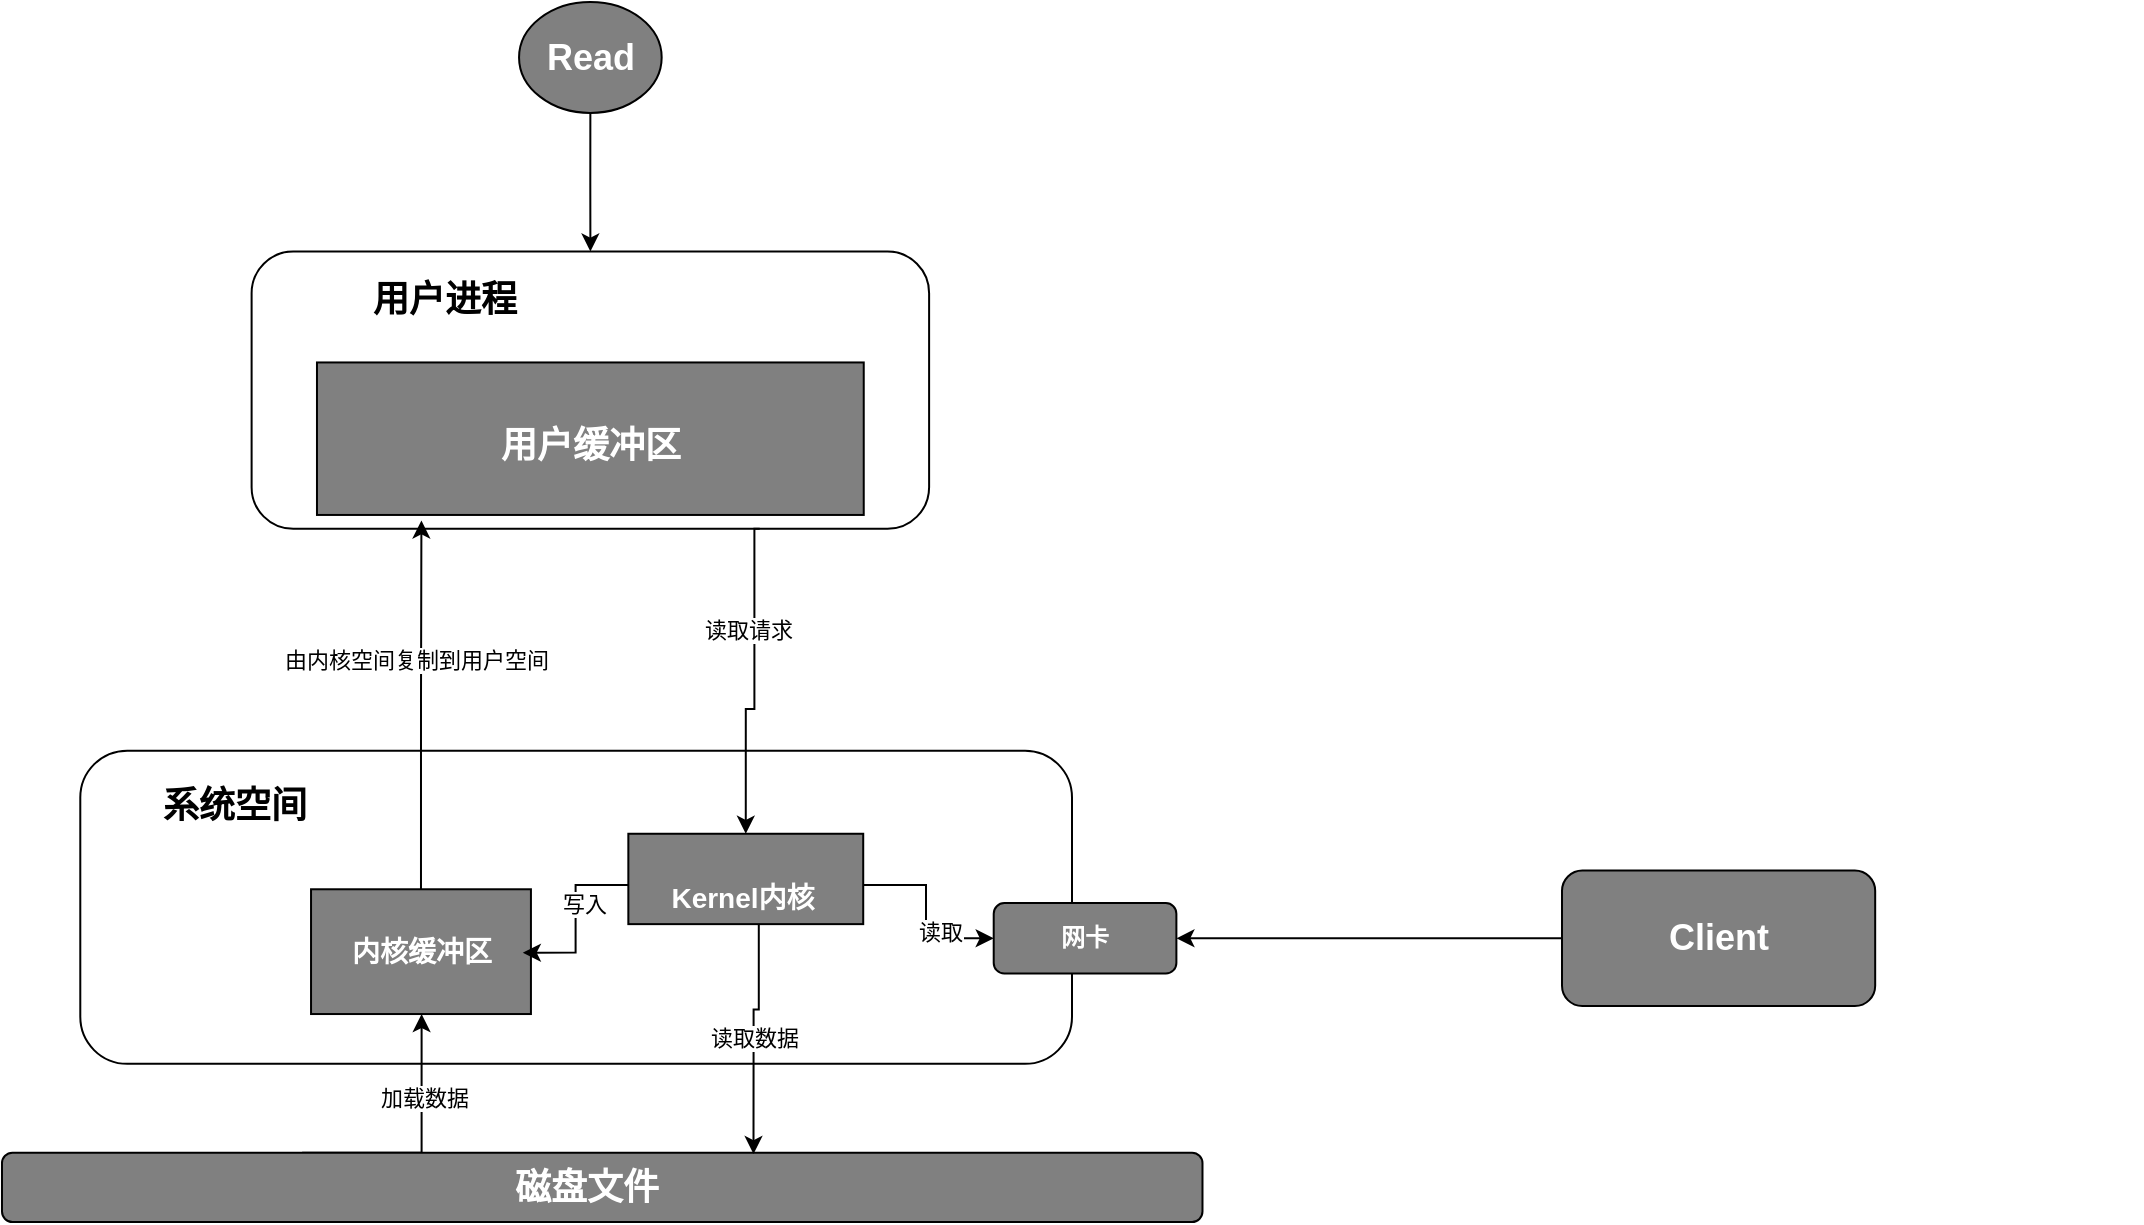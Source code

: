 <mxfile version="13.7.3" type="device" pages="9"><diagram id="uPEpIKe4eQcTfSkILxUX" name="I/O操作基础"><mxGraphModel dx="2062" dy="1222" grid="1" gridSize="10" guides="1" tooltips="1" connect="1" arrows="1" fold="1" page="1" pageScale="1" pageWidth="1600" pageHeight="1200" math="0" shadow="0"><root><mxCell id="0"/><mxCell id="1" parent="0"/><mxCell id="G2DuT3gHF-Jkv_hKX0XR-42" value="" style="group" parent="1" vertex="1" connectable="0"><mxGeometry x="220" y="190" width="1070" height="610" as="geometry"/></mxCell><mxCell id="G2DuT3gHF-Jkv_hKX0XR-41" value="" style="group" parent="G2DuT3gHF-Jkv_hKX0XR-42" vertex="1" connectable="0"><mxGeometry width="1070" height="610" as="geometry"/></mxCell><mxCell id="G2DuT3gHF-Jkv_hKX0XR-28" value="" style="group" parent="G2DuT3gHF-Jkv_hKX0XR-41" vertex="1" connectable="0"><mxGeometry width="626.341" height="610" as="geometry"/></mxCell><mxCell id="G2DuT3gHF-Jkv_hKX0XR-1" value="" style="rounded=1;whiteSpace=wrap;html=1;" parent="G2DuT3gHF-Jkv_hKX0XR-28" vertex="1"><mxGeometry x="124.803" y="124.773" width="338.752" height="138.636" as="geometry"/></mxCell><mxCell id="G2DuT3gHF-Jkv_hKX0XR-2" value="" style="rounded=0;whiteSpace=wrap;html=1;fillColor=#808080;" parent="G2DuT3gHF-Jkv_hKX0XR-28" vertex="1"><mxGeometry x="157.49" y="180.227" width="273.378" height="76.25" as="geometry"/></mxCell><mxCell id="G2DuT3gHF-Jkv_hKX0XR-3" value="&lt;b&gt;&lt;font style=&quot;font-size: 18px&quot;&gt;用户进程&lt;/font&gt;&lt;/b&gt;" style="text;html=1;strokeColor=none;fillColor=none;align=center;verticalAlign=middle;whiteSpace=wrap;rounded=0;" parent="G2DuT3gHF-Jkv_hKX0XR-28" vertex="1"><mxGeometry x="143.533" y="135.56" width="154.518" height="27.727" as="geometry"/></mxCell><mxCell id="G2DuT3gHF-Jkv_hKX0XR-4" value="&lt;b&gt;&lt;font style=&quot;font-size: 18px&quot; color=&quot;#ffffff&quot;&gt;用户缓冲区&lt;/font&gt;&lt;/b&gt;" style="text;html=1;strokeColor=none;fillColor=none;align=center;verticalAlign=middle;whiteSpace=wrap;rounded=0;" parent="G2DuT3gHF-Jkv_hKX0XR-28" vertex="1"><mxGeometry x="216.92" y="207.955" width="154.518" height="27.727" as="geometry"/></mxCell><mxCell id="G2DuT3gHF-Jkv_hKX0XR-5" value="" style="rounded=1;whiteSpace=wrap;html=1;" parent="G2DuT3gHF-Jkv_hKX0XR-28" vertex="1"><mxGeometry x="39.146" y="374.314" width="495.854" height="156.612" as="geometry"/></mxCell><mxCell id="G2DuT3gHF-Jkv_hKX0XR-6" value="&lt;b&gt;&lt;font style=&quot;font-size: 18px&quot;&gt;系统空间&lt;/font&gt;&lt;/b&gt;" style="text;html=1;strokeColor=none;fillColor=none;align=center;verticalAlign=middle;whiteSpace=wrap;rounded=0;" parent="G2DuT3gHF-Jkv_hKX0XR-28" vertex="1"><mxGeometry x="39.153" y="388.155" width="154.518" height="27.727" as="geometry"/></mxCell><mxCell id="G2DuT3gHF-Jkv_hKX0XR-11" value="" style="group" parent="G2DuT3gHF-Jkv_hKX0XR-28" vertex="1" connectable="0"><mxGeometry x="154.518" y="443.636" width="117.439" height="62.386" as="geometry"/></mxCell><mxCell id="G2DuT3gHF-Jkv_hKX0XR-8" value="" style="rounded=0;whiteSpace=wrap;html=1;fillColor=#808080;" parent="G2DuT3gHF-Jkv_hKX0XR-11" vertex="1"><mxGeometry width="109.946" height="62.386" as="geometry"/></mxCell><mxCell id="G2DuT3gHF-Jkv_hKX0XR-10" value="&lt;b&gt;&lt;font style=&quot;font-size: 14px&quot; color=&quot;#ffffff&quot;&gt;内核缓冲区&lt;/font&gt;&lt;/b&gt;" style="text;html=1;strokeColor=none;fillColor=none;align=center;verticalAlign=middle;whiteSpace=wrap;rounded=0;" parent="G2DuT3gHF-Jkv_hKX0XR-11" vertex="1"><mxGeometry x="4.058" y="19.509" width="101.833" height="24.389" as="geometry"/></mxCell><mxCell id="G2DuT3gHF-Jkv_hKX0XR-13" style="edgeStyle=orthogonalEdgeStyle;rounded=0;orthogonalLoop=1;jettySize=auto;html=1;" parent="G2DuT3gHF-Jkv_hKX0XR-28" source="G2DuT3gHF-Jkv_hKX0XR-12" target="G2DuT3gHF-Jkv_hKX0XR-1" edge="1"><mxGeometry relative="1" as="geometry"/></mxCell><mxCell id="G2DuT3gHF-Jkv_hKX0XR-12" value="&lt;font color=&quot;#ffffff&quot; style=&quot;font-size: 18px&quot;&gt;&lt;b&gt;Read&lt;/b&gt;&lt;/font&gt;" style="ellipse;whiteSpace=wrap;html=1;rounded=1;fillColor=#808080;" parent="G2DuT3gHF-Jkv_hKX0XR-28" vertex="1"><mxGeometry x="258.521" width="71.316" height="55.455" as="geometry"/></mxCell><mxCell id="G2DuT3gHF-Jkv_hKX0XR-25" style="edgeStyle=orthogonalEdgeStyle;rounded=0;orthogonalLoop=1;jettySize=auto;html=1;exitX=0.25;exitY=0;exitDx=0;exitDy=0;" parent="G2DuT3gHF-Jkv_hKX0XR-28" source="G2DuT3gHF-Jkv_hKX0XR-15" target="G2DuT3gHF-Jkv_hKX0XR-8" edge="1"><mxGeometry relative="1" as="geometry"><Array as="points"><mxPoint x="209.788" y="575.341"/></Array></mxGeometry></mxCell><mxCell id="G2DuT3gHF-Jkv_hKX0XR-40" value="加载数据" style="edgeLabel;html=1;align=center;verticalAlign=middle;resizable=0;points=[];" parent="G2DuT3gHF-Jkv_hKX0XR-25" vertex="1" connectable="0"><mxGeometry x="0.346" y="-1" relative="1" as="geometry"><mxPoint as="offset"/></mxGeometry></mxCell><mxCell id="G2DuT3gHF-Jkv_hKX0XR-15" value="" style="rounded=1;whiteSpace=wrap;html=1;fillColor=#808080;" parent="G2DuT3gHF-Jkv_hKX0XR-28" vertex="1"><mxGeometry y="575.341" width="600.244" height="34.659" as="geometry"/></mxCell><mxCell id="G2DuT3gHF-Jkv_hKX0XR-16" value="&lt;b&gt;&lt;font style=&quot;font-size: 18px&quot; color=&quot;#ffffff&quot;&gt;磁盘文件&lt;/font&gt;&lt;/b&gt;" style="text;html=1;strokeColor=none;fillColor=none;align=center;verticalAlign=middle;whiteSpace=wrap;rounded=0;" parent="G2DuT3gHF-Jkv_hKX0XR-28" vertex="1"><mxGeometry x="215.434" y="578.807" width="154.518" height="27.727" as="geometry"/></mxCell><mxCell id="G2DuT3gHF-Jkv_hKX0XR-24" style="edgeStyle=orthogonalEdgeStyle;rounded=0;orthogonalLoop=1;jettySize=auto;html=1;exitX=0.5;exitY=1;exitDx=0;exitDy=0;entryX=0.626;entryY=0.02;entryDx=0;entryDy=0;entryPerimeter=0;" parent="G2DuT3gHF-Jkv_hKX0XR-28" edge="1"><mxGeometry relative="1" as="geometry"><mxPoint x="371.891" y="433.345" as="sourcePoint"/><mxPoint x="375.753" y="576.034" as="targetPoint"/><Array as="points"><mxPoint x="378.415" y="433.778"/><mxPoint x="378.415" y="503.815"/><mxPoint x="375.805" y="503.815"/></Array></mxGeometry></mxCell><mxCell id="G2DuT3gHF-Jkv_hKX0XR-39" value="读取数据" style="edgeLabel;html=1;align=center;verticalAlign=middle;resizable=0;points=[];" parent="G2DuT3gHF-Jkv_hKX0XR-24" vertex="1" connectable="0"><mxGeometry x="0.236" relative="1" as="geometry"><mxPoint as="offset"/></mxGeometry></mxCell><mxCell id="G2DuT3gHF-Jkv_hKX0XR-26" style="edgeStyle=orthogonalEdgeStyle;rounded=0;orthogonalLoop=1;jettySize=auto;html=1;exitX=0.75;exitY=1;exitDx=0;exitDy=0;entryX=0.5;entryY=0;entryDx=0;entryDy=0;" parent="G2DuT3gHF-Jkv_hKX0XR-28" source="G2DuT3gHF-Jkv_hKX0XR-1" target="G2DuT3gHF-Jkv_hKX0XR-21" edge="1"><mxGeometry relative="1" as="geometry"><Array as="points"><mxPoint x="376.192" y="263.409"/><mxPoint x="376.192" y="353.523"/></Array></mxGeometry></mxCell><mxCell id="G2DuT3gHF-Jkv_hKX0XR-35" value="读取请求" style="edgeLabel;html=1;align=center;verticalAlign=middle;resizable=0;points=[];" parent="G2DuT3gHF-Jkv_hKX0XR-26" vertex="1" connectable="0"><mxGeometry x="-0.332" y="-3" relative="1" as="geometry"><mxPoint as="offset"/></mxGeometry></mxCell><mxCell id="G2DuT3gHF-Jkv_hKX0XR-27" style="edgeStyle=orthogonalEdgeStyle;rounded=0;orthogonalLoop=1;jettySize=auto;html=1;exitX=0.5;exitY=0;exitDx=0;exitDy=0;entryX=0.191;entryY=1.036;entryDx=0;entryDy=0;entryPerimeter=0;" parent="G2DuT3gHF-Jkv_hKX0XR-28" source="G2DuT3gHF-Jkv_hKX0XR-8" target="G2DuT3gHF-Jkv_hKX0XR-2" edge="1"><mxGeometry relative="1" as="geometry"/></mxCell><mxCell id="G2DuT3gHF-Jkv_hKX0XR-36" value="由内核空间复制到用户空间" style="edgeLabel;html=1;align=center;verticalAlign=middle;resizable=0;points=[];" parent="G2DuT3gHF-Jkv_hKX0XR-27" vertex="1" connectable="0"><mxGeometry x="0.25" y="3" relative="1" as="geometry"><mxPoint as="offset"/></mxGeometry></mxCell><mxCell id="G2DuT3gHF-Jkv_hKX0XR-29" value="&lt;font color=&quot;#ffffff&quot; style=&quot;background-color: rgb(128 , 128 , 128)&quot;&gt;&lt;b&gt;网卡&lt;/b&gt;&lt;/font&gt;" style="rounded=1;whiteSpace=wrap;html=1;fillColor=#808080;" parent="G2DuT3gHF-Jkv_hKX0XR-28" vertex="1"><mxGeometry x="495.854" y="450.541" width="91.341" height="35.199" as="geometry"/></mxCell><mxCell id="G2DuT3gHF-Jkv_hKX0XR-33" style="edgeStyle=orthogonalEdgeStyle;rounded=0;orthogonalLoop=1;jettySize=auto;html=1;exitX=1;exitY=0.25;exitDx=0;exitDy=0;entryX=0;entryY=0.5;entryDx=0;entryDy=0;" parent="G2DuT3gHF-Jkv_hKX0XR-28" source="G2DuT3gHF-Jkv_hKX0XR-22" target="G2DuT3gHF-Jkv_hKX0XR-29" edge="1"><mxGeometry relative="1" as="geometry"/></mxCell><mxCell id="G2DuT3gHF-Jkv_hKX0XR-37" value="读取" style="edgeLabel;html=1;align=center;verticalAlign=middle;resizable=0;points=[];" parent="G2DuT3gHF-Jkv_hKX0XR-33" vertex="1" connectable="0"><mxGeometry x="0.418" y="3" relative="1" as="geometry"><mxPoint as="offset"/></mxGeometry></mxCell><mxCell id="G2DuT3gHF-Jkv_hKX0XR-34" style="edgeStyle=orthogonalEdgeStyle;rounded=0;orthogonalLoop=1;jettySize=auto;html=1;exitX=0;exitY=0.25;exitDx=0;exitDy=0;entryX=1;entryY=0.5;entryDx=0;entryDy=0;" parent="G2DuT3gHF-Jkv_hKX0XR-28" source="G2DuT3gHF-Jkv_hKX0XR-22" target="G2DuT3gHF-Jkv_hKX0XR-10" edge="1"><mxGeometry relative="1" as="geometry"/></mxCell><mxCell id="G2DuT3gHF-Jkv_hKX0XR-38" value="写入" style="edgeLabel;html=1;align=center;verticalAlign=middle;resizable=0;points=[];" parent="G2DuT3gHF-Jkv_hKX0XR-34" vertex="1" connectable="0"><mxGeometry x="-0.165" y="4" relative="1" as="geometry"><mxPoint as="offset"/></mxGeometry></mxCell><mxCell id="G2DuT3gHF-Jkv_hKX0XR-20" value="" style="group" parent="G2DuT3gHF-Jkv_hKX0XR-28" vertex="1" connectable="0"><mxGeometry x="313.172" y="415.881" width="130.488" height="62.386" as="geometry"/></mxCell><mxCell id="G2DuT3gHF-Jkv_hKX0XR-21" value="" style="rounded=0;whiteSpace=wrap;html=1;fillColor=#808080;" parent="G2DuT3gHF-Jkv_hKX0XR-20" vertex="1"><mxGeometry width="117.439" height="45.185" as="geometry"/></mxCell><mxCell id="G2DuT3gHF-Jkv_hKX0XR-22" value="&lt;b&gt;&lt;font style=&quot;font-size: 14px&quot; color=&quot;#ffffff&quot;&gt;Kernel内核&lt;/font&gt;&lt;/b&gt;" style="text;html=1;strokeColor=none;fillColor=none;align=center;verticalAlign=middle;whiteSpace=wrap;rounded=0;" parent="G2DuT3gHF-Jkv_hKX0XR-20" vertex="1"><mxGeometry y="19.509" width="114.881" height="24.389" as="geometry"/></mxCell><mxCell id="G2DuT3gHF-Jkv_hKX0XR-31" style="edgeStyle=orthogonalEdgeStyle;rounded=0;orthogonalLoop=1;jettySize=auto;html=1;exitX=0;exitY=0.5;exitDx=0;exitDy=0;entryX=1;entryY=0.5;entryDx=0;entryDy=0;" parent="G2DuT3gHF-Jkv_hKX0XR-41" source="G2DuT3gHF-Jkv_hKX0XR-30" target="G2DuT3gHF-Jkv_hKX0XR-29" edge="1"><mxGeometry relative="1" as="geometry"/></mxCell><mxCell id="G2DuT3gHF-Jkv_hKX0XR-30" value="&lt;b&gt;&lt;font color=&quot;#ffffff&quot; style=&quot;font-size: 18px&quot;&gt;Client&lt;/font&gt;&lt;/b&gt;" style="rounded=1;whiteSpace=wrap;html=1;fillColor=#808080;" parent="G2DuT3gHF-Jkv_hKX0XR-41" vertex="1"><mxGeometry x="780.005" y="434.252" width="156.585" height="67.778" as="geometry"/></mxCell></root></mxGraphModel></diagram><diagram id="pv7pWFNJyrlWmG7aurPg" name="同步阻塞IO模型"><mxGraphModel dx="1422" dy="863" grid="1" gridSize="10" guides="1" tooltips="1" connect="1" arrows="1" fold="1" page="1" pageScale="1" pageWidth="1600" pageHeight="1200" math="0" shadow="0"><root><mxCell id="RGdB4BbQrp_SAsBJHTcy-0"/><mxCell id="RGdB4BbQrp_SAsBJHTcy-1" parent="RGdB4BbQrp_SAsBJHTcy-0"/><mxCell id="RGdB4BbQrp_SAsBJHTcy-7" value="" style="group" vertex="1" connectable="0" parent="RGdB4BbQrp_SAsBJHTcy-1"><mxGeometry x="770" y="215" width="430" height="300" as="geometry"/></mxCell><mxCell id="RGdB4BbQrp_SAsBJHTcy-3" value="" style="rounded=1;whiteSpace=wrap;html=1;fillColor=#d5e8d4;strokeColor=#82b366;" vertex="1" parent="RGdB4BbQrp_SAsBJHTcy-7"><mxGeometry y="30" width="430" height="270" as="geometry"/></mxCell><mxCell id="RGdB4BbQrp_SAsBJHTcy-6" value="&lt;b&gt;&lt;font style=&quot;font-size: 18px&quot;&gt;服务端&lt;/font&gt;&lt;/b&gt;" style="text;html=1;strokeColor=none;fillColor=none;align=center;verticalAlign=middle;whiteSpace=wrap;rounded=0;" vertex="1" parent="RGdB4BbQrp_SAsBJHTcy-7"><mxGeometry x="10" width="90" height="20" as="geometry"/></mxCell><mxCell id="RGdB4BbQrp_SAsBJHTcy-11" style="edgeStyle=orthogonalEdgeStyle;rounded=0;orthogonalLoop=1;jettySize=auto;html=1;exitX=0.5;exitY=0;exitDx=0;exitDy=0;entryX=0.5;entryY=0;entryDx=0;entryDy=0;curved=1;" edge="1" parent="RGdB4BbQrp_SAsBJHTcy-7" source="RGdB4BbQrp_SAsBJHTcy-5" target="RGdB4BbQrp_SAsBJHTcy-10"><mxGeometry relative="1" as="geometry"><Array as="points"><mxPoint x="100" y="45"/><mxPoint x="310" y="45"/></Array></mxGeometry></mxCell><mxCell id="RGdB4BbQrp_SAsBJHTcy-13" value="&lt;b&gt;&lt;font style=&quot;font-size: 13px&quot;&gt;接收到连接，开始业务处理&lt;/font&gt;&lt;/b&gt;" style="edgeLabel;html=1;align=center;verticalAlign=middle;resizable=0;points=[];" vertex="1" connectable="0" parent="RGdB4BbQrp_SAsBJHTcy-11"><mxGeometry x="-0.084" y="1" relative="1" as="geometry"><mxPoint x="19" as="offset"/></mxGeometry></mxCell><mxCell id="RGdB4BbQrp_SAsBJHTcy-5" value="Accept" style="ellipse;whiteSpace=wrap;html=1;aspect=fixed;rounded=1;fillColor=#dae8fc;strokeColor=#6c8ebf;" vertex="1" parent="RGdB4BbQrp_SAsBJHTcy-7"><mxGeometry x="60" y="125" width="80" height="80" as="geometry"/></mxCell><mxCell id="RGdB4BbQrp_SAsBJHTcy-12" style="edgeStyle=orthogonalEdgeStyle;rounded=0;orthogonalLoop=1;jettySize=auto;html=1;exitX=0.5;exitY=1;exitDx=0;exitDy=0;entryX=0.5;entryY=1;entryDx=0;entryDy=0;curved=1;" edge="1" parent="RGdB4BbQrp_SAsBJHTcy-7" source="RGdB4BbQrp_SAsBJHTcy-10" target="RGdB4BbQrp_SAsBJHTcy-5"><mxGeometry relative="1" as="geometry"><Array as="points"><mxPoint x="310" y="285"/><mxPoint x="100" y="285"/></Array></mxGeometry></mxCell><mxCell id="RGdB4BbQrp_SAsBJHTcy-14" value="&lt;b&gt;&lt;font style=&quot;font-size: 13px&quot;&gt;业务处理完成，准备下次客户端接入&lt;/font&gt;&lt;/b&gt;" style="edgeLabel;html=1;align=center;verticalAlign=middle;resizable=0;points=[];" vertex="1" connectable="0" parent="RGdB4BbQrp_SAsBJHTcy-12"><mxGeometry x="-0.035" y="1" relative="1" as="geometry"><mxPoint as="offset"/></mxGeometry></mxCell><mxCell id="RGdB4BbQrp_SAsBJHTcy-10" value="业务处理" style="shape=process;whiteSpace=wrap;html=1;backgroundOutline=1;rounded=1;fillColor=#fff2cc;strokeColor=#d6b656;" vertex="1" parent="RGdB4BbQrp_SAsBJHTcy-7"><mxGeometry x="210" y="105" width="200" height="115" as="geometry"/></mxCell><mxCell id="RGdB4BbQrp_SAsBJHTcy-19" style="edgeStyle=orthogonalEdgeStyle;curved=1;rounded=0;orthogonalLoop=1;jettySize=auto;html=1;exitX=1;exitY=0.5;exitDx=0;exitDy=0;entryX=0.075;entryY=0.75;entryDx=0;entryDy=0;entryPerimeter=0;" edge="1" parent="RGdB4BbQrp_SAsBJHTcy-7" source="RGdB4BbQrp_SAsBJHTcy-17" target="RGdB4BbQrp_SAsBJHTcy-5"><mxGeometry relative="1" as="geometry"/></mxCell><mxCell id="RGdB4BbQrp_SAsBJHTcy-17" value="&lt;b&gt;&lt;font style=&quot;font-size: 13px&quot;&gt;阻塞，等待上次连接完成&lt;/font&gt;&lt;/b&gt;" style="rounded=1;whiteSpace=wrap;html=1;fillColor=none;" vertex="1" parent="RGdB4BbQrp_SAsBJHTcy-7"><mxGeometry x="-50" y="205" width="100" height="40" as="geometry"/></mxCell><mxCell id="RGdB4BbQrp_SAsBJHTcy-2" value="客户端" style="rounded=1;whiteSpace=wrap;html=1;fillColor=none;" vertex="1" parent="RGdB4BbQrp_SAsBJHTcy-1"><mxGeometry x="500" y="310" width="120" height="60" as="geometry"/></mxCell><mxCell id="RGdB4BbQrp_SAsBJHTcy-9" style="edgeStyle=orthogonalEdgeStyle;rounded=0;orthogonalLoop=1;jettySize=auto;html=1;exitX=1;exitY=0.5;exitDx=0;exitDy=0;curved=1;" edge="1" parent="RGdB4BbQrp_SAsBJHTcy-1" source="RGdB4BbQrp_SAsBJHTcy-2" target="RGdB4BbQrp_SAsBJHTcy-5"><mxGeometry relative="1" as="geometry"/></mxCell><mxCell id="RGdB4BbQrp_SAsBJHTcy-18" style="edgeStyle=orthogonalEdgeStyle;curved=1;rounded=0;orthogonalLoop=1;jettySize=auto;html=1;entryX=0;entryY=0.5;entryDx=0;entryDy=0;" edge="1" parent="RGdB4BbQrp_SAsBJHTcy-1" source="RGdB4BbQrp_SAsBJHTcy-15" target="RGdB4BbQrp_SAsBJHTcy-17"><mxGeometry relative="1" as="geometry"/></mxCell><mxCell id="RGdB4BbQrp_SAsBJHTcy-15" value="客户端" style="rounded=1;whiteSpace=wrap;html=1;fillColor=none;" vertex="1" parent="RGdB4BbQrp_SAsBJHTcy-1"><mxGeometry x="500" y="430" width="120" height="60" as="geometry"/></mxCell></root></mxGraphModel></diagram><diagram id="BICJbATNSRKRBlzNl-w9" name=" 伪异步阻塞IO模型"><mxGraphModel dx="1422" dy="863" grid="1" gridSize="10" guides="1" tooltips="1" connect="1" arrows="1" fold="1" page="1" pageScale="1" pageWidth="1600" pageHeight="1200" math="0" shadow="0"><root><mxCell id="lyHM9lNYmdmHpIUG6KZI-0"/><mxCell id="lyHM9lNYmdmHpIUG6KZI-1" parent="lyHM9lNYmdmHpIUG6KZI-0"/><mxCell id="lyHM9lNYmdmHpIUG6KZI-38" value="" style="group" vertex="1" connectable="0" parent="lyHM9lNYmdmHpIUG6KZI-1"><mxGeometry x="200" y="170" width="1280" height="380" as="geometry"/></mxCell><mxCell id="lyHM9lNYmdmHpIUG6KZI-2" value="" style="rounded=1;whiteSpace=wrap;html=1;labelBackgroundColor=none;fillColor=#ffffff;fontSize=13;fontColor=#FFFFFF;" vertex="1" parent="lyHM9lNYmdmHpIUG6KZI-38"><mxGeometry x="400" y="30" width="880" height="350" as="geometry"/></mxCell><mxCell id="lyHM9lNYmdmHpIUG6KZI-3" value="&lt;font color=&quot;#000000&quot; size=&quot;1&quot;&gt;&lt;b style=&quot;font-size: 20px&quot;&gt;服务端&lt;/b&gt;&lt;/font&gt;" style="text;html=1;strokeColor=none;fillColor=none;align=center;verticalAlign=middle;whiteSpace=wrap;rounded=0;labelBackgroundColor=none;fontSize=13;fontColor=#FFFFFF;" vertex="1" parent="lyHM9lNYmdmHpIUG6KZI-38"><mxGeometry x="790" width="170" height="20" as="geometry"/></mxCell><mxCell id="lyHM9lNYmdmHpIUG6KZI-4" value="&lt;b&gt;Accept&lt;/b&gt;" style="ellipse;whiteSpace=wrap;html=1;aspect=fixed;rounded=1;labelBackgroundColor=none;fontSize=13;fontColor=#FFFFFF;fillColor=#7D7D7D;" vertex="1" parent="lyHM9lNYmdmHpIUG6KZI-38"><mxGeometry x="460" y="180" width="80" height="80" as="geometry"/></mxCell><mxCell id="lyHM9lNYmdmHpIUG6KZI-5" value="新线程1" style="rounded=1;whiteSpace=wrap;html=1;labelBackgroundColor=none;fontSize=13;fontColor=#FFFFFF;fillColor=#858585;" vertex="1" parent="lyHM9lNYmdmHpIUG6KZI-38"><mxGeometry x="950" y="60" width="270" height="40" as="geometry"/></mxCell><mxCell id="lyHM9lNYmdmHpIUG6KZI-17" style="edgeStyle=orthogonalEdgeStyle;curved=1;rounded=0;orthogonalLoop=1;jettySize=auto;html=1;entryX=0;entryY=0.5;entryDx=0;entryDy=0;fontSize=13;fontColor=#FFFFFF;" edge="1" parent="lyHM9lNYmdmHpIUG6KZI-38" target="lyHM9lNYmdmHpIUG6KZI-5"><mxGeometry relative="1" as="geometry"><mxPoint x="780" y="220" as="sourcePoint"/></mxGeometry></mxCell><mxCell id="lyHM9lNYmdmHpIUG6KZI-23" style="edgeStyle=orthogonalEdgeStyle;curved=1;rounded=0;orthogonalLoop=1;jettySize=auto;html=1;entryX=0;entryY=0.5;entryDx=0;entryDy=0;fontSize=13;fontColor=#FFFFFF;" edge="1" parent="lyHM9lNYmdmHpIUG6KZI-38" target="lyHM9lNYmdmHpIUG6KZI-19"><mxGeometry relative="1" as="geometry"><mxPoint x="780" y="220" as="sourcePoint"/></mxGeometry></mxCell><mxCell id="lyHM9lNYmdmHpIUG6KZI-24" style="edgeStyle=orthogonalEdgeStyle;curved=1;rounded=0;orthogonalLoop=1;jettySize=auto;html=1;entryX=0;entryY=0.5;entryDx=0;entryDy=0;fontSize=13;fontColor=#FFFFFF;" edge="1" parent="lyHM9lNYmdmHpIUG6KZI-38" target="lyHM9lNYmdmHpIUG6KZI-20"><mxGeometry relative="1" as="geometry"><mxPoint x="780" y="220" as="sourcePoint"/></mxGeometry></mxCell><mxCell id="lyHM9lNYmdmHpIUG6KZI-25" style="edgeStyle=orthogonalEdgeStyle;curved=1;rounded=0;orthogonalLoop=1;jettySize=auto;html=1;entryX=0;entryY=0.5;entryDx=0;entryDy=0;fontSize=13;fontColor=#FFFFFF;" edge="1" parent="lyHM9lNYmdmHpIUG6KZI-38" target="lyHM9lNYmdmHpIUG6KZI-21"><mxGeometry relative="1" as="geometry"><mxPoint x="780" y="220" as="sourcePoint"/></mxGeometry></mxCell><mxCell id="lyHM9lNYmdmHpIUG6KZI-26" style="edgeStyle=orthogonalEdgeStyle;curved=1;rounded=0;orthogonalLoop=1;jettySize=auto;html=1;entryX=0;entryY=0.5;entryDx=0;entryDy=0;fontSize=13;fontColor=#FFFFFF;" edge="1" parent="lyHM9lNYmdmHpIUG6KZI-38" target="lyHM9lNYmdmHpIUG6KZI-22"><mxGeometry relative="1" as="geometry"><mxPoint x="780" y="220" as="sourcePoint"/></mxGeometry></mxCell><mxCell id="lyHM9lNYmdmHpIUG6KZI-30" style="edgeStyle=orthogonalEdgeStyle;curved=1;rounded=0;orthogonalLoop=1;jettySize=auto;html=1;exitX=0.5;exitY=1;exitDx=0;exitDy=0;entryX=0.5;entryY=1;entryDx=0;entryDy=0;fontSize=13;fontColor=#FFFFFF;" edge="1" parent="lyHM9lNYmdmHpIUG6KZI-38" target="lyHM9lNYmdmHpIUG6KZI-4"><mxGeometry relative="1" as="geometry"><mxPoint x="710" y="245" as="sourcePoint"/><Array as="points"><mxPoint x="710" y="330"/><mxPoint x="500" y="330"/></Array></mxGeometry></mxCell><mxCell id="lyHM9lNYmdmHpIUG6KZI-34" value="&lt;font color=&quot;#000000&quot;&gt;分发到线程完成后继续接收新连接&lt;/font&gt;" style="edgeLabel;html=1;align=center;verticalAlign=middle;resizable=0;points=[];fontSize=13;fontColor=#FFFFFF;" vertex="1" connectable="0" parent="lyHM9lNYmdmHpIUG6KZI-30"><mxGeometry x="-0.085" relative="1" as="geometry"><mxPoint x="-26" as="offset"/></mxGeometry></mxCell><mxCell id="lyHM9lNYmdmHpIUG6KZI-19" value="&lt;span&gt;新线程2&lt;/span&gt;" style="rounded=1;whiteSpace=wrap;html=1;labelBackgroundColor=none;fontSize=13;fontColor=#FFFFFF;fillColor=#858585;" vertex="1" parent="lyHM9lNYmdmHpIUG6KZI-38"><mxGeometry x="950" y="120" width="270" height="40" as="geometry"/></mxCell><mxCell id="lyHM9lNYmdmHpIUG6KZI-20" value="&lt;span&gt;新线程3&lt;/span&gt;" style="rounded=1;whiteSpace=wrap;html=1;labelBackgroundColor=none;fontSize=13;fontColor=#FFFFFF;fillColor=#858585;" vertex="1" parent="lyHM9lNYmdmHpIUG6KZI-38"><mxGeometry x="950" y="180" width="270" height="40" as="geometry"/></mxCell><mxCell id="lyHM9lNYmdmHpIUG6KZI-21" value="&lt;span&gt;新线程4&lt;/span&gt;" style="rounded=1;whiteSpace=wrap;html=1;labelBackgroundColor=none;fontSize=13;fontColor=#FFFFFF;fillColor=#858585;" vertex="1" parent="lyHM9lNYmdmHpIUG6KZI-38"><mxGeometry x="950" y="240" width="270" height="40" as="geometry"/></mxCell><mxCell id="lyHM9lNYmdmHpIUG6KZI-22" value="............." style="rounded=1;whiteSpace=wrap;html=1;labelBackgroundColor=none;fontSize=13;fontColor=#FFFFFF;fillColor=#858585;" vertex="1" parent="lyHM9lNYmdmHpIUG6KZI-38"><mxGeometry x="950" y="300" width="270" height="40" as="geometry"/></mxCell><mxCell id="lyHM9lNYmdmHpIUG6KZI-35" style="edgeStyle=orthogonalEdgeStyle;curved=1;rounded=0;orthogonalLoop=1;jettySize=auto;html=1;exitX=1;exitY=0.5;exitDx=0;exitDy=0;entryX=0;entryY=0.5;entryDx=0;entryDy=0;fontSize=13;fontColor=#FFFFFF;" edge="1" parent="lyHM9lNYmdmHpIUG6KZI-38" source="lyHM9lNYmdmHpIUG6KZI-27" target="lyHM9lNYmdmHpIUG6KZI-4"><mxGeometry relative="1" as="geometry"/></mxCell><mxCell id="lyHM9lNYmdmHpIUG6KZI-27" value="客户端1" style="rounded=1;whiteSpace=wrap;html=1;labelBackgroundColor=none;fillColor=#7D7D7D;fontSize=13;fontColor=#FFFFFF;" vertex="1" parent="lyHM9lNYmdmHpIUG6KZI-38"><mxGeometry y="60" width="120" height="60" as="geometry"/></mxCell><mxCell id="lyHM9lNYmdmHpIUG6KZI-36" style="edgeStyle=orthogonalEdgeStyle;curved=1;rounded=0;orthogonalLoop=1;jettySize=auto;html=1;exitX=1;exitY=0.5;exitDx=0;exitDy=0;fontSize=13;fontColor=#FFFFFF;" edge="1" parent="lyHM9lNYmdmHpIUG6KZI-38" source="lyHM9lNYmdmHpIUG6KZI-28" target="lyHM9lNYmdmHpIUG6KZI-4"><mxGeometry relative="1" as="geometry"/></mxCell><mxCell id="lyHM9lNYmdmHpIUG6KZI-28" value="&lt;span&gt;客户端2&lt;/span&gt;" style="rounded=1;whiteSpace=wrap;html=1;labelBackgroundColor=none;fillColor=#7D7D7D;fontSize=13;fontColor=#FFFFFF;" vertex="1" parent="lyHM9lNYmdmHpIUG6KZI-38"><mxGeometry y="150" width="120" height="60" as="geometry"/></mxCell><mxCell id="lyHM9lNYmdmHpIUG6KZI-37" style="edgeStyle=orthogonalEdgeStyle;curved=1;rounded=0;orthogonalLoop=1;jettySize=auto;html=1;fontSize=13;fontColor=#FFFFFF;" edge="1" parent="lyHM9lNYmdmHpIUG6KZI-38" source="lyHM9lNYmdmHpIUG6KZI-29" target="lyHM9lNYmdmHpIUG6KZI-4"><mxGeometry relative="1" as="geometry"/></mxCell><mxCell id="lyHM9lNYmdmHpIUG6KZI-29" value="&lt;span&gt;客户端3&lt;/span&gt;" style="rounded=1;whiteSpace=wrap;html=1;labelBackgroundColor=none;fillColor=#7D7D7D;fontSize=13;fontColor=#FFFFFF;" vertex="1" parent="lyHM9lNYmdmHpIUG6KZI-38"><mxGeometry y="240" width="120" height="60" as="geometry"/></mxCell><mxCell id="lyHM9lNYmdmHpIUG6KZI-31" value="将对应的socket&lt;br&gt;分发到线程处理" style="rounded=1;whiteSpace=wrap;html=1;labelBackgroundColor=none;fillColor=#7D7D7D;fontSize=13;fontColor=#FFFFFF;" vertex="1" parent="lyHM9lNYmdmHpIUG6KZI-38"><mxGeometry x="650" y="190" width="120" height="60" as="geometry"/></mxCell><mxCell id="lyHM9lNYmdmHpIUG6KZI-32" style="edgeStyle=orthogonalEdgeStyle;curved=1;rounded=0;orthogonalLoop=1;jettySize=auto;html=1;exitX=0.5;exitY=0;exitDx=0;exitDy=0;entryX=0.5;entryY=0;entryDx=0;entryDy=0;fontSize=13;fontColor=#FFFFFF;" edge="1" parent="lyHM9lNYmdmHpIUG6KZI-38" source="lyHM9lNYmdmHpIUG6KZI-4" target="lyHM9lNYmdmHpIUG6KZI-31"><mxGeometry relative="1" as="geometry"><Array as="points"><mxPoint x="500" y="100"/><mxPoint x="710" y="100"/></Array></mxGeometry></mxCell><mxCell id="lyHM9lNYmdmHpIUG6KZI-33" value="&lt;font color=&quot;#050505&quot;&gt;新连接接入&lt;/font&gt;" style="edgeLabel;html=1;align=center;verticalAlign=middle;resizable=0;points=[];fontSize=13;fontColor=#FFFFFF;" vertex="1" connectable="0" parent="lyHM9lNYmdmHpIUG6KZI-32"><mxGeometry x="0.026" y="-2" relative="1" as="geometry"><mxPoint as="offset"/></mxGeometry></mxCell></root></mxGraphModel></diagram><diagram id="JtFceS7Dyitzn4jeeyPK" name="优化伪异步阻塞IO模型"><mxGraphModel dx="1422" dy="863" grid="1" gridSize="10" guides="1" tooltips="1" connect="1" arrows="1" fold="1" page="1" pageScale="1" pageWidth="1600" pageHeight="1200" math="0" shadow="0"><root><mxCell id="9HgzBHEAOCFVWIOeynp1-0"/><mxCell id="9HgzBHEAOCFVWIOeynp1-1" parent="9HgzBHEAOCFVWIOeynp1-0"/><mxCell id="9HgzBHEAOCFVWIOeynp1-21" value="" style="group" vertex="1" connectable="0" parent="9HgzBHEAOCFVWIOeynp1-1"><mxGeometry x="530" y="50" width="860" height="600" as="geometry"/></mxCell><mxCell id="9HgzBHEAOCFVWIOeynp1-3" value="&lt;b&gt;&lt;font style=&quot;font-size: 19px&quot; color=&quot;#000000&quot;&gt;ThreadPool&lt;/font&gt;&lt;/b&gt;" style="text;html=1;strokeColor=none;fillColor=none;align=center;verticalAlign=middle;whiteSpace=wrap;rounded=0;labelBackgroundColor=none;fontSize=13;fontColor=#FFFFFF;" vertex="1" parent="9HgzBHEAOCFVWIOeynp1-21"><mxGeometry x="305" width="250" height="40" as="geometry"/></mxCell><mxCell id="9HgzBHEAOCFVWIOeynp1-7" value="" style="group" vertex="1" connectable="0" parent="9HgzBHEAOCFVWIOeynp1-21"><mxGeometry x="120" y="40" width="660" height="170" as="geometry"/></mxCell><mxCell id="9HgzBHEAOCFVWIOeynp1-2" value="" style="rounded=0;whiteSpace=wrap;html=1;labelBackgroundColor=none;fillColor=#7D7D7D;fontSize=13;fontColor=#FFFFFF;" vertex="1" parent="9HgzBHEAOCFVWIOeynp1-7"><mxGeometry width="620" height="170" as="geometry"/></mxCell><mxCell id="9HgzBHEAOCFVWIOeynp1-4" value="&lt;font color=&quot;#000000&quot;&gt;CoreSize&lt;br&gt;&lt;br&gt;500&lt;br&gt;&lt;/font&gt;" style="rounded=1;whiteSpace=wrap;html=1;labelBackgroundColor=none;fontSize=13;fontColor=#FFFFFF;" vertex="1" parent="9HgzBHEAOCFVWIOeynp1-7"><mxGeometry x="54.937" y="18.889" width="117.722" height="132.222" as="geometry"/></mxCell><mxCell id="9HgzBHEAOCFVWIOeynp1-5" value="&lt;font color=&quot;#000000&quot;&gt;QueueSize&lt;br&gt;&lt;br&gt;1024&lt;br&gt;&lt;br&gt;有界队列&lt;br&gt;&lt;/font&gt;" style="rounded=1;whiteSpace=wrap;html=1;labelBackgroundColor=none;fontSize=13;fontColor=#FFFFFF;" vertex="1" parent="9HgzBHEAOCFVWIOeynp1-7"><mxGeometry x="455.19" y="18.889" width="117.722" height="132.222" as="geometry"/></mxCell><mxCell id="9HgzBHEAOCFVWIOeynp1-6" value="&lt;font color=&quot;#000000&quot;&gt;maxSize&lt;br&gt;&lt;br&gt;1000&lt;br&gt;&lt;/font&gt;" style="rounded=1;whiteSpace=wrap;html=1;labelBackgroundColor=none;fontSize=13;fontColor=#FFFFFF;" vertex="1" parent="9HgzBHEAOCFVWIOeynp1-7"><mxGeometry x="251.139" y="18.889" width="117.722" height="132.222" as="geometry"/></mxCell><mxCell id="9HgzBHEAOCFVWIOeynp1-8" value="&lt;font color=&quot;#000000&quot;&gt;提交任务&lt;/font&gt;" style="shape=process;whiteSpace=wrap;html=1;backgroundOutline=1;rounded=1;labelBackgroundColor=none;fillColor=#d5e8d4;fontSize=13;strokeColor=#82b366;" vertex="1" parent="9HgzBHEAOCFVWIOeynp1-7"><mxGeometry x="590" y="67.5" width="70" height="35" as="geometry"/></mxCell><mxCell id="9HgzBHEAOCFVWIOeynp1-9" value="" style="rounded=1;whiteSpace=wrap;html=1;labelBackgroundColor=none;fillColor=#ffffff;fontSize=13;fontColor=#FFFFFF;" vertex="1" parent="9HgzBHEAOCFVWIOeynp1-21"><mxGeometry x="310" y="380" width="490" height="220" as="geometry"/></mxCell><mxCell id="9HgzBHEAOCFVWIOeynp1-16" style="edgeStyle=orthogonalEdgeStyle;rounded=0;orthogonalLoop=1;jettySize=auto;html=1;exitX=1;exitY=0.5;exitDx=0;exitDy=0;entryX=1;entryY=0.5;entryDx=0;entryDy=0;fontSize=13;fontColor=#000000;" edge="1" parent="9HgzBHEAOCFVWIOeynp1-21" source="9HgzBHEAOCFVWIOeynp1-10" target="9HgzBHEAOCFVWIOeynp1-8"><mxGeometry relative="1" as="geometry"><Array as="points"><mxPoint x="860" y="490"/><mxPoint x="860" y="125"/></Array></mxGeometry></mxCell><mxCell id="9HgzBHEAOCFVWIOeynp1-10" value="包装为线程" style="rounded=1;whiteSpace=wrap;html=1;labelBackgroundColor=none;fillColor=#ffffff;fontSize=13;" vertex="1" parent="9HgzBHEAOCFVWIOeynp1-21"><mxGeometry x="630" y="460" width="120" height="60" as="geometry"/></mxCell><mxCell id="9HgzBHEAOCFVWIOeynp1-12" style="edgeStyle=orthogonalEdgeStyle;curved=1;rounded=0;orthogonalLoop=1;jettySize=auto;html=1;exitX=0.5;exitY=0;exitDx=0;exitDy=0;entryX=0.5;entryY=0;entryDx=0;entryDy=0;fontSize=13;fontColor=#000000;" edge="1" parent="9HgzBHEAOCFVWIOeynp1-21" source="9HgzBHEAOCFVWIOeynp1-11" target="9HgzBHEAOCFVWIOeynp1-10"><mxGeometry relative="1" as="geometry"><Array as="points"><mxPoint x="415" y="410"/><mxPoint x="690" y="410"/></Array></mxGeometry></mxCell><mxCell id="9HgzBHEAOCFVWIOeynp1-15" value="新连接接入" style="edgeLabel;html=1;align=center;verticalAlign=middle;resizable=0;points=[];fontSize=13;fontColor=#000000;" vertex="1" connectable="0" parent="9HgzBHEAOCFVWIOeynp1-12"><mxGeometry x="0.085" relative="1" as="geometry"><mxPoint as="offset"/></mxGeometry></mxCell><mxCell id="9HgzBHEAOCFVWIOeynp1-11" value="Accpet" style="ellipse;whiteSpace=wrap;html=1;aspect=fixed;rounded=1;labelBackgroundColor=none;fillColor=#ffffff;fontSize=13;fontColor=#000000;" vertex="1" parent="9HgzBHEAOCFVWIOeynp1-21"><mxGeometry x="375" y="450" width="80" height="80" as="geometry"/></mxCell><mxCell id="9HgzBHEAOCFVWIOeynp1-14" style="edgeStyle=orthogonalEdgeStyle;curved=1;rounded=0;orthogonalLoop=1;jettySize=auto;html=1;exitX=0.5;exitY=1;exitDx=0;exitDy=0;entryX=0.5;entryY=1;entryDx=0;entryDy=0;fontSize=13;fontColor=#000000;" edge="1" parent="9HgzBHEAOCFVWIOeynp1-21" source="9HgzBHEAOCFVWIOeynp1-10" target="9HgzBHEAOCFVWIOeynp1-11"><mxGeometry relative="1" as="geometry"><Array as="points"><mxPoint x="690" y="560"/><mxPoint x="415" y="560"/></Array></mxGeometry></mxCell><mxCell id="9HgzBHEAOCFVWIOeynp1-18" style="edgeStyle=orthogonalEdgeStyle;rounded=0;orthogonalLoop=1;jettySize=auto;html=1;exitX=1;exitY=0.5;exitDx=0;exitDy=0;fontSize=13;fontColor=#000000;curved=1;" edge="1" parent="9HgzBHEAOCFVWIOeynp1-21" source="9HgzBHEAOCFVWIOeynp1-17" target="9HgzBHEAOCFVWIOeynp1-11"><mxGeometry relative="1" as="geometry"/></mxCell><mxCell id="9HgzBHEAOCFVWIOeynp1-17" value="客户端" style="rounded=1;whiteSpace=wrap;html=1;labelBackgroundColor=none;fillColor=#ffffff;fontSize=13;fontColor=#000000;" vertex="1" parent="9HgzBHEAOCFVWIOeynp1-21"><mxGeometry y="390" width="120" height="60" as="geometry"/></mxCell><mxCell id="9HgzBHEAOCFVWIOeynp1-20" style="edgeStyle=orthogonalEdgeStyle;curved=1;rounded=0;orthogonalLoop=1;jettySize=auto;html=1;exitX=1;exitY=0.5;exitDx=0;exitDy=0;fontSize=13;fontColor=#000000;" edge="1" parent="9HgzBHEAOCFVWIOeynp1-21" source="9HgzBHEAOCFVWIOeynp1-19" target="9HgzBHEAOCFVWIOeynp1-11"><mxGeometry relative="1" as="geometry"/></mxCell><mxCell id="9HgzBHEAOCFVWIOeynp1-19" value="客户端" style="rounded=1;whiteSpace=wrap;html=1;labelBackgroundColor=none;fillColor=#ffffff;fontSize=13;fontColor=#000000;" vertex="1" parent="9HgzBHEAOCFVWIOeynp1-21"><mxGeometry y="520" width="120" height="60" as="geometry"/></mxCell></root></mxGraphModel></diagram><diagram id="ruxJXekB4PluAMVZJPih" name="同步非阻塞I/O"><mxGraphModel dx="2062" dy="1256" grid="1" gridSize="10" guides="1" tooltips="1" connect="1" arrows="1" fold="1" page="1" pageScale="1" pageWidth="1600" pageHeight="1200" math="0" shadow="0"><root><mxCell id="JHG-brP59nUHAxKQ1kkL-0"/><mxCell id="JHG-brP59nUHAxKQ1kkL-1" parent="JHG-brP59nUHAxKQ1kkL-0"/><mxCell id="JHG-brP59nUHAxKQ1kkL-60" value="" style="group" parent="JHG-brP59nUHAxKQ1kkL-1" vertex="1" connectable="0"><mxGeometry x="170" y="50" width="1153" height="750" as="geometry"/></mxCell><mxCell id="JHG-brP59nUHAxKQ1kkL-13" value="" style="rounded=1;whiteSpace=wrap;html=1;labelBackgroundColor=none;strokeColor=#000000;fillColor=#ffffff;fontSize=13;fontColor=#000000;" parent="JHG-brP59nUHAxKQ1kkL-60" vertex="1"><mxGeometry x="270" y="270" width="830" height="430" as="geometry"/></mxCell><mxCell id="JHG-brP59nUHAxKQ1kkL-2" value="" style="rounded=0;whiteSpace=wrap;html=1;labelBackgroundColor=none;fillColor=#ffffff;fontSize=13;fontColor=#000000;" parent="JHG-brP59nUHAxKQ1kkL-60" vertex="1"><mxGeometry x="120" y="50" width="920" height="110" as="geometry"/></mxCell><mxCell id="JHG-brP59nUHAxKQ1kkL-5" value="&lt;b&gt;&lt;font style=&quot;font-size: 17px&quot;&gt;SocketServerChannelPool&lt;/font&gt;&lt;/b&gt;" style="text;html=1;strokeColor=none;fillColor=none;align=center;verticalAlign=middle;whiteSpace=wrap;rounded=0;labelBackgroundColor=none;fontSize=13;fontColor=#000000;" parent="JHG-brP59nUHAxKQ1kkL-60" vertex="1"><mxGeometry x="430" width="300" height="50" as="geometry"/></mxCell><mxCell id="JHG-brP59nUHAxKQ1kkL-7" value="SocketCahnnel" style="rounded=1;whiteSpace=wrap;html=1;labelBackgroundColor=none;fillColor=#ffffff;fontSize=13;fontColor=#000000;" parent="JHG-brP59nUHAxKQ1kkL-60" vertex="1"><mxGeometry x="140" y="75" width="180" height="65" as="geometry"/></mxCell><mxCell id="JHG-brP59nUHAxKQ1kkL-8" value="SocketCahnnel" style="rounded=1;whiteSpace=wrap;html=1;labelBackgroundColor=none;fillColor=#ffffff;fontSize=13;fontColor=#000000;" parent="JHG-brP59nUHAxKQ1kkL-60" vertex="1"><mxGeometry x="360" y="72.5" width="180" height="65" as="geometry"/></mxCell><mxCell id="JHG-brP59nUHAxKQ1kkL-9" value="SocketCahnnel" style="rounded=1;whiteSpace=wrap;html=1;labelBackgroundColor=none;fillColor=#ffffff;fontSize=13;fontColor=#000000;" parent="JHG-brP59nUHAxKQ1kkL-60" vertex="1"><mxGeometry x="580" y="72.5" width="180" height="65" as="geometry"/></mxCell><mxCell id="JHG-brP59nUHAxKQ1kkL-10" value="。。。。。。" style="rounded=1;whiteSpace=wrap;html=1;labelBackgroundColor=none;fillColor=#ffffff;fontSize=13;fontColor=#000000;" parent="JHG-brP59nUHAxKQ1kkL-60" vertex="1"><mxGeometry x="810" y="72.5" width="180" height="65" as="geometry"/></mxCell><mxCell id="JHG-brP59nUHAxKQ1kkL-12" value="Client" style="rounded=1;whiteSpace=wrap;html=1;labelBackgroundColor=none;strokeColor=#000000;fillColor=#ffffff;fontSize=13;fontColor=#000000;" parent="JHG-brP59nUHAxKQ1kkL-60" vertex="1"><mxGeometry y="450" width="120" height="60" as="geometry"/></mxCell><mxCell id="JHG-brP59nUHAxKQ1kkL-15" value="&lt;span&gt;Accept&lt;/span&gt;" style="ellipse;whiteSpace=wrap;html=1;aspect=fixed;rounded=1;labelBackgroundColor=none;strokeColor=#000000;fillColor=#ffffff;fontSize=13;fontColor=#000000;" parent="JHG-brP59nUHAxKQ1kkL-60" vertex="1"><mxGeometry x="350" y="440" width="80" height="80" as="geometry"/></mxCell><mxCell id="JHG-brP59nUHAxKQ1kkL-16" style="edgeStyle=orthogonalEdgeStyle;curved=1;rounded=0;orthogonalLoop=1;jettySize=auto;html=1;exitX=1;exitY=0.5;exitDx=0;exitDy=0;fontSize=13;fontColor=#000000;" parent="JHG-brP59nUHAxKQ1kkL-60" source="JHG-brP59nUHAxKQ1kkL-12" target="JHG-brP59nUHAxKQ1kkL-15" edge="1"><mxGeometry relative="1" as="geometry"/></mxCell><mxCell id="JHG-brP59nUHAxKQ1kkL-19" style="edgeStyle=orthogonalEdgeStyle;curved=1;rounded=0;orthogonalLoop=1;jettySize=auto;html=1;exitX=0.5;exitY=0;exitDx=0;exitDy=0;entryX=0.478;entryY=1.009;entryDx=0;entryDy=0;entryPerimeter=0;fontSize=13;fontColor=#000000;" parent="JHG-brP59nUHAxKQ1kkL-60" source="JHG-brP59nUHAxKQ1kkL-17" target="JHG-brP59nUHAxKQ1kkL-2" edge="1"><mxGeometry relative="1" as="geometry"/></mxCell><mxCell id="JHG-brP59nUHAxKQ1kkL-20" value="存在连接，加入到连接池" style="edgeLabel;html=1;align=center;verticalAlign=middle;resizable=0;points=[];fontSize=13;fontColor=#000000;" parent="JHG-brP59nUHAxKQ1kkL-19" vertex="1" connectable="0"><mxGeometry x="-0.112" y="-2" relative="1" as="geometry"><mxPoint as="offset"/></mxGeometry></mxCell><mxCell id="JHG-brP59nUHAxKQ1kkL-17" value="有连接" style="rhombus;whiteSpace=wrap;html=1;rounded=1;labelBackgroundColor=none;strokeColor=#000000;fillColor=#ffffff;fontSize=13;fontColor=#000000;" parent="JHG-brP59nUHAxKQ1kkL-60" vertex="1"><mxGeometry x="520" y="440" width="80" height="80" as="geometry"/></mxCell><mxCell id="JHG-brP59nUHAxKQ1kkL-18" style="edgeStyle=orthogonalEdgeStyle;curved=1;rounded=0;orthogonalLoop=1;jettySize=auto;html=1;exitX=1;exitY=0.5;exitDx=0;exitDy=0;fontSize=13;fontColor=#000000;" parent="JHG-brP59nUHAxKQ1kkL-60" source="JHG-brP59nUHAxKQ1kkL-15" target="JHG-brP59nUHAxKQ1kkL-17" edge="1"><mxGeometry relative="1" as="geometry"/></mxCell><mxCell id="JHG-brP59nUHAxKQ1kkL-24" value="" style="html=1;shadow=0;dashed=0;align=center;verticalAlign=middle;shape=mxgraph.arrows2.jumpInArrow;dy=15;dx=38;arrowHead=55;rounded=1;labelBackgroundColor=none;strokeColor=#000000;fillColor=#ffffff;fontSize=13;fontColor=#000000;rotation=-180;" parent="JHG-brP59nUHAxKQ1kkL-60" vertex="1"><mxGeometry x="1050" y="640" width="70" height="110" as="geometry"/></mxCell><mxCell id="JHG-brP59nUHAxKQ1kkL-25" value="" style="html=1;shadow=0;dashed=0;align=center;verticalAlign=middle;shape=mxgraph.arrows2.jumpInArrow;dy=15;dx=38;arrowHead=55;rounded=1;labelBackgroundColor=none;strokeColor=#000000;fillColor=#ffffff;fontSize=13;fontColor=#000000;rotation=90;" parent="JHG-brP59nUHAxKQ1kkL-60" vertex="1"><mxGeometry x="1050" y="230" width="70" height="110" as="geometry"/></mxCell><mxCell id="JHG-brP59nUHAxKQ1kkL-26" value="" style="html=1;shadow=0;dashed=0;align=center;verticalAlign=middle;shape=mxgraph.arrows2.jumpInArrow;dy=15;dx=38;arrowHead=55;rounded=1;labelBackgroundColor=none;strokeColor=#000000;fillColor=#ffffff;fontSize=13;fontColor=#000000;rotation=-90;" parent="JHG-brP59nUHAxKQ1kkL-60" vertex="1"><mxGeometry x="240" y="620" width="70" height="110" as="geometry"/></mxCell><mxCell id="JHG-brP59nUHAxKQ1kkL-28" value="死循环" style="text;html=1;strokeColor=none;fillColor=none;align=center;verticalAlign=middle;whiteSpace=wrap;rounded=0;labelBackgroundColor=none;fontSize=13;fontColor=#000000;" parent="JHG-brP59nUHAxKQ1kkL-60" vertex="1"><mxGeometry x="1073" y="275" width="80" height="30" as="geometry"/></mxCell><mxCell id="JHG-brP59nUHAxKQ1kkL-29" value="死循环" style="text;html=1;strokeColor=none;fillColor=none;align=center;verticalAlign=middle;whiteSpace=wrap;rounded=0;labelBackgroundColor=none;fontSize=13;fontColor=#000000;" parent="JHG-brP59nUHAxKQ1kkL-60" vertex="1"><mxGeometry x="1040" y="710" width="80" height="30" as="geometry"/></mxCell><mxCell id="JHG-brP59nUHAxKQ1kkL-30" value="死循环" style="text;html=1;strokeColor=none;fillColor=none;align=center;verticalAlign=middle;whiteSpace=wrap;rounded=0;labelBackgroundColor=none;fontSize=13;fontColor=#000000;" parent="JHG-brP59nUHAxKQ1kkL-60" vertex="1"><mxGeometry x="210" y="660" width="80" height="30" as="geometry"/></mxCell><mxCell id="JHG-brP59nUHAxKQ1kkL-31" value="" style="rounded=1;whiteSpace=wrap;html=1;labelBackgroundColor=none;strokeColor=#000000;fillColor=#ffffff;fontSize=13;fontColor=#000000;" parent="JHG-brP59nUHAxKQ1kkL-60" vertex="1"><mxGeometry x="710" y="375" width="370" height="305" as="geometry"/></mxCell><mxCell id="JHG-brP59nUHAxKQ1kkL-32" style="edgeStyle=orthogonalEdgeStyle;curved=1;rounded=0;orthogonalLoop=1;jettySize=auto;html=1;exitX=1;exitY=0.5;exitDx=0;exitDy=0;entryX=0;entryY=0.5;entryDx=0;entryDy=0;fontSize=13;fontColor=#000000;" parent="JHG-brP59nUHAxKQ1kkL-60" source="JHG-brP59nUHAxKQ1kkL-17" target="JHG-brP59nUHAxKQ1kkL-31" edge="1"><mxGeometry relative="1" as="geometry"/></mxCell><mxCell id="JHG-brP59nUHAxKQ1kkL-35" value="" style="group" parent="JHG-brP59nUHAxKQ1kkL-60" vertex="1" connectable="0"><mxGeometry x="250" y="230" width="80" height="110" as="geometry"/></mxCell><mxCell id="JHG-brP59nUHAxKQ1kkL-23" value="" style="html=1;shadow=0;dashed=0;align=center;verticalAlign=middle;shape=mxgraph.arrows2.jumpInArrow;dy=15;dx=38;arrowHead=55;rounded=1;labelBackgroundColor=none;strokeColor=#000000;fillColor=#ffffff;fontSize=13;fontColor=#000000;" parent="JHG-brP59nUHAxKQ1kkL-35" vertex="1"><mxGeometry width="70" height="110" as="geometry"/></mxCell><mxCell id="JHG-brP59nUHAxKQ1kkL-27" value="死循环" style="text;html=1;strokeColor=none;fillColor=none;align=center;verticalAlign=middle;whiteSpace=wrap;rounded=0;labelBackgroundColor=none;fontSize=13;fontColor=#000000;" parent="JHG-brP59nUHAxKQ1kkL-35" vertex="1"><mxGeometry x="-5" y="20" width="80" height="30" as="geometry"/></mxCell><mxCell id="JHG-brP59nUHAxKQ1kkL-54" value="" style="group" parent="JHG-brP59nUHAxKQ1kkL-60" vertex="1" connectable="0"><mxGeometry x="790" y="390" width="120" height="120" as="geometry"/></mxCell><mxCell id="JHG-brP59nUHAxKQ1kkL-51" value="" style="ellipse;whiteSpace=wrap;html=1;aspect=fixed;rounded=1;labelBackgroundColor=none;strokeColor=#666666;fillColor=#f5f5f5;fontSize=13;fontColor=#333333;" parent="JHG-brP59nUHAxKQ1kkL-54" vertex="1"><mxGeometry width="120" height="120" as="geometry"/></mxCell><mxCell id="JHG-brP59nUHAxKQ1kkL-52" value="&lt;b&gt;&lt;font style=&quot;font-size: 14px&quot;&gt;遍历所有的连接&lt;/font&gt;&lt;/b&gt;" style="shape=mxgraph.bpmn.loop;html=1;outlineConnect=0;rounded=1;labelBackgroundColor=none;strokeColor=#000000;fillColor=#ffffff;fontSize=13;fontColor=#000000;" parent="JHG-brP59nUHAxKQ1kkL-54" vertex="1"><mxGeometry x="12" y="15.333" width="96" height="89.333" as="geometry"/></mxCell><mxCell id="JHG-brP59nUHAxKQ1kkL-33" style="rounded=0;orthogonalLoop=1;jettySize=auto;html=1;exitX=0.796;exitY=1.027;exitDx=0;exitDy=0;fontSize=13;fontColor=#000000;exitPerimeter=0;" parent="JHG-brP59nUHAxKQ1kkL-60" source="JHG-brP59nUHAxKQ1kkL-2" target="JHG-brP59nUHAxKQ1kkL-51" edge="1"><mxGeometry relative="1" as="geometry"/></mxCell><mxCell id="JHG-brP59nUHAxKQ1kkL-34" value="获取所有连接" style="edgeLabel;html=1;align=center;verticalAlign=middle;resizable=0;points=[];fontSize=13;fontColor=#000000;" parent="JHG-brP59nUHAxKQ1kkL-33" vertex="1" connectable="0"><mxGeometry x="0.182" relative="1" as="geometry"><mxPoint as="offset"/></mxGeometry></mxCell><mxCell id="JHG-brP59nUHAxKQ1kkL-56" value="存在数据" style="rhombus;whiteSpace=wrap;html=1;rounded=1;labelBackgroundColor=none;strokeColor=#666666;fillColor=#f5f5f5;fontSize=13;fontColor=#333333;" parent="JHG-brP59nUHAxKQ1kkL-60" vertex="1"><mxGeometry x="813" y="540" width="80" height="80" as="geometry"/></mxCell><mxCell id="JHG-brP59nUHAxKQ1kkL-57" style="edgeStyle=none;rounded=0;orthogonalLoop=1;jettySize=auto;html=1;exitX=0.5;exitY=1;exitDx=0;exitDy=0;fontSize=13;fontColor=#000000;" parent="JHG-brP59nUHAxKQ1kkL-60" source="JHG-brP59nUHAxKQ1kkL-51" target="JHG-brP59nUHAxKQ1kkL-56" edge="1"><mxGeometry relative="1" as="geometry"/></mxCell><mxCell id="JHG-brP59nUHAxKQ1kkL-58" value="业务逻辑" style="rounded=1;whiteSpace=wrap;html=1;labelBackgroundColor=none;strokeColor=#82b366;fillColor=#d5e8d4;fontSize=13;" parent="JHG-brP59nUHAxKQ1kkL-60" vertex="1"><mxGeometry x="953" y="550" width="120" height="60" as="geometry"/></mxCell><mxCell id="JHG-brP59nUHAxKQ1kkL-59" style="edgeStyle=none;rounded=0;orthogonalLoop=1;jettySize=auto;html=1;exitX=1;exitY=0.5;exitDx=0;exitDy=0;fontSize=13;fontColor=#000000;" parent="JHG-brP59nUHAxKQ1kkL-60" source="JHG-brP59nUHAxKQ1kkL-56" target="JHG-brP59nUHAxKQ1kkL-58" edge="1"><mxGeometry relative="1" as="geometry"/></mxCell></root></mxGraphModel></diagram><diagram id="TcZDG8jwDQnOUnY-z3KX" name=" 多路复用模型"><mxGraphModel dx="1422" dy="863" grid="1" gridSize="10" guides="1" tooltips="1" connect="1" arrows="1" fold="1" page="1" pageScale="1" pageWidth="1600" pageHeight="1200" math="0" shadow="0"><root><mxCell id="Q2fAVcuGj2I7qZt_5HgA-0"/><mxCell id="Q2fAVcuGj2I7qZt_5HgA-1" parent="Q2fAVcuGj2I7qZt_5HgA-0"/><mxCell id="Q2fAVcuGj2I7qZt_5HgA-2" value="就绪事件列表" style="rounded=1;whiteSpace=wrap;html=1;labelBackgroundColor=none;strokeColor=#000000;fillColor=#ffffff;fontSize=13;fontColor=#000000;" vertex="1" parent="Q2fAVcuGj2I7qZt_5HgA-1"><mxGeometry x="470" y="240" width="790" height="70" as="geometry"/></mxCell><mxCell id="Q2fAVcuGj2I7qZt_5HgA-3" value="&lt;b&gt;&lt;font style=&quot;font-size: 18px&quot;&gt;Epoll 队列&lt;/font&gt;&lt;/b&gt;" style="text;html=1;strokeColor=none;fillColor=none;align=center;verticalAlign=middle;whiteSpace=wrap;rounded=0;labelBackgroundColor=none;fontSize=13;fontColor=#000000;" vertex="1" parent="Q2fAVcuGj2I7qZt_5HgA-1"><mxGeometry x="770" y="210" width="185" height="20" as="geometry"/></mxCell><mxCell id="Q2fAVcuGj2I7qZt_5HgA-4" style="edgeStyle=none;rounded=0;orthogonalLoop=1;jettySize=auto;html=1;exitX=0.5;exitY=1;exitDx=0;exitDy=0;fontSize=13;fontColor=#000000;" edge="1" parent="Q2fAVcuGj2I7qZt_5HgA-1" source="Q2fAVcuGj2I7qZt_5HgA-3" target="Q2fAVcuGj2I7qZt_5HgA-3"><mxGeometry relative="1" as="geometry"/></mxCell><mxCell id="Q2fAVcuGj2I7qZt_5HgA-5" value="" style="rounded=1;whiteSpace=wrap;html=1;labelBackgroundColor=none;strokeColor=#666666;fillColor=#f5f5f5;fontSize=13;fontColor=#333333;" vertex="1" parent="Q2fAVcuGj2I7qZt_5HgA-1"><mxGeometry x="830" y="455.19" width="410" height="240" as="geometry"/></mxCell><mxCell id="VIHTClK0up49kRyDy98q-3" style="edgeStyle=none;rounded=0;orthogonalLoop=1;jettySize=auto;html=1;exitX=0.5;exitY=1;exitDx=0;exitDy=0;entryX=0.75;entryY=0;entryDx=0;entryDy=0;fontSize=13;fontColor=#000000;" edge="1" parent="Q2fAVcuGj2I7qZt_5HgA-1" source="Q2fAVcuGj2I7qZt_5HgA-6" target="VIHTClK0up49kRyDy98q-0"><mxGeometry relative="1" as="geometry"/></mxCell><mxCell id="Q2fAVcuGj2I7qZt_5HgA-6" value="网卡" style="shape=process;whiteSpace=wrap;html=1;backgroundOutline=1;rounded=1;labelBackgroundColor=none;strokeColor=#000000;fillColor=#ffffff;fontSize=13;fontColor=#000000;" vertex="1" parent="Q2fAVcuGj2I7qZt_5HgA-1"><mxGeometry x="1150" y="430" width="110" height="50" as="geometry"/></mxCell><mxCell id="VIHTClK0up49kRyDy98q-6" style="edgeStyle=none;rounded=0;orthogonalLoop=1;jettySize=auto;html=1;exitX=0.5;exitY=0;exitDx=0;exitDy=0;entryX=0.5;entryY=1;entryDx=0;entryDy=0;fontSize=13;fontColor=#000000;" edge="1" parent="Q2fAVcuGj2I7qZt_5HgA-1" source="VIHTClK0up49kRyDy98q-0" target="Q2fAVcuGj2I7qZt_5HgA-2"><mxGeometry relative="1" as="geometry"/></mxCell><mxCell id="VIHTClK0up49kRyDy98q-7" value="将对应的Socket描述符追加到Epoll队列" style="edgeLabel;html=1;align=center;verticalAlign=middle;resizable=0;points=[];fontSize=13;fontColor=#000000;" vertex="1" connectable="0" parent="VIHTClK0up49kRyDy98q-6"><mxGeometry x="0.449" y="-2" relative="1" as="geometry"><mxPoint as="offset"/></mxGeometry></mxCell><mxCell id="VIHTClK0up49kRyDy98q-0" value="" style="rounded=0;whiteSpace=wrap;html=1;fillColor=#808080;" vertex="1" parent="Q2fAVcuGj2I7qZt_5HgA-1"><mxGeometry x="1010.002" y="600.001" width="117.439" height="45.185" as="geometry"/></mxCell><mxCell id="VIHTClK0up49kRyDy98q-1" value="&lt;b&gt;&lt;font style=&quot;font-size: 14px&quot; color=&quot;#ffffff&quot;&gt;Kernel内核&lt;/font&gt;&lt;/b&gt;" style="text;html=1;strokeColor=none;fillColor=none;align=center;verticalAlign=middle;whiteSpace=wrap;rounded=0;" vertex="1" parent="Q2fAVcuGj2I7qZt_5HgA-1"><mxGeometry x="1010.002" y="619.51" width="114.881" height="24.389" as="geometry"/></mxCell><mxCell id="VIHTClK0up49kRyDy98q-5" value="探测到网卡&lt;br&gt;有数据接入&lt;br&gt;发生中断" style="edgeLabel;html=1;align=center;verticalAlign=middle;resizable=0;points=[];fontSize=13;fontColor=#000000;" vertex="1" connectable="0" parent="Q2fAVcuGj2I7qZt_5HgA-1"><mxGeometry x="1100.001" y="529.996" as="geometry"><mxPoint x="51" y="6" as="offset"/></mxGeometry></mxCell><mxCell id="VIHTClK0up49kRyDy98q-10" style="edgeStyle=none;rounded=0;orthogonalLoop=1;jettySize=auto;html=1;exitX=0.5;exitY=0;exitDx=0;exitDy=0;entryX=0;entryY=0.5;entryDx=0;entryDy=0;fontSize=13;fontColor=#000000;" edge="1" parent="Q2fAVcuGj2I7qZt_5HgA-1" source="VIHTClK0up49kRyDy98q-8" target="Q2fAVcuGj2I7qZt_5HgA-2"><mxGeometry relative="1" as="geometry"/></mxCell><mxCell id="VIHTClK0up49kRyDy98q-12" value="获取就绪数据列表" style="edgeLabel;html=1;align=center;verticalAlign=middle;resizable=0;points=[];fontSize=13;fontColor=#000000;" vertex="1" connectable="0" parent="VIHTClK0up49kRyDy98q-10"><mxGeometry x="-0.121" y="1" relative="1" as="geometry"><mxPoint as="offset"/></mxGeometry></mxCell><mxCell id="VIHTClK0up49kRyDy98q-8" value="" style="whiteSpace=wrap;html=1;aspect=fixed;rounded=1;labelBackgroundColor=none;strokeColor=#000000;fillColor=#ffffff;fontSize=13;fontColor=#000000;" vertex="1" parent="Q2fAVcuGj2I7qZt_5HgA-1"><mxGeometry x="120" y="397.59" width="450" height="450" as="geometry"/></mxCell><mxCell id="VIHTClK0up49kRyDy98q-9" value="&lt;b&gt;&lt;font style=&quot;font-size: 18px&quot;&gt;用户程序&lt;/font&gt;&lt;/b&gt;" style="text;html=1;strokeColor=none;fillColor=none;align=center;verticalAlign=middle;whiteSpace=wrap;rounded=0;labelBackgroundColor=none;fontSize=13;fontColor=#000000;" vertex="1" parent="Q2fAVcuGj2I7qZt_5HgA-1"><mxGeometry x="240" y="847.59" width="185" height="20" as="geometry"/></mxCell><mxCell id="VIHTClK0up49kRyDy98q-13" value="处理就绪列表" style="shape=mxgraph.bpmn.loop;html=1;outlineConnect=0;rounded=1;labelBackgroundColor=none;strokeColor=#000000;fillColor=#ffffff;fontSize=13;fontColor=#000000;" vertex="1" parent="Q2fAVcuGj2I7qZt_5HgA-1"><mxGeometry x="140" y="420" width="430" height="390" as="geometry"/></mxCell></root></mxGraphModel></diagram><diagram id="hzvAxLmNg5BovLudUxu4" name="select模型"><mxGraphModel dx="2062" dy="1256" grid="0" gridSize="10" guides="1" tooltips="1" connect="1" arrows="1" fold="1" page="0" pageScale="1" pageWidth="1600" pageHeight="1200" math="0" shadow="0"><root><mxCell id="MsRtzjzInCc-D0jUirBW-0"/><mxCell id="MsRtzjzInCc-D0jUirBW-1" parent="MsRtzjzInCc-D0jUirBW-0"/><mxCell id="MsRtzjzInCc-D0jUirBW-27" style="edgeStyle=orthogonalEdgeStyle;curved=1;rounded=0;orthogonalLoop=1;jettySize=auto;html=1;exitX=0.5;exitY=1;exitDx=0;exitDy=0;" edge="1" parent="MsRtzjzInCc-D0jUirBW-1" source="MsRtzjzInCc-D0jUirBW-26" target="MsRtzjzInCc-D0jUirBW-3"><mxGeometry relative="1" as="geometry"/></mxCell><mxCell id="MsRtzjzInCc-D0jUirBW-28" style="edgeStyle=orthogonalEdgeStyle;curved=1;rounded=0;orthogonalLoop=1;jettySize=auto;html=1;exitX=0.5;exitY=1;exitDx=0;exitDy=0;entryX=0.5;entryY=0;entryDx=0;entryDy=0;" edge="1" parent="MsRtzjzInCc-D0jUirBW-1" source="MsRtzjzInCc-D0jUirBW-26" target="MsRtzjzInCc-D0jUirBW-4"><mxGeometry relative="1" as="geometry"/></mxCell><mxCell id="MsRtzjzInCc-D0jUirBW-29" style="edgeStyle=orthogonalEdgeStyle;curved=1;rounded=0;orthogonalLoop=1;jettySize=auto;html=1;exitX=0.5;exitY=1;exitDx=0;exitDy=0;entryX=0.5;entryY=0;entryDx=0;entryDy=0;" edge="1" parent="MsRtzjzInCc-D0jUirBW-1" source="MsRtzjzInCc-D0jUirBW-26" target="MsRtzjzInCc-D0jUirBW-5"><mxGeometry relative="1" as="geometry"/></mxCell><mxCell id="MsRtzjzInCc-D0jUirBW-26" value="CPU&lt;br&gt;轮询调度" style="ellipse;whiteSpace=wrap;html=1;aspect=fixed;strokeColor=#000000;" vertex="1" parent="MsRtzjzInCc-D0jUirBW-1"><mxGeometry x="690" y="40" width="80" height="80" as="geometry"/></mxCell><mxCell id="MsRtzjzInCc-D0jUirBW-10" value="Socket1" style="shape=cylinder3;whiteSpace=wrap;html=1;boundedLbl=1;backgroundOutline=1;size=15;strokeColor=#000000;" vertex="1" parent="MsRtzjzInCc-D0jUirBW-1"><mxGeometry x="590" y="760" width="90" height="110" as="geometry"/></mxCell><mxCell id="MsRtzjzInCc-D0jUirBW-11" value="Socket2" style="shape=cylinder3;whiteSpace=wrap;html=1;boundedLbl=1;backgroundOutline=1;size=15;strokeColor=#000000;" vertex="1" parent="MsRtzjzInCc-D0jUirBW-1"><mxGeometry x="590" y="907.5" width="90" height="110" as="geometry"/></mxCell><mxCell id="MsRtzjzInCc-D0jUirBW-12" value="Socket3" style="shape=cylinder3;whiteSpace=wrap;html=1;boundedLbl=1;backgroundOutline=1;size=15;strokeColor=#000000;" vertex="1" parent="MsRtzjzInCc-D0jUirBW-1"><mxGeometry x="590" y="1060" width="90" height="110" as="geometry"/></mxCell><mxCell id="MsRtzjzInCc-D0jUirBW-21" value="" style="group" vertex="1" connectable="0" parent="MsRtzjzInCc-D0jUirBW-1"><mxGeometry x="300" y="875" width="120" height="200" as="geometry"/></mxCell><mxCell id="MsRtzjzInCc-D0jUirBW-13" value="...." style="rounded=1;whiteSpace=wrap;html=1;" vertex="1" parent="MsRtzjzInCc-D0jUirBW-21"><mxGeometry width="120" height="25" as="geometry"/></mxCell><mxCell id="MsRtzjzInCc-D0jUirBW-14" value="....." style="rounded=1;whiteSpace=wrap;html=1;" vertex="1" parent="MsRtzjzInCc-D0jUirBW-21"><mxGeometry y="25" width="120" height="25" as="geometry"/></mxCell><mxCell id="MsRtzjzInCc-D0jUirBW-15" value="....." style="rounded=1;whiteSpace=wrap;html=1;" vertex="1" parent="MsRtzjzInCc-D0jUirBW-21"><mxGeometry y="50" width="120" height="25" as="geometry"/></mxCell><mxCell id="MsRtzjzInCc-D0jUirBW-16" value="文件描述符6000" style="rounded=1;whiteSpace=wrap;html=1;" vertex="1" parent="MsRtzjzInCc-D0jUirBW-21"><mxGeometry y="75" width="120" height="25" as="geometry"/></mxCell><mxCell id="MsRtzjzInCc-D0jUirBW-17" value="....." style="rounded=1;whiteSpace=wrap;html=1;" vertex="1" parent="MsRtzjzInCc-D0jUirBW-21"><mxGeometry y="100" width="120" height="25" as="geometry"/></mxCell><mxCell id="MsRtzjzInCc-D0jUirBW-18" value="......" style="rounded=1;whiteSpace=wrap;html=1;" vertex="1" parent="MsRtzjzInCc-D0jUirBW-21"><mxGeometry y="125" width="120" height="25" as="geometry"/></mxCell><mxCell id="MsRtzjzInCc-D0jUirBW-19" value="....." style="rounded=1;whiteSpace=wrap;html=1;" vertex="1" parent="MsRtzjzInCc-D0jUirBW-21"><mxGeometry y="150" width="120" height="25" as="geometry"/></mxCell><mxCell id="MsRtzjzInCc-D0jUirBW-20" value="......" style="rounded=1;whiteSpace=wrap;html=1;" vertex="1" parent="MsRtzjzInCc-D0jUirBW-21"><mxGeometry y="175" width="120" height="25" as="geometry"/></mxCell><mxCell id="MsRtzjzInCc-D0jUirBW-22" style="edgeStyle=orthogonalEdgeStyle;rounded=0;orthogonalLoop=1;jettySize=auto;html=1;exitX=1;exitY=0.5;exitDx=0;exitDy=0;curved=1;" edge="1" parent="MsRtzjzInCc-D0jUirBW-1" source="MsRtzjzInCc-D0jUirBW-16" target="MsRtzjzInCc-D0jUirBW-11"><mxGeometry relative="1" as="geometry"/></mxCell><mxCell id="MsRtzjzInCc-D0jUirBW-23" style="edgeStyle=orthogonalEdgeStyle;rounded=0;orthogonalLoop=1;jettySize=auto;html=1;exitX=1;exitY=0.5;exitDx=0;exitDy=0;entryX=0;entryY=0.5;entryDx=0;entryDy=0;entryPerimeter=0;curved=1;" edge="1" parent="MsRtzjzInCc-D0jUirBW-1" source="MsRtzjzInCc-D0jUirBW-15" target="MsRtzjzInCc-D0jUirBW-10"><mxGeometry relative="1" as="geometry"/></mxCell><mxCell id="MsRtzjzInCc-D0jUirBW-24" style="edgeStyle=orthogonalEdgeStyle;rounded=0;orthogonalLoop=1;jettySize=auto;html=1;exitX=1;exitY=0.5;exitDx=0;exitDy=0;entryX=0;entryY=0.5;entryDx=0;entryDy=0;entryPerimeter=0;curved=1;" edge="1" parent="MsRtzjzInCc-D0jUirBW-1" source="MsRtzjzInCc-D0jUirBW-17" target="MsRtzjzInCc-D0jUirBW-12"><mxGeometry relative="1" as="geometry"/></mxCell><mxCell id="MsRtzjzInCc-D0jUirBW-3" value="网络程序&amp;nbsp; 进程A" style="rounded=1;whiteSpace=wrap;html=1;fillColor=#d5e8d4;strokeColor=#82b366;" vertex="1" parent="MsRtzjzInCc-D0jUirBW-1"><mxGeometry x="420" y="200" width="120" height="60" as="geometry"/></mxCell><mxCell id="MsRtzjzInCc-D0jUirBW-4" value="进程B" style="rounded=1;whiteSpace=wrap;html=1;" vertex="1" parent="MsRtzjzInCc-D0jUirBW-1"><mxGeometry x="670" y="200" width="120" height="60" as="geometry"/></mxCell><mxCell id="MsRtzjzInCc-D0jUirBW-6" style="edgeStyle=orthogonalEdgeStyle;rounded=0;orthogonalLoop=1;jettySize=auto;html=1;exitX=1;exitY=0.5;exitDx=0;exitDy=0;entryX=0;entryY=0.5;entryDx=0;entryDy=0;" edge="1" parent="MsRtzjzInCc-D0jUirBW-1" source="MsRtzjzInCc-D0jUirBW-3" target="MsRtzjzInCc-D0jUirBW-4"><mxGeometry relative="1" as="geometry"/></mxCell><mxCell id="MsRtzjzInCc-D0jUirBW-5" value="进程C" style="rounded=1;whiteSpace=wrap;html=1;" vertex="1" parent="MsRtzjzInCc-D0jUirBW-1"><mxGeometry x="910" y="200" width="120" height="60" as="geometry"/></mxCell><mxCell id="MsRtzjzInCc-D0jUirBW-7" style="edgeStyle=orthogonalEdgeStyle;rounded=0;orthogonalLoop=1;jettySize=auto;html=1;exitX=1;exitY=0.5;exitDx=0;exitDy=0;" edge="1" parent="MsRtzjzInCc-D0jUirBW-1" source="MsRtzjzInCc-D0jUirBW-4" target="MsRtzjzInCc-D0jUirBW-5"><mxGeometry relative="1" as="geometry"/></mxCell><mxCell id="MsRtzjzInCc-D0jUirBW-9" style="edgeStyle=orthogonalEdgeStyle;rounded=0;orthogonalLoop=1;jettySize=auto;html=1;" edge="1" parent="MsRtzjzInCc-D0jUirBW-1" source="MsRtzjzInCc-D0jUirBW-8" target="MsRtzjzInCc-D0jUirBW-3"><mxGeometry relative="1" as="geometry"/></mxCell><mxCell id="MsRtzjzInCc-D0jUirBW-8" value="&lt;b&gt;&lt;font style=&quot;font-size: 16px&quot;&gt;工作队列&lt;/font&gt;&lt;/b&gt;" style="text;html=1;fillColor=none;align=center;verticalAlign=middle;whiteSpace=wrap;rounded=0;strokeColor=#000000;" vertex="1" parent="MsRtzjzInCc-D0jUirBW-1"><mxGeometry x="250" y="215" width="90" height="30" as="geometry"/></mxCell><mxCell id="MsRtzjzInCc-D0jUirBW-30" value="&lt;b&gt;&lt;font style=&quot;font-size: 17px&quot;&gt;调用select函数后&lt;/font&gt;&lt;/b&gt;" style="text;html=1;strokeColor=none;fillColor=none;align=center;verticalAlign=middle;whiteSpace=wrap;rounded=0;" vertex="1" parent="MsRtzjzInCc-D0jUirBW-1"><mxGeometry x="590" y="420" width="280" height="40" as="geometry"/></mxCell><mxCell id="MsRtzjzInCc-D0jUirBW-32" value="进程B" style="rounded=1;whiteSpace=wrap;html=1;" vertex="1" parent="MsRtzjzInCc-D0jUirBW-1"><mxGeometry x="670" y="650" width="120" height="60" as="geometry"/></mxCell><mxCell id="MsRtzjzInCc-D0jUirBW-34" value="进程C" style="rounded=1;whiteSpace=wrap;html=1;" vertex="1" parent="MsRtzjzInCc-D0jUirBW-1"><mxGeometry x="910" y="650" width="120" height="60" as="geometry"/></mxCell><mxCell id="MsRtzjzInCc-D0jUirBW-35" style="edgeStyle=orthogonalEdgeStyle;rounded=0;orthogonalLoop=1;jettySize=auto;html=1;exitX=1;exitY=0.5;exitDx=0;exitDy=0;" edge="1" parent="MsRtzjzInCc-D0jUirBW-1" source="MsRtzjzInCc-D0jUirBW-32" target="MsRtzjzInCc-D0jUirBW-34"><mxGeometry relative="1" as="geometry"/></mxCell><mxCell id="MsRtzjzInCc-D0jUirBW-36" style="edgeStyle=orthogonalEdgeStyle;rounded=0;orthogonalLoop=1;jettySize=auto;html=1;entryX=0;entryY=0.5;entryDx=0;entryDy=0;" edge="1" parent="MsRtzjzInCc-D0jUirBW-1" source="MsRtzjzInCc-D0jUirBW-37" target="MsRtzjzInCc-D0jUirBW-32"><mxGeometry relative="1" as="geometry"><mxPoint x="420" y="680" as="targetPoint"/></mxGeometry></mxCell><mxCell id="MsRtzjzInCc-D0jUirBW-37" value="&lt;b&gt;&lt;font style=&quot;font-size: 16px&quot;&gt;工作队列&lt;/font&gt;&lt;/b&gt;" style="text;html=1;fillColor=none;align=center;verticalAlign=middle;whiteSpace=wrap;rounded=0;strokeColor=#000000;" vertex="1" parent="MsRtzjzInCc-D0jUirBW-1"><mxGeometry x="250" y="665" width="90" height="30" as="geometry"/></mxCell><mxCell id="MsRtzjzInCc-D0jUirBW-39" style="edgeStyle=orthogonalEdgeStyle;curved=1;rounded=0;orthogonalLoop=1;jettySize=auto;html=1;exitX=0.5;exitY=1;exitDx=0;exitDy=0;entryX=0.5;entryY=0;entryDx=0;entryDy=0;" edge="1" parent="MsRtzjzInCc-D0jUirBW-1" source="MsRtzjzInCc-D0jUirBW-41" target="MsRtzjzInCc-D0jUirBW-32"><mxGeometry relative="1" as="geometry"/></mxCell><mxCell id="MsRtzjzInCc-D0jUirBW-40" style="edgeStyle=orthogonalEdgeStyle;curved=1;rounded=0;orthogonalLoop=1;jettySize=auto;html=1;exitX=0.5;exitY=1;exitDx=0;exitDy=0;entryX=0.5;entryY=0;entryDx=0;entryDy=0;" edge="1" parent="MsRtzjzInCc-D0jUirBW-1" source="MsRtzjzInCc-D0jUirBW-41" target="MsRtzjzInCc-D0jUirBW-34"><mxGeometry relative="1" as="geometry"/></mxCell><mxCell id="MsRtzjzInCc-D0jUirBW-41" value="CPU&lt;br&gt;轮询调度" style="ellipse;whiteSpace=wrap;html=1;aspect=fixed;strokeColor=#000000;" vertex="1" parent="MsRtzjzInCc-D0jUirBW-1"><mxGeometry x="690" y="490" width="80" height="80" as="geometry"/></mxCell><mxCell id="MsRtzjzInCc-D0jUirBW-42" value="网络程序&amp;nbsp; 进程A" style="rounded=1;whiteSpace=wrap;html=1;fillColor=#d5e8d4;strokeColor=#82b366;" vertex="1" parent="MsRtzjzInCc-D0jUirBW-1"><mxGeometry x="940" y="932.5" width="120" height="60" as="geometry"/></mxCell><mxCell id="MsRtzjzInCc-D0jUirBW-46" style="edgeStyle=orthogonalEdgeStyle;curved=1;rounded=0;orthogonalLoop=1;jettySize=auto;html=1;exitX=1;exitY=0.5;exitDx=0;exitDy=0;entryX=0;entryY=0.5;entryDx=0;entryDy=0;" edge="1" parent="MsRtzjzInCc-D0jUirBW-1" source="MsRtzjzInCc-D0jUirBW-43" target="MsRtzjzInCc-D0jUirBW-42"><mxGeometry relative="1" as="geometry"/></mxCell><mxCell id="MsRtzjzInCc-D0jUirBW-43" value="等待队列" style="shape=process;whiteSpace=wrap;html=1;backgroundOutline=1;strokeColor=#000000;" vertex="1" parent="MsRtzjzInCc-D0jUirBW-1"><mxGeometry x="660" y="810" width="100" height="30" as="geometry"/></mxCell><mxCell id="MsRtzjzInCc-D0jUirBW-47" style="edgeStyle=orthogonalEdgeStyle;curved=1;rounded=0;orthogonalLoop=1;jettySize=auto;html=1;exitX=1;exitY=0.5;exitDx=0;exitDy=0;entryX=0;entryY=0.5;entryDx=0;entryDy=0;" edge="1" parent="MsRtzjzInCc-D0jUirBW-1" source="MsRtzjzInCc-D0jUirBW-44" target="MsRtzjzInCc-D0jUirBW-42"><mxGeometry relative="1" as="geometry"/></mxCell><mxCell id="MsRtzjzInCc-D0jUirBW-44" value="等待队列" style="shape=process;whiteSpace=wrap;html=1;backgroundOutline=1;strokeColor=#000000;" vertex="1" parent="MsRtzjzInCc-D0jUirBW-1"><mxGeometry x="660" y="960" width="100" height="30" as="geometry"/></mxCell><mxCell id="MsRtzjzInCc-D0jUirBW-48" style="edgeStyle=orthogonalEdgeStyle;curved=1;rounded=0;orthogonalLoop=1;jettySize=auto;html=1;exitX=1;exitY=0.5;exitDx=0;exitDy=0;entryX=0;entryY=0.5;entryDx=0;entryDy=0;" edge="1" parent="MsRtzjzInCc-D0jUirBW-1" source="MsRtzjzInCc-D0jUirBW-45" target="MsRtzjzInCc-D0jUirBW-42"><mxGeometry relative="1" as="geometry"/></mxCell><mxCell id="MsRtzjzInCc-D0jUirBW-45" value="等待队列" style="shape=process;whiteSpace=wrap;html=1;backgroundOutline=1;strokeColor=#000000;" vertex="1" parent="MsRtzjzInCc-D0jUirBW-1"><mxGeometry x="660" y="1110" width="100" height="30" as="geometry"/></mxCell><mxCell id="MsRtzjzInCc-D0jUirBW-49" value="&lt;b&gt;&lt;font style=&quot;font-size: 17px&quot;&gt;假设此时Socket1客户端发来数据&lt;/font&gt;&lt;/b&gt;" style="text;html=1;strokeColor=none;fillColor=none;align=center;verticalAlign=middle;whiteSpace=wrap;rounded=0;" vertex="1" parent="MsRtzjzInCc-D0jUirBW-1"><mxGeometry x="580" y="1250" width="300" height="50" as="geometry"/></mxCell><mxCell id="MsRtzjzInCc-D0jUirBW-50" value="Socket1" style="shape=cylinder3;whiteSpace=wrap;html=1;boundedLbl=1;backgroundOutline=1;size=15;strokeColor=#000000;" vertex="1" parent="MsRtzjzInCc-D0jUirBW-1"><mxGeometry x="590" y="1827.5" width="90" height="110" as="geometry"/></mxCell><mxCell id="MsRtzjzInCc-D0jUirBW-51" value="Socket2" style="shape=cylinder3;whiteSpace=wrap;html=1;boundedLbl=1;backgroundOutline=1;size=15;strokeColor=#000000;" vertex="1" parent="MsRtzjzInCc-D0jUirBW-1"><mxGeometry x="590" y="1975" width="90" height="110" as="geometry"/></mxCell><mxCell id="MsRtzjzInCc-D0jUirBW-52" value="Socket3" style="shape=cylinder3;whiteSpace=wrap;html=1;boundedLbl=1;backgroundOutline=1;size=15;strokeColor=#000000;" vertex="1" parent="MsRtzjzInCc-D0jUirBW-1"><mxGeometry x="590" y="2127.5" width="90" height="110" as="geometry"/></mxCell><mxCell id="MsRtzjzInCc-D0jUirBW-53" value="" style="group" vertex="1" connectable="0" parent="MsRtzjzInCc-D0jUirBW-1"><mxGeometry x="300" y="1942.5" width="120" height="200" as="geometry"/></mxCell><mxCell id="MsRtzjzInCc-D0jUirBW-54" value="...." style="rounded=1;whiteSpace=wrap;html=1;" vertex="1" parent="MsRtzjzInCc-D0jUirBW-53"><mxGeometry width="120" height="25" as="geometry"/></mxCell><mxCell id="MsRtzjzInCc-D0jUirBW-55" value="....." style="rounded=1;whiteSpace=wrap;html=1;" vertex="1" parent="MsRtzjzInCc-D0jUirBW-53"><mxGeometry y="25" width="120" height="25" as="geometry"/></mxCell><mxCell id="MsRtzjzInCc-D0jUirBW-56" value="....." style="rounded=1;whiteSpace=wrap;html=1;" vertex="1" parent="MsRtzjzInCc-D0jUirBW-53"><mxGeometry y="50" width="120" height="25" as="geometry"/></mxCell><mxCell id="MsRtzjzInCc-D0jUirBW-57" value="文件描述符6000" style="rounded=1;whiteSpace=wrap;html=1;" vertex="1" parent="MsRtzjzInCc-D0jUirBW-53"><mxGeometry y="75" width="120" height="25" as="geometry"/></mxCell><mxCell id="MsRtzjzInCc-D0jUirBW-58" value="....." style="rounded=1;whiteSpace=wrap;html=1;" vertex="1" parent="MsRtzjzInCc-D0jUirBW-53"><mxGeometry y="100" width="120" height="25" as="geometry"/></mxCell><mxCell id="MsRtzjzInCc-D0jUirBW-59" value="......" style="rounded=1;whiteSpace=wrap;html=1;" vertex="1" parent="MsRtzjzInCc-D0jUirBW-53"><mxGeometry y="125" width="120" height="25" as="geometry"/></mxCell><mxCell id="MsRtzjzInCc-D0jUirBW-60" value="....." style="rounded=1;whiteSpace=wrap;html=1;" vertex="1" parent="MsRtzjzInCc-D0jUirBW-53"><mxGeometry y="150" width="120" height="25" as="geometry"/></mxCell><mxCell id="MsRtzjzInCc-D0jUirBW-61" value="......" style="rounded=1;whiteSpace=wrap;html=1;" vertex="1" parent="MsRtzjzInCc-D0jUirBW-53"><mxGeometry y="175" width="120" height="25" as="geometry"/></mxCell><mxCell id="MsRtzjzInCc-D0jUirBW-62" style="edgeStyle=orthogonalEdgeStyle;rounded=0;orthogonalLoop=1;jettySize=auto;html=1;exitX=1;exitY=0.5;exitDx=0;exitDy=0;curved=1;" edge="1" parent="MsRtzjzInCc-D0jUirBW-1" source="MsRtzjzInCc-D0jUirBW-57" target="MsRtzjzInCc-D0jUirBW-51"><mxGeometry relative="1" as="geometry"/></mxCell><mxCell id="MsRtzjzInCc-D0jUirBW-63" style="edgeStyle=orthogonalEdgeStyle;rounded=0;orthogonalLoop=1;jettySize=auto;html=1;exitX=1;exitY=0.5;exitDx=0;exitDy=0;entryX=0;entryY=0.5;entryDx=0;entryDy=0;entryPerimeter=0;curved=1;" edge="1" parent="MsRtzjzInCc-D0jUirBW-1" source="MsRtzjzInCc-D0jUirBW-56" target="MsRtzjzInCc-D0jUirBW-50"><mxGeometry relative="1" as="geometry"/></mxCell><mxCell id="MsRtzjzInCc-D0jUirBW-64" style="edgeStyle=orthogonalEdgeStyle;rounded=0;orthogonalLoop=1;jettySize=auto;html=1;exitX=1;exitY=0.5;exitDx=0;exitDy=0;entryX=0;entryY=0.5;entryDx=0;entryDy=0;entryPerimeter=0;curved=1;" edge="1" parent="MsRtzjzInCc-D0jUirBW-1" source="MsRtzjzInCc-D0jUirBW-58" target="MsRtzjzInCc-D0jUirBW-52"><mxGeometry relative="1" as="geometry"/></mxCell><mxCell id="MsRtzjzInCc-D0jUirBW-66" value="进程B" style="rounded=1;whiteSpace=wrap;html=1;" vertex="1" parent="MsRtzjzInCc-D0jUirBW-1"><mxGeometry x="720" y="1510" width="120" height="60" as="geometry"/></mxCell><mxCell id="MsRtzjzInCc-D0jUirBW-67" value="进程C" style="rounded=1;whiteSpace=wrap;html=1;" vertex="1" parent="MsRtzjzInCc-D0jUirBW-1"><mxGeometry x="960" y="1510" width="120" height="60" as="geometry"/></mxCell><mxCell id="MsRtzjzInCc-D0jUirBW-68" style="edgeStyle=orthogonalEdgeStyle;rounded=0;orthogonalLoop=1;jettySize=auto;html=1;exitX=1;exitY=0.5;exitDx=0;exitDy=0;" edge="1" parent="MsRtzjzInCc-D0jUirBW-1" source="MsRtzjzInCc-D0jUirBW-66" target="MsRtzjzInCc-D0jUirBW-67"><mxGeometry relative="1" as="geometry"/></mxCell><mxCell id="MsRtzjzInCc-D0jUirBW-69" style="edgeStyle=orthogonalEdgeStyle;rounded=0;orthogonalLoop=1;jettySize=auto;html=1;entryX=0;entryY=0.5;entryDx=0;entryDy=0;" edge="1" parent="MsRtzjzInCc-D0jUirBW-1" source="MsRtzjzInCc-D0jUirBW-70" target="MsRtzjzInCc-D0jUirBW-66"><mxGeometry relative="1" as="geometry"><mxPoint x="470" y="1540" as="targetPoint"/></mxGeometry></mxCell><mxCell id="MsRtzjzInCc-D0jUirBW-70" value="&lt;b&gt;&lt;font style=&quot;font-size: 16px&quot;&gt;工作队列&lt;/font&gt;&lt;/b&gt;" style="text;html=1;fillColor=none;align=center;verticalAlign=middle;whiteSpace=wrap;rounded=0;strokeColor=#000000;" vertex="1" parent="MsRtzjzInCc-D0jUirBW-1"><mxGeometry x="300" y="1525" width="90" height="30" as="geometry"/></mxCell><mxCell id="MsRtzjzInCc-D0jUirBW-71" style="edgeStyle=orthogonalEdgeStyle;curved=1;rounded=0;orthogonalLoop=1;jettySize=auto;html=1;exitX=0.5;exitY=1;exitDx=0;exitDy=0;entryX=0.5;entryY=0;entryDx=0;entryDy=0;" edge="1" parent="MsRtzjzInCc-D0jUirBW-1" source="MsRtzjzInCc-D0jUirBW-73" target="MsRtzjzInCc-D0jUirBW-66"><mxGeometry relative="1" as="geometry"/></mxCell><mxCell id="MsRtzjzInCc-D0jUirBW-72" style="edgeStyle=orthogonalEdgeStyle;curved=1;rounded=0;orthogonalLoop=1;jettySize=auto;html=1;exitX=0.5;exitY=1;exitDx=0;exitDy=0;entryX=0.5;entryY=0;entryDx=0;entryDy=0;" edge="1" parent="MsRtzjzInCc-D0jUirBW-1" source="MsRtzjzInCc-D0jUirBW-73" target="MsRtzjzInCc-D0jUirBW-67"><mxGeometry relative="1" as="geometry"/></mxCell><mxCell id="MsRtzjzInCc-D0jUirBW-82" style="edgeStyle=orthogonalEdgeStyle;curved=1;rounded=0;orthogonalLoop=1;jettySize=auto;html=1;exitX=0;exitY=0.5;exitDx=0;exitDy=0;" edge="1" parent="MsRtzjzInCc-D0jUirBW-1" source="MsRtzjzInCc-D0jUirBW-73" target="MsRtzjzInCc-D0jUirBW-81"><mxGeometry relative="1" as="geometry"/></mxCell><mxCell id="MsRtzjzInCc-D0jUirBW-84" value="&lt;b&gt;&lt;font style=&quot;font-size: 14px&quot;&gt;1.检测到客户端由数据写入网卡，触发中断程序&lt;/font&gt;&lt;/b&gt;" style="edgeLabel;html=1;align=center;verticalAlign=middle;resizable=0;points=[];" vertex="1" connectable="0" parent="MsRtzjzInCc-D0jUirBW-82"><mxGeometry x="-0.114" y="13" relative="1" as="geometry"><mxPoint as="offset"/></mxGeometry></mxCell><mxCell id="MsRtzjzInCc-D0jUirBW-94" style="edgeStyle=orthogonalEdgeStyle;curved=1;rounded=0;orthogonalLoop=1;jettySize=auto;html=1;exitX=0.5;exitY=1;exitDx=0;exitDy=0;entryX=0.5;entryY=0;entryDx=0;entryDy=0;" edge="1" parent="MsRtzjzInCc-D0jUirBW-1" source="MsRtzjzInCc-D0jUirBW-73" target="MsRtzjzInCc-D0jUirBW-92"><mxGeometry relative="1" as="geometry"/></mxCell><mxCell id="MsRtzjzInCc-D0jUirBW-73" value="CPU&lt;br&gt;轮询调度" style="ellipse;whiteSpace=wrap;html=1;aspect=fixed;strokeColor=#000000;" vertex="1" parent="MsRtzjzInCc-D0jUirBW-1"><mxGeometry x="740" y="1350" width="80" height="80" as="geometry"/></mxCell><mxCell id="MsRtzjzInCc-D0jUirBW-101" style="edgeStyle=orthogonalEdgeStyle;curved=1;rounded=0;orthogonalLoop=1;jettySize=auto;html=1;exitX=0.5;exitY=0;exitDx=0;exitDy=0;entryX=0.5;entryY=1;entryDx=0;entryDy=0;strokeColor=#000000;" edge="1" parent="MsRtzjzInCc-D0jUirBW-1" source="MsRtzjzInCc-D0jUirBW-74" target="MsRtzjzInCc-D0jUirBW-92"><mxGeometry relative="1" as="geometry"/></mxCell><mxCell id="MsRtzjzInCc-D0jUirBW-102" value="&lt;b&gt;&lt;font style=&quot;font-size: 15px&quot;&gt;3.加入到工作队类&lt;/font&gt;&lt;/b&gt;" style="edgeLabel;html=1;align=center;verticalAlign=middle;resizable=0;points=[];" vertex="1" connectable="0" parent="MsRtzjzInCc-D0jUirBW-101"><mxGeometry x="-0.424" y="70" relative="1" as="geometry"><mxPoint as="offset"/></mxGeometry></mxCell><mxCell id="MsRtzjzInCc-D0jUirBW-74" value="网络程序&amp;nbsp; 进程A" style="rounded=1;whiteSpace=wrap;html=1;fillColor=#e51400;strokeColor=#B20000;fontColor=#ffffff;" vertex="1" parent="MsRtzjzInCc-D0jUirBW-1"><mxGeometry x="940" y="2000" width="120" height="60" as="geometry"/></mxCell><mxCell id="MsRtzjzInCc-D0jUirBW-75" style="edgeStyle=orthogonalEdgeStyle;curved=1;rounded=0;orthogonalLoop=1;jettySize=auto;html=1;exitX=1;exitY=0.5;exitDx=0;exitDy=0;entryX=0;entryY=0.5;entryDx=0;entryDy=0;strokeColor=#FF0000;" edge="1" parent="MsRtzjzInCc-D0jUirBW-1" source="MsRtzjzInCc-D0jUirBW-76" target="MsRtzjzInCc-D0jUirBW-74"><mxGeometry relative="1" as="geometry"/></mxCell><mxCell id="MsRtzjzInCc-D0jUirBW-76" value="等待队列" style="shape=process;whiteSpace=wrap;html=1;backgroundOutline=1;strokeColor=#000000;" vertex="1" parent="MsRtzjzInCc-D0jUirBW-1"><mxGeometry x="660" y="1877.5" width="100" height="30" as="geometry"/></mxCell><mxCell id="MsRtzjzInCc-D0jUirBW-77" style="edgeStyle=orthogonalEdgeStyle;curved=1;rounded=0;orthogonalLoop=1;jettySize=auto;html=1;exitX=1;exitY=0.5;exitDx=0;exitDy=0;entryX=0;entryY=0.5;entryDx=0;entryDy=0;strokeColor=#FF0000;" edge="1" parent="MsRtzjzInCc-D0jUirBW-1" source="MsRtzjzInCc-D0jUirBW-78" target="MsRtzjzInCc-D0jUirBW-74"><mxGeometry relative="1" as="geometry"/></mxCell><mxCell id="MsRtzjzInCc-D0jUirBW-78" value="等待队列" style="shape=process;whiteSpace=wrap;html=1;backgroundOutline=1;strokeColor=#000000;" vertex="1" parent="MsRtzjzInCc-D0jUirBW-1"><mxGeometry x="660" y="2027.5" width="100" height="30" as="geometry"/></mxCell><mxCell id="MsRtzjzInCc-D0jUirBW-79" style="edgeStyle=orthogonalEdgeStyle;curved=1;rounded=0;orthogonalLoop=1;jettySize=auto;html=1;exitX=1;exitY=0.5;exitDx=0;exitDy=0;entryX=0;entryY=0.5;entryDx=0;entryDy=0;strokeColor=#FF0000;" edge="1" parent="MsRtzjzInCc-D0jUirBW-1" source="MsRtzjzInCc-D0jUirBW-80" target="MsRtzjzInCc-D0jUirBW-74"><mxGeometry relative="1" as="geometry"/></mxCell><mxCell id="MsRtzjzInCc-D0jUirBW-80" value="等待队列" style="shape=process;whiteSpace=wrap;html=1;backgroundOutline=1;strokeColor=#000000;" vertex="1" parent="MsRtzjzInCc-D0jUirBW-1"><mxGeometry x="660" y="2177.5" width="100" height="30" as="geometry"/></mxCell><mxCell id="MsRtzjzInCc-D0jUirBW-83" style="edgeStyle=orthogonalEdgeStyle;curved=1;rounded=0;orthogonalLoop=1;jettySize=auto;html=1;exitX=0.5;exitY=1;exitDx=0;exitDy=0;" edge="1" parent="MsRtzjzInCc-D0jUirBW-1" source="MsRtzjzInCc-D0jUirBW-81" target="MsRtzjzInCc-D0jUirBW-50"><mxGeometry relative="1" as="geometry"><Array as="points"><mxPoint x="120" y="1883"/></Array></mxGeometry></mxCell><mxCell id="MsRtzjzInCc-D0jUirBW-85" value="&lt;b&gt;&lt;font style=&quot;font-size: 14px&quot;&gt;2. 基于端口寻找到Socket1,从等待队列获取进程A的引用，&lt;br&gt;添加到工作队列，同时删除&lt;br&gt;所有的 Socket引用&lt;br&gt;&lt;/font&gt;&lt;/b&gt;" style="edgeLabel;html=1;align=center;verticalAlign=middle;resizable=0;points=[];" vertex="1" connectable="0" parent="MsRtzjzInCc-D0jUirBW-83"><mxGeometry x="-0.132" relative="1" as="geometry"><mxPoint x="71" y="-102" as="offset"/></mxGeometry></mxCell><mxCell id="MsRtzjzInCc-D0jUirBW-81" value="中断" style="rounded=1;whiteSpace=wrap;html=1;strokeColor=#000000;" vertex="1" parent="MsRtzjzInCc-D0jUirBW-1"><mxGeometry x="60" y="1510" width="120" height="60" as="geometry"/></mxCell><mxCell id="MsRtzjzInCc-D0jUirBW-86" value="" style="shape=mxgraph.bpmn.shape;html=1;verticalLabelPosition=bottom;labelBackgroundColor=#ffffff;verticalAlign=top;align=center;perimeter=rhombusPerimeter;background=gateway;outlineConnect=0;outline=none;symbol=exclusiveGw;strokeColor=#FF0000;" vertex="1" parent="MsRtzjzInCc-D0jUirBW-1"><mxGeometry x="830" y="1937.5" width="50" height="50" as="geometry"/></mxCell><mxCell id="MsRtzjzInCc-D0jUirBW-87" value="" style="shape=mxgraph.bpmn.shape;html=1;verticalLabelPosition=bottom;labelBackgroundColor=#ffffff;verticalAlign=top;align=center;perimeter=rhombusPerimeter;background=gateway;outlineConnect=0;outline=none;symbol=exclusiveGw;strokeColor=#FF0000;" vertex="1" parent="MsRtzjzInCc-D0jUirBW-1"><mxGeometry x="810" y="2017.5" width="50" height="50" as="geometry"/></mxCell><mxCell id="MsRtzjzInCc-D0jUirBW-91" value="" style="shape=mxgraph.bpmn.shape;html=1;verticalLabelPosition=bottom;labelBackgroundColor=#ffffff;verticalAlign=top;align=center;perimeter=rhombusPerimeter;background=gateway;outlineConnect=0;outline=none;symbol=exclusiveGw;strokeColor=#FF0000;" vertex="1" parent="MsRtzjzInCc-D0jUirBW-1"><mxGeometry x="830" y="2085" width="50" height="50" as="geometry"/></mxCell><mxCell id="MsRtzjzInCc-D0jUirBW-92" value="网络程序&amp;nbsp; 进程A" style="rounded=1;whiteSpace=wrap;html=1;fillColor=#d5e8d4;strokeColor=#82b366;" vertex="1" parent="MsRtzjzInCc-D0jUirBW-1"><mxGeometry x="510" y="1510" width="120" height="60" as="geometry"/></mxCell><mxCell id="MsRtzjzInCc-D0jUirBW-104" value="" style="rounded=1;whiteSpace=wrap;html=1;strokeColor=#FF0000;" vertex="1" parent="MsRtzjzInCc-D0jUirBW-1"><mxGeometry x="475" y="2934" width="320" height="140" as="geometry"/></mxCell><mxCell id="MsRtzjzInCc-D0jUirBW-105" value="&lt;b&gt;&lt;font style=&quot;font-size: 17px&quot;&gt;假设此时Socket1客户端发来数据&lt;/font&gt;&lt;/b&gt;" style="text;html=1;strokeColor=none;fillColor=none;align=center;verticalAlign=middle;whiteSpace=wrap;rounded=0;" vertex="1" parent="MsRtzjzInCc-D0jUirBW-1"><mxGeometry x="650" y="2333" width="300" height="50" as="geometry"/></mxCell><mxCell id="MsRtzjzInCc-D0jUirBW-121" value="进程B" style="rounded=1;whiteSpace=wrap;html=1;" vertex="1" parent="MsRtzjzInCc-D0jUirBW-1"><mxGeometry x="790" y="2593" width="120" height="60" as="geometry"/></mxCell><mxCell id="MsRtzjzInCc-D0jUirBW-122" value="进程C" style="rounded=1;whiteSpace=wrap;html=1;" vertex="1" parent="MsRtzjzInCc-D0jUirBW-1"><mxGeometry x="1030" y="2593" width="120" height="60" as="geometry"/></mxCell><mxCell id="MsRtzjzInCc-D0jUirBW-123" style="edgeStyle=orthogonalEdgeStyle;rounded=0;orthogonalLoop=1;jettySize=auto;html=1;exitX=1;exitY=0.5;exitDx=0;exitDy=0;" edge="1" parent="MsRtzjzInCc-D0jUirBW-1" source="MsRtzjzInCc-D0jUirBW-121" target="MsRtzjzInCc-D0jUirBW-122"><mxGeometry relative="1" as="geometry"/></mxCell><mxCell id="MsRtzjzInCc-D0jUirBW-124" style="edgeStyle=orthogonalEdgeStyle;rounded=0;orthogonalLoop=1;jettySize=auto;html=1;entryX=0;entryY=0.5;entryDx=0;entryDy=0;" edge="1" parent="MsRtzjzInCc-D0jUirBW-1" source="MsRtzjzInCc-D0jUirBW-125" target="MsRtzjzInCc-D0jUirBW-121"><mxGeometry relative="1" as="geometry"><mxPoint x="540" y="2623" as="targetPoint"/></mxGeometry></mxCell><mxCell id="MsRtzjzInCc-D0jUirBW-125" value="&lt;b&gt;&lt;font style=&quot;font-size: 16px&quot;&gt;工作队列&lt;/font&gt;&lt;/b&gt;" style="text;html=1;fillColor=none;align=center;verticalAlign=middle;whiteSpace=wrap;rounded=0;strokeColor=#000000;" vertex="1" parent="MsRtzjzInCc-D0jUirBW-1"><mxGeometry x="370" y="2608" width="90" height="30" as="geometry"/></mxCell><mxCell id="MsRtzjzInCc-D0jUirBW-126" style="edgeStyle=orthogonalEdgeStyle;curved=1;rounded=0;orthogonalLoop=1;jettySize=auto;html=1;exitX=0.5;exitY=1;exitDx=0;exitDy=0;entryX=0.5;entryY=0;entryDx=0;entryDy=0;" edge="1" parent="MsRtzjzInCc-D0jUirBW-1" source="MsRtzjzInCc-D0jUirBW-131" target="MsRtzjzInCc-D0jUirBW-121"><mxGeometry relative="1" as="geometry"/></mxCell><mxCell id="MsRtzjzInCc-D0jUirBW-127" style="edgeStyle=orthogonalEdgeStyle;curved=1;rounded=0;orthogonalLoop=1;jettySize=auto;html=1;exitX=0.5;exitY=1;exitDx=0;exitDy=0;entryX=0.5;entryY=0;entryDx=0;entryDy=0;" edge="1" parent="MsRtzjzInCc-D0jUirBW-1" source="MsRtzjzInCc-D0jUirBW-131" target="MsRtzjzInCc-D0jUirBW-122"><mxGeometry relative="1" as="geometry"/></mxCell><mxCell id="MsRtzjzInCc-D0jUirBW-130" style="edgeStyle=orthogonalEdgeStyle;curved=1;rounded=0;orthogonalLoop=1;jettySize=auto;html=1;exitX=0.5;exitY=1;exitDx=0;exitDy=0;entryX=0.5;entryY=0;entryDx=0;entryDy=0;" edge="1" parent="MsRtzjzInCc-D0jUirBW-1" source="MsRtzjzInCc-D0jUirBW-131" target="MsRtzjzInCc-D0jUirBW-149"><mxGeometry relative="1" as="geometry"/></mxCell><mxCell id="MsRtzjzInCc-D0jUirBW-131" value="CPU&lt;br&gt;轮询调度" style="ellipse;whiteSpace=wrap;html=1;aspect=fixed;strokeColor=#000000;" vertex="1" parent="MsRtzjzInCc-D0jUirBW-1"><mxGeometry x="810" y="2433" width="80" height="80" as="geometry"/></mxCell><mxCell id="MsRtzjzInCc-D0jUirBW-147" style="edgeStyle=orthogonalEdgeStyle;curved=1;rounded=0;orthogonalLoop=1;jettySize=auto;html=1;exitX=0.5;exitY=1;exitDx=0;exitDy=0;entryX=0.5;entryY=0;entryDx=0;entryDy=0;entryPerimeter=0;strokeColor=#000000;" edge="1" parent="MsRtzjzInCc-D0jUirBW-1" source="MsRtzjzInCc-D0jUirBW-149" target="MsRtzjzInCc-D0jUirBW-150"><mxGeometry relative="1" as="geometry"/></mxCell><mxCell id="MsRtzjzInCc-D0jUirBW-148" value="&lt;b&gt;&lt;font style=&quot;font-size: 14px&quot;&gt;1. 轮询所有持进程A引用的Socket的Socket列表，处理数据,&lt;br&gt;看谁有 数据处理数据！&lt;br&gt;&lt;/font&gt;&lt;/b&gt;" style="edgeLabel;html=1;align=center;verticalAlign=middle;resizable=0;points=[];" vertex="1" connectable="0" parent="MsRtzjzInCc-D0jUirBW-147"><mxGeometry x="0.067" y="-1" relative="1" as="geometry"><mxPoint as="offset"/></mxGeometry></mxCell><mxCell id="MsRtzjzInCc-D0jUirBW-149" value="网络程序&amp;nbsp; 进程A" style="rounded=1;whiteSpace=wrap;html=1;fillColor=#d5e8d4;strokeColor=#82b366;" vertex="1" parent="MsRtzjzInCc-D0jUirBW-1"><mxGeometry x="580" y="2593" width="120" height="60" as="geometry"/></mxCell><mxCell id="MsRtzjzInCc-D0jUirBW-150" value="Socket1" style="shape=cylinder3;whiteSpace=wrap;html=1;boundedLbl=1;backgroundOutline=1;size=15;strokeColor=#000000;" vertex="1" parent="MsRtzjzInCc-D0jUirBW-1"><mxGeometry x="595" y="2946.5" width="90" height="110" as="geometry"/></mxCell><mxCell id="MsRtzjzInCc-D0jUirBW-151" value="Socket2" style="shape=cylinder3;whiteSpace=wrap;html=1;boundedLbl=1;backgroundOutline=1;size=15;strokeColor=#000000;" vertex="1" parent="MsRtzjzInCc-D0jUirBW-1"><mxGeometry x="505" y="2949" width="90" height="110" as="geometry"/></mxCell><mxCell id="MsRtzjzInCc-D0jUirBW-152" value="Socket3" style="shape=cylinder3;whiteSpace=wrap;html=1;boundedLbl=1;backgroundOutline=1;size=15;strokeColor=#000000;" vertex="1" parent="MsRtzjzInCc-D0jUirBW-1"><mxGeometry x="685" y="2949" width="90" height="110" as="geometry"/></mxCell></root></mxGraphModel></diagram><diagram id="UHq4NQyGVi9XkFT6vsBE" name="epoll模型"><mxGraphModel dx="2062" dy="1256" grid="1" gridSize="10" guides="1" tooltips="1" connect="1" arrows="1" fold="1" page="1" pageScale="1" pageWidth="1600" pageHeight="1200" math="0" shadow="0"><root><mxCell id="0EnJ0MNzWmqvWuzte9wi-0"/><mxCell id="0EnJ0MNzWmqvWuzte9wi-1" parent="0EnJ0MNzWmqvWuzte9wi-0"/><mxCell id="6FY4U2lfo5ozxnD-oaQM-0" style="edgeStyle=orthogonalEdgeStyle;curved=1;rounded=0;orthogonalLoop=1;jettySize=auto;html=1;exitX=0.5;exitY=1;exitDx=0;exitDy=0;" edge="1" parent="0EnJ0MNzWmqvWuzte9wi-1" source="6FY4U2lfo5ozxnD-oaQM-3" target="6FY4U2lfo5ozxnD-oaQM-4"><mxGeometry relative="1" as="geometry"/></mxCell><mxCell id="6FY4U2lfo5ozxnD-oaQM-1" style="edgeStyle=orthogonalEdgeStyle;curved=1;rounded=0;orthogonalLoop=1;jettySize=auto;html=1;exitX=0.5;exitY=1;exitDx=0;exitDy=0;entryX=0.5;entryY=0;entryDx=0;entryDy=0;" edge="1" parent="0EnJ0MNzWmqvWuzte9wi-1" source="6FY4U2lfo5ozxnD-oaQM-3" target="6FY4U2lfo5ozxnD-oaQM-5"><mxGeometry relative="1" as="geometry"/></mxCell><mxCell id="6FY4U2lfo5ozxnD-oaQM-2" style="edgeStyle=orthogonalEdgeStyle;curved=1;rounded=0;orthogonalLoop=1;jettySize=auto;html=1;exitX=0.5;exitY=1;exitDx=0;exitDy=0;entryX=0.5;entryY=0;entryDx=0;entryDy=0;" edge="1" parent="0EnJ0MNzWmqvWuzte9wi-1" source="6FY4U2lfo5ozxnD-oaQM-3" target="6FY4U2lfo5ozxnD-oaQM-7"><mxGeometry relative="1" as="geometry"/></mxCell><mxCell id="6FY4U2lfo5ozxnD-oaQM-3" value="CPU&lt;br&gt;轮询调度" style="ellipse;whiteSpace=wrap;html=1;aspect=fixed;strokeColor=#000000;" vertex="1" parent="0EnJ0MNzWmqvWuzte9wi-1"><mxGeometry x="770" y="50" width="80" height="80" as="geometry"/></mxCell><mxCell id="6FY4U2lfo5ozxnD-oaQM-4" value="网络程序&amp;nbsp; 进程A" style="rounded=1;whiteSpace=wrap;html=1;fillColor=#d5e8d4;strokeColor=#82b366;" vertex="1" parent="0EnJ0MNzWmqvWuzte9wi-1"><mxGeometry x="500" y="210" width="120" height="60" as="geometry"/></mxCell><mxCell id="6FY4U2lfo5ozxnD-oaQM-5" value="进程B" style="rounded=1;whiteSpace=wrap;html=1;" vertex="1" parent="0EnJ0MNzWmqvWuzte9wi-1"><mxGeometry x="750" y="210" width="120" height="60" as="geometry"/></mxCell><mxCell id="6FY4U2lfo5ozxnD-oaQM-6" style="edgeStyle=orthogonalEdgeStyle;rounded=0;orthogonalLoop=1;jettySize=auto;html=1;exitX=1;exitY=0.5;exitDx=0;exitDy=0;entryX=0;entryY=0.5;entryDx=0;entryDy=0;" edge="1" parent="0EnJ0MNzWmqvWuzte9wi-1" source="6FY4U2lfo5ozxnD-oaQM-4" target="6FY4U2lfo5ozxnD-oaQM-5"><mxGeometry relative="1" as="geometry"/></mxCell><mxCell id="6FY4U2lfo5ozxnD-oaQM-7" value="进程C" style="rounded=1;whiteSpace=wrap;html=1;" vertex="1" parent="0EnJ0MNzWmqvWuzte9wi-1"><mxGeometry x="990" y="210" width="120" height="60" as="geometry"/></mxCell><mxCell id="6FY4U2lfo5ozxnD-oaQM-8" style="edgeStyle=orthogonalEdgeStyle;rounded=0;orthogonalLoop=1;jettySize=auto;html=1;exitX=1;exitY=0.5;exitDx=0;exitDy=0;" edge="1" parent="0EnJ0MNzWmqvWuzte9wi-1" source="6FY4U2lfo5ozxnD-oaQM-5" target="6FY4U2lfo5ozxnD-oaQM-7"><mxGeometry relative="1" as="geometry"/></mxCell><mxCell id="6FY4U2lfo5ozxnD-oaQM-9" style="edgeStyle=orthogonalEdgeStyle;rounded=0;orthogonalLoop=1;jettySize=auto;html=1;" edge="1" parent="0EnJ0MNzWmqvWuzte9wi-1" source="6FY4U2lfo5ozxnD-oaQM-10" target="6FY4U2lfo5ozxnD-oaQM-4"><mxGeometry relative="1" as="geometry"/></mxCell><mxCell id="6FY4U2lfo5ozxnD-oaQM-10" value="&lt;b&gt;&lt;font style=&quot;font-size: 16px&quot;&gt;工作队列&lt;/font&gt;&lt;/b&gt;" style="text;html=1;fillColor=none;align=center;verticalAlign=middle;whiteSpace=wrap;rounded=0;strokeColor=#000000;" vertex="1" parent="0EnJ0MNzWmqvWuzte9wi-1"><mxGeometry x="330" y="225" width="90" height="30" as="geometry"/></mxCell><mxCell id="3j9DDAemJF2TaTw3d3AL-0" value="&lt;b&gt;&lt;font style=&quot;font-size: 17px&quot;&gt;调用&lt;/font&gt;&lt;/b&gt;&lt;strong style=&quot;box-sizing: border-box ; color: rgb(51 , 51 , 51) ; font-family: &amp;#34;open sans&amp;#34; , &amp;#34;clear sans&amp;#34; , &amp;#34;helvetica neue&amp;#34; , &amp;#34;helvetica&amp;#34; , &amp;#34;arial&amp;#34; , sans-serif ; font-size: 16px ; text-align: left ; background-color: rgb(255 , 255 , 255)&quot;&gt;&lt;span class=&quot;md-plain&quot; style=&quot;box-sizing: border-box&quot;&gt;epoll_create&lt;/span&gt;&lt;/strong&gt;&lt;b&gt;&lt;font style=&quot;font-size: 17px&quot;&gt;函数后，创建一个EPFD文件描述符&lt;/font&gt;&lt;/b&gt;" style="text;html=1;strokeColor=none;fillColor=none;align=center;verticalAlign=middle;whiteSpace=wrap;rounded=0;" vertex="1" parent="0EnJ0MNzWmqvWuzte9wi-1"><mxGeometry x="590" y="420" width="280" height="40" as="geometry"/></mxCell><mxCell id="3j9DDAemJF2TaTw3d3AL-1" style="edgeStyle=orthogonalEdgeStyle;curved=1;rounded=0;orthogonalLoop=1;jettySize=auto;html=1;exitX=0.5;exitY=1;exitDx=0;exitDy=0;" edge="1" parent="0EnJ0MNzWmqvWuzte9wi-1" source="3j9DDAemJF2TaTw3d3AL-4" target="3j9DDAemJF2TaTw3d3AL-5"><mxGeometry relative="1" as="geometry"/></mxCell><mxCell id="3j9DDAemJF2TaTw3d3AL-2" style="edgeStyle=orthogonalEdgeStyle;curved=1;rounded=0;orthogonalLoop=1;jettySize=auto;html=1;exitX=0.5;exitY=1;exitDx=0;exitDy=0;entryX=0.5;entryY=0;entryDx=0;entryDy=0;" edge="1" parent="0EnJ0MNzWmqvWuzte9wi-1" source="3j9DDAemJF2TaTw3d3AL-4" target="3j9DDAemJF2TaTw3d3AL-6"><mxGeometry relative="1" as="geometry"/></mxCell><mxCell id="3j9DDAemJF2TaTw3d3AL-3" style="edgeStyle=orthogonalEdgeStyle;curved=1;rounded=0;orthogonalLoop=1;jettySize=auto;html=1;exitX=0.5;exitY=1;exitDx=0;exitDy=0;entryX=0.5;entryY=0;entryDx=0;entryDy=0;" edge="1" parent="0EnJ0MNzWmqvWuzte9wi-1" source="3j9DDAemJF2TaTw3d3AL-4" target="3j9DDAemJF2TaTw3d3AL-8"><mxGeometry relative="1" as="geometry"/></mxCell><mxCell id="3j9DDAemJF2TaTw3d3AL-4" value="CPU&lt;br&gt;轮询调度" style="ellipse;whiteSpace=wrap;html=1;aspect=fixed;strokeColor=#000000;" vertex="1" parent="0EnJ0MNzWmqvWuzte9wi-1"><mxGeometry x="770" y="490" width="80" height="80" as="geometry"/></mxCell><mxCell id="3j9DDAemJF2TaTw3d3AL-5" value="网络程序&amp;nbsp; 进程A" style="rounded=1;whiteSpace=wrap;html=1;fillColor=#d5e8d4;strokeColor=#82b366;" vertex="1" parent="0EnJ0MNzWmqvWuzte9wi-1"><mxGeometry x="500" y="650" width="120" height="60" as="geometry"/></mxCell><mxCell id="3j9DDAemJF2TaTw3d3AL-6" value="进程B" style="rounded=1;whiteSpace=wrap;html=1;" vertex="1" parent="0EnJ0MNzWmqvWuzte9wi-1"><mxGeometry x="750" y="650" width="120" height="60" as="geometry"/></mxCell><mxCell id="3j9DDAemJF2TaTw3d3AL-7" style="edgeStyle=orthogonalEdgeStyle;rounded=0;orthogonalLoop=1;jettySize=auto;html=1;exitX=1;exitY=0.5;exitDx=0;exitDy=0;entryX=0;entryY=0.5;entryDx=0;entryDy=0;" edge="1" parent="0EnJ0MNzWmqvWuzte9wi-1" source="3j9DDAemJF2TaTw3d3AL-5" target="3j9DDAemJF2TaTw3d3AL-6"><mxGeometry relative="1" as="geometry"/></mxCell><mxCell id="3j9DDAemJF2TaTw3d3AL-8" value="进程C" style="rounded=1;whiteSpace=wrap;html=1;" vertex="1" parent="0EnJ0MNzWmqvWuzte9wi-1"><mxGeometry x="990" y="650" width="120" height="60" as="geometry"/></mxCell><mxCell id="3j9DDAemJF2TaTw3d3AL-9" style="edgeStyle=orthogonalEdgeStyle;rounded=0;orthogonalLoop=1;jettySize=auto;html=1;exitX=1;exitY=0.5;exitDx=0;exitDy=0;" edge="1" parent="0EnJ0MNzWmqvWuzte9wi-1" source="3j9DDAemJF2TaTw3d3AL-6" target="3j9DDAemJF2TaTw3d3AL-8"><mxGeometry relative="1" as="geometry"/></mxCell><mxCell id="3j9DDAemJF2TaTw3d3AL-10" style="edgeStyle=orthogonalEdgeStyle;rounded=0;orthogonalLoop=1;jettySize=auto;html=1;" edge="1" parent="0EnJ0MNzWmqvWuzte9wi-1" source="3j9DDAemJF2TaTw3d3AL-11" target="3j9DDAemJF2TaTw3d3AL-5"><mxGeometry relative="1" as="geometry"/></mxCell><mxCell id="3j9DDAemJF2TaTw3d3AL-11" value="&lt;b&gt;&lt;font style=&quot;font-size: 16px&quot;&gt;工作队列&lt;/font&gt;&lt;/b&gt;" style="text;html=1;fillColor=none;align=center;verticalAlign=middle;whiteSpace=wrap;rounded=0;strokeColor=#000000;" vertex="1" parent="0EnJ0MNzWmqvWuzte9wi-1"><mxGeometry x="330" y="665" width="90" height="30" as="geometry"/></mxCell><mxCell id="7-c65i2LTDl1BAZTzxYk-0" value="" style="group" vertex="1" connectable="0" parent="0EnJ0MNzWmqvWuzte9wi-1"><mxGeometry x="330" y="980" width="120" height="200" as="geometry"/></mxCell><mxCell id="7-c65i2LTDl1BAZTzxYk-1" value="...." style="rounded=1;whiteSpace=wrap;html=1;" vertex="1" parent="7-c65i2LTDl1BAZTzxYk-0"><mxGeometry width="120" height="25" as="geometry"/></mxCell><mxCell id="7-c65i2LTDl1BAZTzxYk-2" value="....." style="rounded=1;whiteSpace=wrap;html=1;" vertex="1" parent="7-c65i2LTDl1BAZTzxYk-0"><mxGeometry y="25" width="120" height="25" as="geometry"/></mxCell><mxCell id="7-c65i2LTDl1BAZTzxYk-3" value="....." style="rounded=1;whiteSpace=wrap;html=1;" vertex="1" parent="7-c65i2LTDl1BAZTzxYk-0"><mxGeometry y="50" width="120" height="25" as="geometry"/></mxCell><mxCell id="7-c65i2LTDl1BAZTzxYk-4" value="文件描述符6000" style="rounded=1;whiteSpace=wrap;html=1;" vertex="1" parent="7-c65i2LTDl1BAZTzxYk-0"><mxGeometry y="75" width="120" height="25" as="geometry"/></mxCell><mxCell id="7-c65i2LTDl1BAZTzxYk-5" value="....." style="rounded=1;whiteSpace=wrap;html=1;" vertex="1" parent="7-c65i2LTDl1BAZTzxYk-0"><mxGeometry y="100" width="120" height="25" as="geometry"/></mxCell><mxCell id="7-c65i2LTDl1BAZTzxYk-6" value="......" style="rounded=1;whiteSpace=wrap;html=1;" vertex="1" parent="7-c65i2LTDl1BAZTzxYk-0"><mxGeometry y="125" width="120" height="25" as="geometry"/></mxCell><mxCell id="7-c65i2LTDl1BAZTzxYk-7" value="....." style="rounded=1;whiteSpace=wrap;html=1;" vertex="1" parent="7-c65i2LTDl1BAZTzxYk-0"><mxGeometry y="150" width="120" height="25" as="geometry"/></mxCell><mxCell id="7-c65i2LTDl1BAZTzxYk-8" value="......" style="rounded=1;whiteSpace=wrap;html=1;" vertex="1" parent="7-c65i2LTDl1BAZTzxYk-0"><mxGeometry y="175" width="120" height="25" as="geometry"/></mxCell><mxCell id="7-c65i2LTDl1BAZTzxYk-13" style="edgeStyle=orthogonalEdgeStyle;curved=1;rounded=0;orthogonalLoop=1;jettySize=auto;html=1;exitX=1;exitY=0.5;exitDx=0;exitDy=0;entryX=0;entryY=0.5;entryDx=0;entryDy=0;strokeColor=#000000;" edge="1" parent="0EnJ0MNzWmqvWuzte9wi-1" source="7-c65i2LTDl1BAZTzxYk-3" target="7-c65i2LTDl1BAZTzxYk-9"><mxGeometry relative="1" as="geometry"/></mxCell><mxCell id="7-c65i2LTDl1BAZTzxYk-14" value="&lt;b&gt;&lt;font style=&quot;font-size: 17px&quot;&gt;调用&lt;/font&gt;&lt;/b&gt;&lt;strong style=&quot;box-sizing: border-box ; color: rgb(51 , 51 , 51) ; font-family: &amp;#34;open sans&amp;#34; , &amp;#34;clear sans&amp;#34; , &amp;#34;helvetica neue&amp;#34; , &amp;#34;helvetica&amp;#34; , &amp;#34;arial&amp;#34; , sans-serif ; font-size: 16px ; text-align: left ; background-color: rgb(255 , 255 , 255)&quot;&gt;&lt;span class=&quot;md-plain&quot; style=&quot;box-sizing: border-box&quot;&gt;epoll_ctl&lt;/span&gt;&lt;/strong&gt;&lt;b&gt;&lt;font style=&quot;font-size: 17px&quot;&gt;函数后，将该EPFD文件描述符的引用加入到一个Socket的等待队列&lt;/font&gt;&lt;/b&gt;" style="text;html=1;strokeColor=none;fillColor=none;align=center;verticalAlign=middle;whiteSpace=wrap;rounded=0;" vertex="1" parent="0EnJ0MNzWmqvWuzte9wi-1"><mxGeometry x="395" y="1310" width="670" height="60" as="geometry"/></mxCell><mxCell id="7-c65i2LTDl1BAZTzxYk-15" style="edgeStyle=orthogonalEdgeStyle;curved=1;rounded=0;orthogonalLoop=1;jettySize=auto;html=1;exitX=0.5;exitY=1;exitDx=0;exitDy=0;" edge="1" parent="0EnJ0MNzWmqvWuzte9wi-1" source="7-c65i2LTDl1BAZTzxYk-18" target="7-c65i2LTDl1BAZTzxYk-19"><mxGeometry relative="1" as="geometry"/></mxCell><mxCell id="7-c65i2LTDl1BAZTzxYk-16" style="edgeStyle=orthogonalEdgeStyle;curved=1;rounded=0;orthogonalLoop=1;jettySize=auto;html=1;exitX=0.5;exitY=1;exitDx=0;exitDy=0;entryX=0.5;entryY=0;entryDx=0;entryDy=0;" edge="1" parent="0EnJ0MNzWmqvWuzte9wi-1" source="7-c65i2LTDl1BAZTzxYk-18" target="7-c65i2LTDl1BAZTzxYk-20"><mxGeometry relative="1" as="geometry"/></mxCell><mxCell id="7-c65i2LTDl1BAZTzxYk-17" style="edgeStyle=orthogonalEdgeStyle;curved=1;rounded=0;orthogonalLoop=1;jettySize=auto;html=1;exitX=0.5;exitY=1;exitDx=0;exitDy=0;entryX=0.5;entryY=0;entryDx=0;entryDy=0;" edge="1" parent="0EnJ0MNzWmqvWuzte9wi-1" source="7-c65i2LTDl1BAZTzxYk-18" target="7-c65i2LTDl1BAZTzxYk-22"><mxGeometry relative="1" as="geometry"/></mxCell><mxCell id="7-c65i2LTDl1BAZTzxYk-18" value="CPU&lt;br&gt;轮询调度" style="ellipse;whiteSpace=wrap;html=1;aspect=fixed;strokeColor=#000000;" vertex="1" parent="0EnJ0MNzWmqvWuzte9wi-1"><mxGeometry x="725" y="1380" width="80" height="80" as="geometry"/></mxCell><mxCell id="7-c65i2LTDl1BAZTzxYk-19" value="网络程序&amp;nbsp; 进程A" style="rounded=1;whiteSpace=wrap;html=1;fillColor=#d5e8d4;strokeColor=#82b366;" vertex="1" parent="0EnJ0MNzWmqvWuzte9wi-1"><mxGeometry x="455" y="1540" width="120" height="60" as="geometry"/></mxCell><mxCell id="7-c65i2LTDl1BAZTzxYk-20" value="进程B" style="rounded=1;whiteSpace=wrap;html=1;" vertex="1" parent="0EnJ0MNzWmqvWuzte9wi-1"><mxGeometry x="705" y="1540" width="120" height="60" as="geometry"/></mxCell><mxCell id="7-c65i2LTDl1BAZTzxYk-21" style="edgeStyle=orthogonalEdgeStyle;rounded=0;orthogonalLoop=1;jettySize=auto;html=1;exitX=1;exitY=0.5;exitDx=0;exitDy=0;entryX=0;entryY=0.5;entryDx=0;entryDy=0;" edge="1" parent="0EnJ0MNzWmqvWuzte9wi-1" source="7-c65i2LTDl1BAZTzxYk-19" target="7-c65i2LTDl1BAZTzxYk-20"><mxGeometry relative="1" as="geometry"/></mxCell><mxCell id="7-c65i2LTDl1BAZTzxYk-22" value="进程C" style="rounded=1;whiteSpace=wrap;html=1;" vertex="1" parent="0EnJ0MNzWmqvWuzte9wi-1"><mxGeometry x="945" y="1540" width="120" height="60" as="geometry"/></mxCell><mxCell id="7-c65i2LTDl1BAZTzxYk-23" style="edgeStyle=orthogonalEdgeStyle;rounded=0;orthogonalLoop=1;jettySize=auto;html=1;exitX=1;exitY=0.5;exitDx=0;exitDy=0;" edge="1" parent="0EnJ0MNzWmqvWuzte9wi-1" source="7-c65i2LTDl1BAZTzxYk-20" target="7-c65i2LTDl1BAZTzxYk-22"><mxGeometry relative="1" as="geometry"/></mxCell><mxCell id="7-c65i2LTDl1BAZTzxYk-24" style="edgeStyle=orthogonalEdgeStyle;rounded=0;orthogonalLoop=1;jettySize=auto;html=1;" edge="1" parent="0EnJ0MNzWmqvWuzte9wi-1" source="7-c65i2LTDl1BAZTzxYk-25" target="7-c65i2LTDl1BAZTzxYk-19"><mxGeometry relative="1" as="geometry"/></mxCell><mxCell id="7-c65i2LTDl1BAZTzxYk-25" value="&lt;b&gt;&lt;font style=&quot;font-size: 16px&quot;&gt;工作队列&lt;/font&gt;&lt;/b&gt;" style="text;html=1;fillColor=none;align=center;verticalAlign=middle;whiteSpace=wrap;rounded=0;strokeColor=#000000;" vertex="1" parent="0EnJ0MNzWmqvWuzte9wi-1"><mxGeometry x="285" y="1555" width="90" height="30" as="geometry"/></mxCell><mxCell id="tAneFsnQQBqHDpcAlfmS-0" value="Socket1" style="shape=cylinder3;whiteSpace=wrap;html=1;boundedLbl=1;backgroundOutline=1;size=15;strokeColor=#000000;" vertex="1" parent="0EnJ0MNzWmqvWuzte9wi-1"><mxGeometry x="580" y="1660" width="90" height="110" as="geometry"/></mxCell><mxCell id="tAneFsnQQBqHDpcAlfmS-1" value="Socket2" style="shape=cylinder3;whiteSpace=wrap;html=1;boundedLbl=1;backgroundOutline=1;size=15;strokeColor=#000000;" vertex="1" parent="0EnJ0MNzWmqvWuzte9wi-1"><mxGeometry x="580" y="1807.5" width="90" height="110" as="geometry"/></mxCell><mxCell id="tAneFsnQQBqHDpcAlfmS-2" value="Socket3" style="shape=cylinder3;whiteSpace=wrap;html=1;boundedLbl=1;backgroundOutline=1;size=15;strokeColor=#000000;" vertex="1" parent="0EnJ0MNzWmqvWuzte9wi-1"><mxGeometry x="580" y="1960" width="90" height="110" as="geometry"/></mxCell><mxCell id="tAneFsnQQBqHDpcAlfmS-3" value="" style="group" vertex="1" connectable="0" parent="0EnJ0MNzWmqvWuzte9wi-1"><mxGeometry x="290" y="1775" width="120" height="200" as="geometry"/></mxCell><mxCell id="tAneFsnQQBqHDpcAlfmS-4" value="...." style="rounded=1;whiteSpace=wrap;html=1;" vertex="1" parent="tAneFsnQQBqHDpcAlfmS-3"><mxGeometry width="120" height="25" as="geometry"/></mxCell><mxCell id="tAneFsnQQBqHDpcAlfmS-5" value="....." style="rounded=1;whiteSpace=wrap;html=1;" vertex="1" parent="tAneFsnQQBqHDpcAlfmS-3"><mxGeometry y="25" width="120" height="25" as="geometry"/></mxCell><mxCell id="tAneFsnQQBqHDpcAlfmS-6" value="....." style="rounded=1;whiteSpace=wrap;html=1;" vertex="1" parent="tAneFsnQQBqHDpcAlfmS-3"><mxGeometry y="50" width="120" height="25" as="geometry"/></mxCell><mxCell id="tAneFsnQQBqHDpcAlfmS-7" value="文件描述符6000" style="rounded=1;whiteSpace=wrap;html=1;" vertex="1" parent="tAneFsnQQBqHDpcAlfmS-3"><mxGeometry y="75" width="120" height="25" as="geometry"/></mxCell><mxCell id="tAneFsnQQBqHDpcAlfmS-8" value="....." style="rounded=1;whiteSpace=wrap;html=1;" vertex="1" parent="tAneFsnQQBqHDpcAlfmS-3"><mxGeometry y="100" width="120" height="25" as="geometry"/></mxCell><mxCell id="tAneFsnQQBqHDpcAlfmS-9" value="......" style="rounded=1;whiteSpace=wrap;html=1;" vertex="1" parent="tAneFsnQQBqHDpcAlfmS-3"><mxGeometry y="125" width="120" height="25" as="geometry"/></mxCell><mxCell id="tAneFsnQQBqHDpcAlfmS-10" value="....." style="rounded=1;whiteSpace=wrap;html=1;" vertex="1" parent="tAneFsnQQBqHDpcAlfmS-3"><mxGeometry y="150" width="120" height="25" as="geometry"/></mxCell><mxCell id="tAneFsnQQBqHDpcAlfmS-11" value="......" style="rounded=1;whiteSpace=wrap;html=1;" vertex="1" parent="tAneFsnQQBqHDpcAlfmS-3"><mxGeometry y="175" width="120" height="25" as="geometry"/></mxCell><mxCell id="tAneFsnQQBqHDpcAlfmS-12" style="edgeStyle=orthogonalEdgeStyle;rounded=0;orthogonalLoop=1;jettySize=auto;html=1;exitX=1;exitY=0.5;exitDx=0;exitDy=0;curved=1;" edge="1" parent="0EnJ0MNzWmqvWuzte9wi-1" source="tAneFsnQQBqHDpcAlfmS-7" target="tAneFsnQQBqHDpcAlfmS-1"><mxGeometry relative="1" as="geometry"/></mxCell><mxCell id="tAneFsnQQBqHDpcAlfmS-13" style="edgeStyle=orthogonalEdgeStyle;rounded=0;orthogonalLoop=1;jettySize=auto;html=1;exitX=1;exitY=0.5;exitDx=0;exitDy=0;entryX=0;entryY=0.5;entryDx=0;entryDy=0;entryPerimeter=0;curved=1;" edge="1" parent="0EnJ0MNzWmqvWuzte9wi-1" source="tAneFsnQQBqHDpcAlfmS-6" target="tAneFsnQQBqHDpcAlfmS-0"><mxGeometry relative="1" as="geometry"/></mxCell><mxCell id="tAneFsnQQBqHDpcAlfmS-14" style="edgeStyle=orthogonalEdgeStyle;rounded=0;orthogonalLoop=1;jettySize=auto;html=1;exitX=1;exitY=0.5;exitDx=0;exitDy=0;entryX=0;entryY=0.5;entryDx=0;entryDy=0;entryPerimeter=0;curved=1;" edge="1" parent="0EnJ0MNzWmqvWuzte9wi-1" source="tAneFsnQQBqHDpcAlfmS-8" target="tAneFsnQQBqHDpcAlfmS-2"><mxGeometry relative="1" as="geometry"/></mxCell><mxCell id="tAneFsnQQBqHDpcAlfmS-23" style="edgeStyle=orthogonalEdgeStyle;curved=1;rounded=0;orthogonalLoop=1;jettySize=auto;html=1;entryX=0;entryY=0.5;entryDx=0;entryDy=0;strokeColor=#000000;" edge="1" parent="0EnJ0MNzWmqvWuzte9wi-1" source="tAneFsnQQBqHDpcAlfmS-15" target="tAneFsnQQBqHDpcAlfmS-20"><mxGeometry relative="1" as="geometry"/></mxCell><mxCell id="tAneFsnQQBqHDpcAlfmS-15" value="等待队列" style="shape=process;whiteSpace=wrap;html=1;backgroundOutline=1;strokeColor=#000000;" vertex="1" parent="0EnJ0MNzWmqvWuzte9wi-1"><mxGeometry x="650" y="1710" width="100" height="30" as="geometry"/></mxCell><mxCell id="tAneFsnQQBqHDpcAlfmS-24" style="edgeStyle=orthogonalEdgeStyle;curved=1;rounded=0;orthogonalLoop=1;jettySize=auto;html=1;strokeColor=#000000;" edge="1" parent="0EnJ0MNzWmqvWuzte9wi-1" source="tAneFsnQQBqHDpcAlfmS-16" target="tAneFsnQQBqHDpcAlfmS-20"><mxGeometry relative="1" as="geometry"/></mxCell><mxCell id="tAneFsnQQBqHDpcAlfmS-16" value="等待队列" style="shape=process;whiteSpace=wrap;html=1;backgroundOutline=1;strokeColor=#000000;" vertex="1" parent="0EnJ0MNzWmqvWuzte9wi-1"><mxGeometry x="650" y="1860" width="100" height="30" as="geometry"/></mxCell><mxCell id="tAneFsnQQBqHDpcAlfmS-25" style="edgeStyle=orthogonalEdgeStyle;curved=1;rounded=0;orthogonalLoop=1;jettySize=auto;html=1;exitX=1;exitY=0.75;exitDx=0;exitDy=0;entryX=0;entryY=0.5;entryDx=0;entryDy=0;strokeColor=#000000;" edge="1" parent="0EnJ0MNzWmqvWuzte9wi-1" source="tAneFsnQQBqHDpcAlfmS-17" target="tAneFsnQQBqHDpcAlfmS-20"><mxGeometry relative="1" as="geometry"/></mxCell><mxCell id="tAneFsnQQBqHDpcAlfmS-17" value="等待队列" style="shape=process;whiteSpace=wrap;html=1;backgroundOutline=1;strokeColor=#000000;" vertex="1" parent="0EnJ0MNzWmqvWuzte9wi-1"><mxGeometry x="650" y="2010" width="100" height="30" as="geometry"/></mxCell><mxCell id="tAneFsnQQBqHDpcAlfmS-18" value="" style="group" vertex="1" connectable="0" parent="0EnJ0MNzWmqvWuzte9wi-1"><mxGeometry x="780" y="840" width="190" height="180" as="geometry"/></mxCell><mxCell id="7-c65i2LTDl1BAZTzxYk-9" value="EventPool" style="rounded=1;whiteSpace=wrap;html=1;" vertex="1" parent="tAneFsnQQBqHDpcAlfmS-18"><mxGeometry width="110" height="180" as="geometry"/></mxCell><mxCell id="7-c65i2LTDl1BAZTzxYk-10" value="就绪列表" style="shape=process;whiteSpace=wrap;html=1;backgroundOutline=1;strokeColor=#0F0000;" vertex="1" parent="tAneFsnQQBqHDpcAlfmS-18"><mxGeometry x="90" y="130" width="100" height="30" as="geometry"/></mxCell><mxCell id="7-c65i2LTDl1BAZTzxYk-11" value="等待列表" style="shape=process;whiteSpace=wrap;html=1;backgroundOutline=1;strokeColor=#0F0000;" vertex="1" parent="tAneFsnQQBqHDpcAlfmS-18"><mxGeometry x="90" y="30" width="100" height="30" as="geometry"/></mxCell><mxCell id="tAneFsnQQBqHDpcAlfmS-19" value="" style="group" vertex="1" connectable="0" parent="0EnJ0MNzWmqvWuzte9wi-1"><mxGeometry x="970" y="1770" width="190" height="180" as="geometry"/></mxCell><mxCell id="tAneFsnQQBqHDpcAlfmS-20" value="EventPool" style="rounded=1;whiteSpace=wrap;html=1;" vertex="1" parent="tAneFsnQQBqHDpcAlfmS-19"><mxGeometry width="110" height="180" as="geometry"/></mxCell><mxCell id="tAneFsnQQBqHDpcAlfmS-21" value="就绪列表" style="shape=process;whiteSpace=wrap;html=1;backgroundOutline=1;strokeColor=#0F0000;" vertex="1" parent="tAneFsnQQBqHDpcAlfmS-19"><mxGeometry x="90" y="130" width="100" height="30" as="geometry"/></mxCell><mxCell id="tAneFsnQQBqHDpcAlfmS-22" value="等待列表" style="shape=process;whiteSpace=wrap;html=1;backgroundOutline=1;strokeColor=#0F0000;" vertex="1" parent="tAneFsnQQBqHDpcAlfmS-19"><mxGeometry x="90" y="30" width="100" height="30" as="geometry"/></mxCell><mxCell id="tAneFsnQQBqHDpcAlfmS-30" value="&lt;b&gt;&lt;font style=&quot;font-size: 17px&quot;&gt;调用&lt;/font&gt;&lt;/b&gt;&lt;strong style=&quot;box-sizing: border-box ; color: rgb(51 , 51 , 51) ; font-family: &amp;#34;open sans&amp;#34; , &amp;#34;clear sans&amp;#34; , &amp;#34;helvetica neue&amp;#34; , &amp;#34;helvetica&amp;#34; , &amp;#34;arial&amp;#34; , sans-serif ; font-size: 16px ; text-align: left ; background-color: rgb(255 , 255 , 255)&quot;&gt;&lt;span class=&quot;md-plain&quot; style=&quot;box-sizing: border-box&quot;&gt;epoll_wait&lt;/span&gt;&lt;/strong&gt;&lt;b&gt;&lt;font style=&quot;font-size: 17px&quot;&gt;函数后，如就绪列表存在引用就返回，所有的就绪Socket&lt;/font&gt;&lt;/b&gt;" style="text;html=1;strokeColor=none;fillColor=none;align=center;verticalAlign=middle;whiteSpace=wrap;rounded=0;" vertex="1" parent="0EnJ0MNzWmqvWuzte9wi-1"><mxGeometry x="395" y="2130" width="670" height="60" as="geometry"/></mxCell><mxCell id="tAneFsnQQBqHDpcAlfmS-32" style="edgeStyle=orthogonalEdgeStyle;curved=1;rounded=0;orthogonalLoop=1;jettySize=auto;html=1;exitX=0.5;exitY=1;exitDx=0;exitDy=0;" edge="1" parent="0EnJ0MNzWmqvWuzte9wi-1" source="tAneFsnQQBqHDpcAlfmS-35" target="tAneFsnQQBqHDpcAlfmS-36"><mxGeometry relative="1" as="geometry"/></mxCell><mxCell id="tAneFsnQQBqHDpcAlfmS-33" style="edgeStyle=orthogonalEdgeStyle;curved=1;rounded=0;orthogonalLoop=1;jettySize=auto;html=1;exitX=0.5;exitY=1;exitDx=0;exitDy=0;entryX=0.5;entryY=0;entryDx=0;entryDy=0;" edge="1" parent="0EnJ0MNzWmqvWuzte9wi-1" source="tAneFsnQQBqHDpcAlfmS-35" target="tAneFsnQQBqHDpcAlfmS-37"><mxGeometry relative="1" as="geometry"/></mxCell><mxCell id="tAneFsnQQBqHDpcAlfmS-34" style="edgeStyle=orthogonalEdgeStyle;curved=1;rounded=0;orthogonalLoop=1;jettySize=auto;html=1;exitX=0.5;exitY=1;exitDx=0;exitDy=0;entryX=0.5;entryY=0;entryDx=0;entryDy=0;" edge="1" parent="0EnJ0MNzWmqvWuzte9wi-1" source="tAneFsnQQBqHDpcAlfmS-35" target="tAneFsnQQBqHDpcAlfmS-39"><mxGeometry relative="1" as="geometry"/></mxCell><mxCell id="tAneFsnQQBqHDpcAlfmS-35" value="CPU&lt;br&gt;轮询调度" style="ellipse;whiteSpace=wrap;html=1;aspect=fixed;strokeColor=#000000;" vertex="1" parent="0EnJ0MNzWmqvWuzte9wi-1"><mxGeometry x="932.5" y="2230" width="80" height="80" as="geometry"/></mxCell><mxCell id="tAneFsnQQBqHDpcAlfmS-36" value="网络程序&amp;nbsp; 进程A" style="rounded=1;whiteSpace=wrap;html=1;fillColor=#d5e8d4;strokeColor=#82b366;" vertex="1" parent="0EnJ0MNzWmqvWuzte9wi-1"><mxGeometry x="662.5" y="2390" width="120" height="60" as="geometry"/></mxCell><mxCell id="tAneFsnQQBqHDpcAlfmS-37" value="进程B" style="rounded=1;whiteSpace=wrap;html=1;" vertex="1" parent="0EnJ0MNzWmqvWuzte9wi-1"><mxGeometry x="912.5" y="2390" width="120" height="60" as="geometry"/></mxCell><mxCell id="tAneFsnQQBqHDpcAlfmS-38" style="edgeStyle=orthogonalEdgeStyle;rounded=0;orthogonalLoop=1;jettySize=auto;html=1;exitX=1;exitY=0.5;exitDx=0;exitDy=0;entryX=0;entryY=0.5;entryDx=0;entryDy=0;" edge="1" parent="0EnJ0MNzWmqvWuzte9wi-1" source="tAneFsnQQBqHDpcAlfmS-36" target="tAneFsnQQBqHDpcAlfmS-37"><mxGeometry relative="1" as="geometry"/></mxCell><mxCell id="tAneFsnQQBqHDpcAlfmS-39" value="进程C" style="rounded=1;whiteSpace=wrap;html=1;" vertex="1" parent="0EnJ0MNzWmqvWuzte9wi-1"><mxGeometry x="1152.5" y="2390" width="120" height="60" as="geometry"/></mxCell><mxCell id="tAneFsnQQBqHDpcAlfmS-40" style="edgeStyle=orthogonalEdgeStyle;rounded=0;orthogonalLoop=1;jettySize=auto;html=1;exitX=1;exitY=0.5;exitDx=0;exitDy=0;" edge="1" parent="0EnJ0MNzWmqvWuzte9wi-1" source="tAneFsnQQBqHDpcAlfmS-37" target="tAneFsnQQBqHDpcAlfmS-39"><mxGeometry relative="1" as="geometry"/></mxCell><mxCell id="tAneFsnQQBqHDpcAlfmS-41" style="edgeStyle=orthogonalEdgeStyle;rounded=0;orthogonalLoop=1;jettySize=auto;html=1;" edge="1" parent="0EnJ0MNzWmqvWuzte9wi-1" source="tAneFsnQQBqHDpcAlfmS-42" target="tAneFsnQQBqHDpcAlfmS-36"><mxGeometry relative="1" as="geometry"/></mxCell><mxCell id="tAneFsnQQBqHDpcAlfmS-42" value="&lt;b&gt;&lt;font style=&quot;font-size: 16px&quot;&gt;工作队列&lt;/font&gt;&lt;/b&gt;" style="text;html=1;fillColor=none;align=center;verticalAlign=middle;whiteSpace=wrap;rounded=0;strokeColor=#000000;" vertex="1" parent="0EnJ0MNzWmqvWuzte9wi-1"><mxGeometry x="492.5" y="2405" width="90" height="30" as="geometry"/></mxCell><mxCell id="tAneFsnQQBqHDpcAlfmS-68" value="" style="group" vertex="1" connectable="0" parent="0EnJ0MNzWmqvWuzte9wi-1"><mxGeometry x="320" y="2757.5" width="120" height="200" as="geometry"/></mxCell><mxCell id="tAneFsnQQBqHDpcAlfmS-69" value="...." style="rounded=1;whiteSpace=wrap;html=1;" vertex="1" parent="tAneFsnQQBqHDpcAlfmS-68"><mxGeometry width="120" height="25" as="geometry"/></mxCell><mxCell id="tAneFsnQQBqHDpcAlfmS-70" value="....." style="rounded=1;whiteSpace=wrap;html=1;" vertex="1" parent="tAneFsnQQBqHDpcAlfmS-68"><mxGeometry y="25" width="120" height="25" as="geometry"/></mxCell><mxCell id="tAneFsnQQBqHDpcAlfmS-71" value="....." style="rounded=1;whiteSpace=wrap;html=1;" vertex="1" parent="tAneFsnQQBqHDpcAlfmS-68"><mxGeometry y="50" width="120" height="25" as="geometry"/></mxCell><mxCell id="tAneFsnQQBqHDpcAlfmS-72" value="文件描述符6000" style="rounded=1;whiteSpace=wrap;html=1;" vertex="1" parent="tAneFsnQQBqHDpcAlfmS-68"><mxGeometry y="75" width="120" height="25" as="geometry"/></mxCell><mxCell id="tAneFsnQQBqHDpcAlfmS-73" value="....." style="rounded=1;whiteSpace=wrap;html=1;" vertex="1" parent="tAneFsnQQBqHDpcAlfmS-68"><mxGeometry y="100" width="120" height="25" as="geometry"/></mxCell><mxCell id="tAneFsnQQBqHDpcAlfmS-74" value="......" style="rounded=1;whiteSpace=wrap;html=1;" vertex="1" parent="tAneFsnQQBqHDpcAlfmS-68"><mxGeometry y="125" width="120" height="25" as="geometry"/></mxCell><mxCell id="tAneFsnQQBqHDpcAlfmS-75" value="....." style="rounded=1;whiteSpace=wrap;html=1;" vertex="1" parent="tAneFsnQQBqHDpcAlfmS-68"><mxGeometry y="150" width="120" height="25" as="geometry"/></mxCell><mxCell id="tAneFsnQQBqHDpcAlfmS-76" value="......" style="rounded=1;whiteSpace=wrap;html=1;" vertex="1" parent="tAneFsnQQBqHDpcAlfmS-68"><mxGeometry y="175" width="120" height="25" as="geometry"/></mxCell><mxCell id="tAneFsnQQBqHDpcAlfmS-77" style="edgeStyle=orthogonalEdgeStyle;curved=1;rounded=0;orthogonalLoop=1;jettySize=auto;html=1;exitX=1;exitY=0.5;exitDx=0;exitDy=0;entryX=0;entryY=0.5;entryDx=0;entryDy=0;strokeColor=#000000;" edge="1" parent="0EnJ0MNzWmqvWuzte9wi-1" source="tAneFsnQQBqHDpcAlfmS-71" target="tAneFsnQQBqHDpcAlfmS-79"><mxGeometry relative="1" as="geometry"/></mxCell><mxCell id="tAneFsnQQBqHDpcAlfmS-78" value="" style="group" vertex="1" connectable="0" parent="0EnJ0MNzWmqvWuzte9wi-1"><mxGeometry x="590" y="2767.5" width="310" height="180" as="geometry"/></mxCell><mxCell id="tAneFsnQQBqHDpcAlfmS-79" value="EventPool" style="rounded=1;whiteSpace=wrap;html=1;" vertex="1" parent="tAneFsnQQBqHDpcAlfmS-78"><mxGeometry width="310" height="180" as="geometry"/></mxCell><mxCell id="tAneFsnQQBqHDpcAlfmS-80" value="就绪列表" style="shape=process;whiteSpace=wrap;html=1;backgroundOutline=1;strokeColor=#0F0000;" vertex="1" parent="tAneFsnQQBqHDpcAlfmS-78"><mxGeometry x="105" y="-10" width="100" height="30" as="geometry"/></mxCell><mxCell id="tAneFsnQQBqHDpcAlfmS-81" value="等待列表" style="shape=process;whiteSpace=wrap;html=1;backgroundOutline=1;strokeColor=#0F0000;" vertex="1" parent="tAneFsnQQBqHDpcAlfmS-78"><mxGeometry x="105" y="170" width="100" height="30" as="geometry"/></mxCell><mxCell id="tAneFsnQQBqHDpcAlfmS-93" style="edgeStyle=orthogonalEdgeStyle;curved=1;rounded=0;orthogonalLoop=1;jettySize=auto;html=1;exitX=0.25;exitY=1;exitDx=0;exitDy=0;entryX=0.25;entryY=0;entryDx=0;entryDy=0;strokeColor=#000000;" edge="1" parent="0EnJ0MNzWmqvWuzte9wi-1" source="tAneFsnQQBqHDpcAlfmS-92" target="tAneFsnQQBqHDpcAlfmS-80"><mxGeometry relative="1" as="geometry"/></mxCell><mxCell id="tAneFsnQQBqHDpcAlfmS-92" value="epoll_wait" style="rounded=1;whiteSpace=wrap;html=1;" vertex="1" parent="0EnJ0MNzWmqvWuzte9wi-1"><mxGeometry x="570" y="2560" width="120" height="25" as="geometry"/></mxCell><mxCell id="tAneFsnQQBqHDpcAlfmS-97" style="edgeStyle=orthogonalEdgeStyle;curved=1;rounded=0;orthogonalLoop=1;jettySize=auto;html=1;exitX=0.5;exitY=0;exitDx=0;exitDy=0;strokeColor=#000000;" edge="1" parent="0EnJ0MNzWmqvWuzte9wi-1" source="tAneFsnQQBqHDpcAlfmS-94" target="tAneFsnQQBqHDpcAlfmS-36"><mxGeometry relative="1" as="geometry"/></mxCell><mxCell id="tAneFsnQQBqHDpcAlfmS-98" value="是" style="edgeLabel;html=1;align=center;verticalAlign=middle;resizable=0;points=[];" vertex="1" connectable="0" parent="tAneFsnQQBqHDpcAlfmS-97"><mxGeometry x="0.107" y="-2" relative="1" as="geometry"><mxPoint as="offset"/></mxGeometry></mxCell><mxCell id="tAneFsnQQBqHDpcAlfmS-94" value="是否存在socket" style="rhombus;whiteSpace=wrap;html=1;strokeColor=#0F0000;" vertex="1" parent="0EnJ0MNzWmqvWuzte9wi-1"><mxGeometry x="775" y="2532.5" width="80" height="80" as="geometry"/></mxCell><mxCell id="tAneFsnQQBqHDpcAlfmS-96" style="edgeStyle=orthogonalEdgeStyle;curved=1;rounded=0;orthogonalLoop=1;jettySize=auto;html=1;exitX=0.75;exitY=0;exitDx=0;exitDy=0;entryX=0.5;entryY=1;entryDx=0;entryDy=0;strokeColor=#000000;" edge="1" parent="0EnJ0MNzWmqvWuzte9wi-1" source="tAneFsnQQBqHDpcAlfmS-80" target="tAneFsnQQBqHDpcAlfmS-94"><mxGeometry relative="1" as="geometry"/></mxCell><mxCell id="tAneFsnQQBqHDpcAlfmS-103" value="&lt;b&gt;&lt;font style=&quot;font-size: 17px&quot;&gt;调用&lt;/font&gt;&lt;/b&gt;&lt;strong style=&quot;box-sizing: border-box ; color: rgb(51 , 51 , 51) ; font-family: &amp;#34;open sans&amp;#34; , &amp;#34;clear sans&amp;#34; , &amp;#34;helvetica neue&amp;#34; , &amp;#34;helvetica&amp;#34; , &amp;#34;arial&amp;#34; , sans-serif ; font-size: 16px ; text-align: left ; background-color: rgb(255 , 255 , 255)&quot;&gt;&lt;span class=&quot;md-plain&quot; style=&quot;box-sizing: border-box&quot;&gt;epoll_wait&lt;/span&gt;&lt;/strong&gt;&lt;b&gt;&lt;font style=&quot;font-size: 17px&quot;&gt;函数后，如就绪列表不存在引用就将工作队列的进程A移除，并加入到EPFD的等待队列&lt;/font&gt;&lt;/b&gt;" style="text;html=1;strokeColor=none;fillColor=none;align=center;verticalAlign=middle;whiteSpace=wrap;rounded=0;" vertex="1" parent="0EnJ0MNzWmqvWuzte9wi-1"><mxGeometry x="362.5" y="3070" width="805" height="60" as="geometry"/></mxCell><mxCell id="tAneFsnQQBqHDpcAlfmS-104" style="edgeStyle=orthogonalEdgeStyle;curved=1;rounded=0;orthogonalLoop=1;jettySize=auto;html=1;exitX=0.5;exitY=1;exitDx=0;exitDy=0;fillColor=#f8cecc;strokeColor=#b85450;" edge="1" parent="0EnJ0MNzWmqvWuzte9wi-1" source="tAneFsnQQBqHDpcAlfmS-107" target="tAneFsnQQBqHDpcAlfmS-108"><mxGeometry relative="1" as="geometry"/></mxCell><mxCell id="tAneFsnQQBqHDpcAlfmS-105" style="edgeStyle=orthogonalEdgeStyle;curved=1;rounded=0;orthogonalLoop=1;jettySize=auto;html=1;exitX=0.5;exitY=1;exitDx=0;exitDy=0;entryX=0.5;entryY=0;entryDx=0;entryDy=0;" edge="1" parent="0EnJ0MNzWmqvWuzte9wi-1" source="tAneFsnQQBqHDpcAlfmS-107" target="tAneFsnQQBqHDpcAlfmS-109"><mxGeometry relative="1" as="geometry"/></mxCell><mxCell id="tAneFsnQQBqHDpcAlfmS-106" style="edgeStyle=orthogonalEdgeStyle;curved=1;rounded=0;orthogonalLoop=1;jettySize=auto;html=1;exitX=0.5;exitY=1;exitDx=0;exitDy=0;entryX=0.5;entryY=0;entryDx=0;entryDy=0;" edge="1" parent="0EnJ0MNzWmqvWuzte9wi-1" source="tAneFsnQQBqHDpcAlfmS-107" target="tAneFsnQQBqHDpcAlfmS-111"><mxGeometry relative="1" as="geometry"/></mxCell><mxCell id="tAneFsnQQBqHDpcAlfmS-107" value="CPU&lt;br&gt;轮询调度" style="ellipse;whiteSpace=wrap;html=1;aspect=fixed;strokeColor=#000000;" vertex="1" parent="0EnJ0MNzWmqvWuzte9wi-1"><mxGeometry x="932.5" y="3150" width="80" height="80" as="geometry"/></mxCell><mxCell id="tAneFsnQQBqHDpcAlfmS-141" style="edgeStyle=orthogonalEdgeStyle;curved=1;rounded=0;orthogonalLoop=1;jettySize=auto;html=1;exitX=1;exitY=0.75;exitDx=0;exitDy=0;entryX=0.45;entryY=0.025;entryDx=0;entryDy=0;entryPerimeter=0;strokeColor=#000000;" edge="1" parent="0EnJ0MNzWmqvWuzte9wi-1" source="tAneFsnQQBqHDpcAlfmS-108" target="tAneFsnQQBqHDpcAlfmS-137"><mxGeometry relative="1" as="geometry"/></mxCell><mxCell id="tAneFsnQQBqHDpcAlfmS-142" value="&lt;b&gt;&lt;font style=&quot;font-size: 13px&quot;&gt;加入到EPFD的等待队列，进程A阻塞&lt;/font&gt;&lt;/b&gt;" style="edgeLabel;html=1;align=center;verticalAlign=middle;resizable=0;points=[];" vertex="1" connectable="0" parent="tAneFsnQQBqHDpcAlfmS-141"><mxGeometry x="0.233" y="-53" relative="1" as="geometry"><mxPoint as="offset"/></mxGeometry></mxCell><mxCell id="tAneFsnQQBqHDpcAlfmS-108" value="网络程序&amp;nbsp; 进程A" style="rounded=1;whiteSpace=wrap;html=1;fillColor=#f8cecc;strokeColor=#b85450;" vertex="1" parent="0EnJ0MNzWmqvWuzte9wi-1"><mxGeometry x="662.5" y="3310" width="120" height="60" as="geometry"/></mxCell><mxCell id="tAneFsnQQBqHDpcAlfmS-109" value="进程B" style="rounded=1;whiteSpace=wrap;html=1;" vertex="1" parent="0EnJ0MNzWmqvWuzte9wi-1"><mxGeometry x="912.5" y="3310" width="120" height="60" as="geometry"/></mxCell><mxCell id="tAneFsnQQBqHDpcAlfmS-110" style="edgeStyle=orthogonalEdgeStyle;rounded=0;orthogonalLoop=1;jettySize=auto;html=1;exitX=1;exitY=0.5;exitDx=0;exitDy=0;entryX=0;entryY=0.5;entryDx=0;entryDy=0;" edge="1" parent="0EnJ0MNzWmqvWuzte9wi-1" source="tAneFsnQQBqHDpcAlfmS-108" target="tAneFsnQQBqHDpcAlfmS-109"><mxGeometry relative="1" as="geometry"/></mxCell><mxCell id="tAneFsnQQBqHDpcAlfmS-111" value="进程C" style="rounded=1;whiteSpace=wrap;html=1;" vertex="1" parent="0EnJ0MNzWmqvWuzte9wi-1"><mxGeometry x="1152.5" y="3310" width="120" height="60" as="geometry"/></mxCell><mxCell id="tAneFsnQQBqHDpcAlfmS-112" style="edgeStyle=orthogonalEdgeStyle;rounded=0;orthogonalLoop=1;jettySize=auto;html=1;exitX=1;exitY=0.5;exitDx=0;exitDy=0;" edge="1" parent="0EnJ0MNzWmqvWuzte9wi-1" source="tAneFsnQQBqHDpcAlfmS-109" target="tAneFsnQQBqHDpcAlfmS-111"><mxGeometry relative="1" as="geometry"/></mxCell><mxCell id="tAneFsnQQBqHDpcAlfmS-113" style="edgeStyle=orthogonalEdgeStyle;rounded=0;orthogonalLoop=1;jettySize=auto;html=1;" edge="1" parent="0EnJ0MNzWmqvWuzte9wi-1" source="tAneFsnQQBqHDpcAlfmS-114" target="tAneFsnQQBqHDpcAlfmS-108"><mxGeometry relative="1" as="geometry"/></mxCell><mxCell id="tAneFsnQQBqHDpcAlfmS-114" value="&lt;b&gt;&lt;font style=&quot;font-size: 16px&quot;&gt;工作队列&lt;/font&gt;&lt;/b&gt;" style="text;html=1;fillColor=none;align=center;verticalAlign=middle;whiteSpace=wrap;rounded=0;strokeColor=#000000;" vertex="1" parent="0EnJ0MNzWmqvWuzte9wi-1"><mxGeometry x="492.5" y="3325" width="90" height="30" as="geometry"/></mxCell><mxCell id="tAneFsnQQBqHDpcAlfmS-115" value="" style="group" vertex="1" connectable="0" parent="0EnJ0MNzWmqvWuzte9wi-1"><mxGeometry x="320" y="3677.5" width="120" height="200" as="geometry"/></mxCell><mxCell id="tAneFsnQQBqHDpcAlfmS-116" value="...." style="rounded=1;whiteSpace=wrap;html=1;" vertex="1" parent="tAneFsnQQBqHDpcAlfmS-115"><mxGeometry width="120" height="25" as="geometry"/></mxCell><mxCell id="tAneFsnQQBqHDpcAlfmS-117" value="....." style="rounded=1;whiteSpace=wrap;html=1;" vertex="1" parent="tAneFsnQQBqHDpcAlfmS-115"><mxGeometry y="25" width="120" height="25" as="geometry"/></mxCell><mxCell id="tAneFsnQQBqHDpcAlfmS-118" value="....." style="rounded=1;whiteSpace=wrap;html=1;" vertex="1" parent="tAneFsnQQBqHDpcAlfmS-115"><mxGeometry y="50" width="120" height="25" as="geometry"/></mxCell><mxCell id="tAneFsnQQBqHDpcAlfmS-119" value="文件描述符6000" style="rounded=1;whiteSpace=wrap;html=1;" vertex="1" parent="tAneFsnQQBqHDpcAlfmS-115"><mxGeometry y="75" width="120" height="25" as="geometry"/></mxCell><mxCell id="tAneFsnQQBqHDpcAlfmS-120" value="....." style="rounded=1;whiteSpace=wrap;html=1;" vertex="1" parent="tAneFsnQQBqHDpcAlfmS-115"><mxGeometry y="100" width="120" height="25" as="geometry"/></mxCell><mxCell id="tAneFsnQQBqHDpcAlfmS-121" value="......" style="rounded=1;whiteSpace=wrap;html=1;" vertex="1" parent="tAneFsnQQBqHDpcAlfmS-115"><mxGeometry y="125" width="120" height="25" as="geometry"/></mxCell><mxCell id="tAneFsnQQBqHDpcAlfmS-122" value="....." style="rounded=1;whiteSpace=wrap;html=1;" vertex="1" parent="tAneFsnQQBqHDpcAlfmS-115"><mxGeometry y="150" width="120" height="25" as="geometry"/></mxCell><mxCell id="tAneFsnQQBqHDpcAlfmS-123" value="......" style="rounded=1;whiteSpace=wrap;html=1;" vertex="1" parent="tAneFsnQQBqHDpcAlfmS-115"><mxGeometry y="175" width="120" height="25" as="geometry"/></mxCell><mxCell id="tAneFsnQQBqHDpcAlfmS-124" style="edgeStyle=orthogonalEdgeStyle;curved=1;rounded=0;orthogonalLoop=1;jettySize=auto;html=1;exitX=1;exitY=0.5;exitDx=0;exitDy=0;entryX=0;entryY=0.5;entryDx=0;entryDy=0;strokeColor=#000000;" edge="1" parent="0EnJ0MNzWmqvWuzte9wi-1" source="tAneFsnQQBqHDpcAlfmS-118" target="tAneFsnQQBqHDpcAlfmS-126"><mxGeometry relative="1" as="geometry"/></mxCell><mxCell id="tAneFsnQQBqHDpcAlfmS-125" value="" style="group" vertex="1" connectable="0" parent="0EnJ0MNzWmqvWuzte9wi-1"><mxGeometry x="590" y="3687.5" width="310" height="180" as="geometry"/></mxCell><mxCell id="tAneFsnQQBqHDpcAlfmS-126" value="&lt;b&gt;&lt;font style=&quot;font-size: 14px&quot;&gt;EventPool&lt;/font&gt;&lt;/b&gt;" style="rounded=1;whiteSpace=wrap;html=1;" vertex="1" parent="tAneFsnQQBqHDpcAlfmS-125"><mxGeometry width="310" height="180" as="geometry"/></mxCell><mxCell id="tAneFsnQQBqHDpcAlfmS-127" value="&lt;b&gt;&lt;font style=&quot;font-size: 14px&quot;&gt;就绪列表&lt;/font&gt;&lt;/b&gt;" style="shape=process;whiteSpace=wrap;html=1;backgroundOutline=1;strokeColor=#0F0000;" vertex="1" parent="tAneFsnQQBqHDpcAlfmS-125"><mxGeometry x="105" y="-10" width="100" height="30" as="geometry"/></mxCell><mxCell id="tAneFsnQQBqHDpcAlfmS-128" value="&lt;b&gt;&lt;font style=&quot;font-size: 14px&quot;&gt;等待列表&lt;/font&gt;&lt;/b&gt;" style="shape=process;whiteSpace=wrap;html=1;backgroundOutline=1;strokeColor=#0F0000;" vertex="1" parent="tAneFsnQQBqHDpcAlfmS-125"><mxGeometry x="105" y="170" width="100" height="30" as="geometry"/></mxCell><mxCell id="tAneFsnQQBqHDpcAlfmS-129" style="edgeStyle=orthogonalEdgeStyle;curved=1;rounded=0;orthogonalLoop=1;jettySize=auto;html=1;exitX=0.25;exitY=1;exitDx=0;exitDy=0;entryX=0.25;entryY=0;entryDx=0;entryDy=0;strokeColor=#000000;" edge="1" parent="0EnJ0MNzWmqvWuzte9wi-1" source="tAneFsnQQBqHDpcAlfmS-130" target="tAneFsnQQBqHDpcAlfmS-127"><mxGeometry relative="1" as="geometry"/></mxCell><mxCell id="tAneFsnQQBqHDpcAlfmS-130" value="&lt;b&gt;&lt;font style=&quot;font-size: 14px&quot;&gt;epoll_wait&lt;/font&gt;&lt;/b&gt;" style="rounded=1;whiteSpace=wrap;html=1;" vertex="1" parent="0EnJ0MNzWmqvWuzte9wi-1"><mxGeometry x="570" y="3480" width="120" height="25" as="geometry"/></mxCell><mxCell id="tAneFsnQQBqHDpcAlfmS-139" style="edgeStyle=orthogonalEdgeStyle;curved=1;rounded=0;orthogonalLoop=1;jettySize=auto;html=1;exitX=1;exitY=0.5;exitDx=0;exitDy=0;entryX=1;entryY=1;entryDx=0;entryDy=0;strokeColor=#000000;" edge="1" parent="0EnJ0MNzWmqvWuzte9wi-1" source="tAneFsnQQBqHDpcAlfmS-133" target="tAneFsnQQBqHDpcAlfmS-108"><mxGeometry relative="1" as="geometry"/></mxCell><mxCell id="tAneFsnQQBqHDpcAlfmS-140" value="否" style="edgeLabel;html=1;align=center;verticalAlign=middle;resizable=0;points=[];" vertex="1" connectable="0" parent="tAneFsnQQBqHDpcAlfmS-139"><mxGeometry x="-0.298" y="7" relative="1" as="geometry"><mxPoint as="offset"/></mxGeometry></mxCell><mxCell id="tAneFsnQQBqHDpcAlfmS-133" value="&lt;b&gt;&lt;font style=&quot;font-size: 14px&quot;&gt;是否存在socket&lt;/font&gt;&lt;/b&gt;" style="rhombus;whiteSpace=wrap;html=1;strokeColor=#0F0000;" vertex="1" parent="0EnJ0MNzWmqvWuzte9wi-1"><mxGeometry x="775" y="3452.5" width="80" height="80" as="geometry"/></mxCell><mxCell id="tAneFsnQQBqHDpcAlfmS-134" style="edgeStyle=orthogonalEdgeStyle;curved=1;rounded=0;orthogonalLoop=1;jettySize=auto;html=1;exitX=0.75;exitY=0;exitDx=0;exitDy=0;entryX=0.5;entryY=1;entryDx=0;entryDy=0;strokeColor=#000000;" edge="1" parent="0EnJ0MNzWmqvWuzte9wi-1" source="tAneFsnQQBqHDpcAlfmS-127" target="tAneFsnQQBqHDpcAlfmS-133"><mxGeometry relative="1" as="geometry"/></mxCell><mxCell id="tAneFsnQQBqHDpcAlfmS-135" value="" style="shape=mxgraph.bpmn.shape;html=1;verticalLabelPosition=bottom;labelBackgroundColor=#ffffff;verticalAlign=top;align=center;perimeter=rhombusPerimeter;background=gateway;outlineConnect=0;outline=none;symbol=exclusiveGw;strokeColor=#b85450;fillColor=#f8cecc;" vertex="1" parent="0EnJ0MNzWmqvWuzte9wi-1"><mxGeometry x="825" y="3240" width="50" height="50" as="geometry"/></mxCell><mxCell id="tAneFsnQQBqHDpcAlfmS-136" value="" style="shape=mxgraph.bpmn.shape;html=1;verticalLabelPosition=bottom;labelBackgroundColor=#ffffff;verticalAlign=top;align=center;perimeter=rhombusPerimeter;background=gateway;outlineConnect=0;outline=none;symbol=exclusiveGw;strokeColor=#b85450;fillColor=#f8cecc;" vertex="1" parent="0EnJ0MNzWmqvWuzte9wi-1"><mxGeometry x="700" y="3315" width="50" height="50" as="geometry"/></mxCell><mxCell id="tAneFsnQQBqHDpcAlfmS-137" value="&lt;b&gt;&lt;font style=&quot;font-size: 14px&quot;&gt;网络程序&amp;nbsp; 进程A&lt;/font&gt;&lt;/b&gt;" style="rounded=1;whiteSpace=wrap;html=1;fillColor=#d5e8d4;strokeColor=#82b366;" vertex="1" parent="0EnJ0MNzWmqvWuzte9wi-1"><mxGeometry x="1020" y="3747.5" width="120" height="60" as="geometry"/></mxCell><mxCell id="tAneFsnQQBqHDpcAlfmS-138" style="edgeStyle=orthogonalEdgeStyle;curved=1;rounded=0;orthogonalLoop=1;jettySize=auto;html=1;exitX=0.5;exitY=1;exitDx=0;exitDy=0;entryX=0.5;entryY=1;entryDx=0;entryDy=0;strokeColor=#000000;" edge="1" parent="0EnJ0MNzWmqvWuzte9wi-1" source="tAneFsnQQBqHDpcAlfmS-128" target="tAneFsnQQBqHDpcAlfmS-137"><mxGeometry relative="1" as="geometry"/></mxCell><mxCell id="tAneFsnQQBqHDpcAlfmS-143" value="&lt;span style=&quot;font-size: 17px&quot;&gt;&lt;b&gt;当Socket1发送过来数据后&lt;/b&gt;&lt;/span&gt;" style="text;html=1;strokeColor=none;fillColor=none;align=center;verticalAlign=middle;whiteSpace=wrap;rounded=0;" vertex="1" parent="0EnJ0MNzWmqvWuzte9wi-1"><mxGeometry x="395" y="3980" width="670" height="60" as="geometry"/></mxCell><mxCell id="tAneFsnQQBqHDpcAlfmS-145" style="edgeStyle=orthogonalEdgeStyle;curved=1;rounded=0;orthogonalLoop=1;jettySize=auto;html=1;exitX=0.5;exitY=1;exitDx=0;exitDy=0;entryX=0.5;entryY=0;entryDx=0;entryDy=0;" edge="1" parent="0EnJ0MNzWmqvWuzte9wi-1" source="tAneFsnQQBqHDpcAlfmS-147" target="tAneFsnQQBqHDpcAlfmS-149"><mxGeometry relative="1" as="geometry"/></mxCell><mxCell id="tAneFsnQQBqHDpcAlfmS-146" style="edgeStyle=orthogonalEdgeStyle;curved=1;rounded=0;orthogonalLoop=1;jettySize=auto;html=1;exitX=0.5;exitY=1;exitDx=0;exitDy=0;entryX=0.5;entryY=0;entryDx=0;entryDy=0;" edge="1" parent="0EnJ0MNzWmqvWuzte9wi-1" source="tAneFsnQQBqHDpcAlfmS-147" target="tAneFsnQQBqHDpcAlfmS-151"><mxGeometry relative="1" as="geometry"/></mxCell><mxCell id="tAneFsnQQBqHDpcAlfmS-185" style="edgeStyle=orthogonalEdgeStyle;rounded=0;orthogonalLoop=1;jettySize=auto;html=1;entryX=0.5;entryY=0;entryDx=0;entryDy=0;strokeColor=#b85450;fillColor=#f8cecc;strokeWidth=2;dashed=1;" edge="1" parent="0EnJ0MNzWmqvWuzte9wi-1" source="tAneFsnQQBqHDpcAlfmS-147" target="tAneFsnQQBqHDpcAlfmS-184"><mxGeometry relative="1" as="geometry"/></mxCell><mxCell id="tAneFsnQQBqHDpcAlfmS-188" value="&lt;b&gt;&lt;font style=&quot;font-size: 13px&quot;&gt;1.客户端发来数据，到网卡&lt;/font&gt;&lt;/b&gt;" style="edgeLabel;html=1;align=center;verticalAlign=middle;resizable=0;points=[];" vertex="1" connectable="0" parent="tAneFsnQQBqHDpcAlfmS-185"><mxGeometry x="-0.025" y="-1" relative="1" as="geometry"><mxPoint as="offset"/></mxGeometry></mxCell><mxCell id="tAneFsnQQBqHDpcAlfmS-147" value="CPU&lt;br&gt;轮询调度" style="ellipse;whiteSpace=wrap;html=1;aspect=fixed;strokeColor=#000000;" vertex="1" parent="0EnJ0MNzWmqvWuzte9wi-1"><mxGeometry x="1150" y="4070" width="80" height="80" as="geometry"/></mxCell><mxCell id="tAneFsnQQBqHDpcAlfmS-149" value="进程B" style="rounded=1;whiteSpace=wrap;html=1;" vertex="1" parent="0EnJ0MNzWmqvWuzte9wi-1"><mxGeometry x="1130" y="4230" width="120" height="60" as="geometry"/></mxCell><mxCell id="tAneFsnQQBqHDpcAlfmS-151" value="进程C" style="rounded=1;whiteSpace=wrap;html=1;" vertex="1" parent="0EnJ0MNzWmqvWuzte9wi-1"><mxGeometry x="1370" y="4230" width="120" height="60" as="geometry"/></mxCell><mxCell id="tAneFsnQQBqHDpcAlfmS-152" style="edgeStyle=orthogonalEdgeStyle;rounded=0;orthogonalLoop=1;jettySize=auto;html=1;exitX=1;exitY=0.5;exitDx=0;exitDy=0;" edge="1" parent="0EnJ0MNzWmqvWuzte9wi-1" source="tAneFsnQQBqHDpcAlfmS-149" target="tAneFsnQQBqHDpcAlfmS-151"><mxGeometry relative="1" as="geometry"/></mxCell><mxCell id="tAneFsnQQBqHDpcAlfmS-183" style="edgeStyle=orthogonalEdgeStyle;curved=1;rounded=0;orthogonalLoop=1;jettySize=auto;html=1;exitX=1;exitY=0.5;exitDx=0;exitDy=0;strokeColor=#000000;" edge="1" parent="0EnJ0MNzWmqvWuzte9wi-1" source="tAneFsnQQBqHDpcAlfmS-154" target="tAneFsnQQBqHDpcAlfmS-149"><mxGeometry relative="1" as="geometry"/></mxCell><mxCell id="tAneFsnQQBqHDpcAlfmS-154" value="&lt;b&gt;&lt;font style=&quot;font-size: 16px&quot;&gt;工作队列&lt;/font&gt;&lt;/b&gt;" style="text;html=1;fillColor=none;align=center;verticalAlign=middle;whiteSpace=wrap;rounded=0;strokeColor=#000000;" vertex="1" parent="0EnJ0MNzWmqvWuzte9wi-1"><mxGeometry x="539" y="4245" width="90" height="30" as="geometry"/></mxCell><mxCell id="tAneFsnQQBqHDpcAlfmS-189" style="edgeStyle=orthogonalEdgeStyle;curved=1;rounded=0;orthogonalLoop=1;jettySize=auto;html=1;exitX=0.855;exitY=0;exitDx=0;exitDy=4.35;exitPerimeter=0;entryX=0.5;entryY=0;entryDx=0;entryDy=0;dashed=1;strokeColor=#b85450;strokeWidth=2;fillColor=#f8cecc;" edge="1" parent="0EnJ0MNzWmqvWuzte9wi-1" source="tAneFsnQQBqHDpcAlfmS-155" target="tAneFsnQQBqHDpcAlfmS-177"><mxGeometry relative="1" as="geometry"/></mxCell><mxCell id="tAneFsnQQBqHDpcAlfmS-190" value="&lt;b&gt;&lt;font style=&quot;font-size: 14px&quot;&gt;3. 寻找等待队列，下的EPFD&lt;/font&gt;&lt;/b&gt;" style="edgeLabel;html=1;align=center;verticalAlign=middle;resizable=0;points=[];" vertex="1" connectable="0" parent="tAneFsnQQBqHDpcAlfmS-189"><mxGeometry x="-0.084" y="-17" relative="1" as="geometry"><mxPoint as="offset"/></mxGeometry></mxCell><mxCell id="tAneFsnQQBqHDpcAlfmS-155" value="Socket1" style="shape=cylinder3;whiteSpace=wrap;html=1;boundedLbl=1;backgroundOutline=1;size=15;strokeColor=#000000;" vertex="1" parent="0EnJ0MNzWmqvWuzte9wi-1"><mxGeometry x="330" y="4390" width="90" height="110" as="geometry"/></mxCell><mxCell id="tAneFsnQQBqHDpcAlfmS-156" value="Socket2" style="shape=cylinder3;whiteSpace=wrap;html=1;boundedLbl=1;backgroundOutline=1;size=15;strokeColor=#000000;" vertex="1" parent="0EnJ0MNzWmqvWuzte9wi-1"><mxGeometry x="330" y="4537.5" width="90" height="110" as="geometry"/></mxCell><mxCell id="tAneFsnQQBqHDpcAlfmS-157" value="Socket3" style="shape=cylinder3;whiteSpace=wrap;html=1;boundedLbl=1;backgroundOutline=1;size=15;strokeColor=#000000;" vertex="1" parent="0EnJ0MNzWmqvWuzte9wi-1"><mxGeometry x="330" y="4690" width="90" height="110" as="geometry"/></mxCell><mxCell id="tAneFsnQQBqHDpcAlfmS-158" value="" style="group" vertex="1" connectable="0" parent="0EnJ0MNzWmqvWuzte9wi-1"><mxGeometry x="40" y="4505" width="120" height="200" as="geometry"/></mxCell><mxCell id="tAneFsnQQBqHDpcAlfmS-159" value="...." style="rounded=1;whiteSpace=wrap;html=1;" vertex="1" parent="tAneFsnQQBqHDpcAlfmS-158"><mxGeometry width="120" height="25" as="geometry"/></mxCell><mxCell id="tAneFsnQQBqHDpcAlfmS-160" value="....." style="rounded=1;whiteSpace=wrap;html=1;" vertex="1" parent="tAneFsnQQBqHDpcAlfmS-158"><mxGeometry y="25" width="120" height="25" as="geometry"/></mxCell><mxCell id="tAneFsnQQBqHDpcAlfmS-161" value="....." style="rounded=1;whiteSpace=wrap;html=1;" vertex="1" parent="tAneFsnQQBqHDpcAlfmS-158"><mxGeometry y="50" width="120" height="25" as="geometry"/></mxCell><mxCell id="tAneFsnQQBqHDpcAlfmS-162" value="文件描述符6000" style="rounded=1;whiteSpace=wrap;html=1;" vertex="1" parent="tAneFsnQQBqHDpcAlfmS-158"><mxGeometry y="75" width="120" height="25" as="geometry"/></mxCell><mxCell id="tAneFsnQQBqHDpcAlfmS-163" value="....." style="rounded=1;whiteSpace=wrap;html=1;" vertex="1" parent="tAneFsnQQBqHDpcAlfmS-158"><mxGeometry y="100" width="120" height="25" as="geometry"/></mxCell><mxCell id="tAneFsnQQBqHDpcAlfmS-164" value="......" style="rounded=1;whiteSpace=wrap;html=1;" vertex="1" parent="tAneFsnQQBqHDpcAlfmS-158"><mxGeometry y="125" width="120" height="25" as="geometry"/></mxCell><mxCell id="tAneFsnQQBqHDpcAlfmS-165" value="....." style="rounded=1;whiteSpace=wrap;html=1;" vertex="1" parent="tAneFsnQQBqHDpcAlfmS-158"><mxGeometry y="150" width="120" height="25" as="geometry"/></mxCell><mxCell id="tAneFsnQQBqHDpcAlfmS-166" value="......" style="rounded=1;whiteSpace=wrap;html=1;" vertex="1" parent="tAneFsnQQBqHDpcAlfmS-158"><mxGeometry y="175" width="120" height="25" as="geometry"/></mxCell><mxCell id="tAneFsnQQBqHDpcAlfmS-167" style="edgeStyle=orthogonalEdgeStyle;rounded=0;orthogonalLoop=1;jettySize=auto;html=1;exitX=1;exitY=0.5;exitDx=0;exitDy=0;curved=1;" edge="1" parent="0EnJ0MNzWmqvWuzte9wi-1" source="tAneFsnQQBqHDpcAlfmS-162" target="tAneFsnQQBqHDpcAlfmS-156"><mxGeometry relative="1" as="geometry"/></mxCell><mxCell id="tAneFsnQQBqHDpcAlfmS-168" style="edgeStyle=orthogonalEdgeStyle;rounded=0;orthogonalLoop=1;jettySize=auto;html=1;exitX=1;exitY=0.5;exitDx=0;exitDy=0;entryX=0;entryY=0.5;entryDx=0;entryDy=0;entryPerimeter=0;curved=1;" edge="1" parent="0EnJ0MNzWmqvWuzte9wi-1" source="tAneFsnQQBqHDpcAlfmS-161" target="tAneFsnQQBqHDpcAlfmS-155"><mxGeometry relative="1" as="geometry"/></mxCell><mxCell id="tAneFsnQQBqHDpcAlfmS-169" style="edgeStyle=orthogonalEdgeStyle;rounded=0;orthogonalLoop=1;jettySize=auto;html=1;exitX=1;exitY=0.5;exitDx=0;exitDy=0;entryX=0;entryY=0.5;entryDx=0;entryDy=0;entryPerimeter=0;curved=1;" edge="1" parent="0EnJ0MNzWmqvWuzte9wi-1" source="tAneFsnQQBqHDpcAlfmS-163" target="tAneFsnQQBqHDpcAlfmS-157"><mxGeometry relative="1" as="geometry"/></mxCell><mxCell id="tAneFsnQQBqHDpcAlfmS-170" style="edgeStyle=orthogonalEdgeStyle;curved=1;rounded=0;orthogonalLoop=1;jettySize=auto;html=1;entryX=0;entryY=0.5;entryDx=0;entryDy=0;strokeColor=#000000;" edge="1" parent="0EnJ0MNzWmqvWuzte9wi-1" source="tAneFsnQQBqHDpcAlfmS-171" target="tAneFsnQQBqHDpcAlfmS-177"><mxGeometry relative="1" as="geometry"/></mxCell><mxCell id="tAneFsnQQBqHDpcAlfmS-171" value="等待队列" style="shape=process;whiteSpace=wrap;html=1;backgroundOutline=1;strokeColor=#000000;" vertex="1" parent="0EnJ0MNzWmqvWuzte9wi-1"><mxGeometry x="400" y="4440" width="100" height="30" as="geometry"/></mxCell><mxCell id="tAneFsnQQBqHDpcAlfmS-172" style="edgeStyle=orthogonalEdgeStyle;curved=1;rounded=0;orthogonalLoop=1;jettySize=auto;html=1;strokeColor=#000000;" edge="1" parent="0EnJ0MNzWmqvWuzte9wi-1" source="tAneFsnQQBqHDpcAlfmS-173" target="tAneFsnQQBqHDpcAlfmS-177"><mxGeometry relative="1" as="geometry"/></mxCell><mxCell id="tAneFsnQQBqHDpcAlfmS-173" value="等待队列" style="shape=process;whiteSpace=wrap;html=1;backgroundOutline=1;strokeColor=#000000;" vertex="1" parent="0EnJ0MNzWmqvWuzte9wi-1"><mxGeometry x="400" y="4590" width="100" height="30" as="geometry"/></mxCell><mxCell id="tAneFsnQQBqHDpcAlfmS-174" style="edgeStyle=orthogonalEdgeStyle;curved=1;rounded=0;orthogonalLoop=1;jettySize=auto;html=1;exitX=1;exitY=0.75;exitDx=0;exitDy=0;entryX=0;entryY=0.5;entryDx=0;entryDy=0;strokeColor=#000000;" edge="1" parent="0EnJ0MNzWmqvWuzte9wi-1" source="tAneFsnQQBqHDpcAlfmS-175" target="tAneFsnQQBqHDpcAlfmS-177"><mxGeometry relative="1" as="geometry"/></mxCell><mxCell id="tAneFsnQQBqHDpcAlfmS-175" value="等待队列" style="shape=process;whiteSpace=wrap;html=1;backgroundOutline=1;strokeColor=#000000;" vertex="1" parent="0EnJ0MNzWmqvWuzte9wi-1"><mxGeometry x="400" y="4740" width="100" height="30" as="geometry"/></mxCell><mxCell id="tAneFsnQQBqHDpcAlfmS-176" value="" style="group" vertex="1" connectable="0" parent="0EnJ0MNzWmqvWuzte9wi-1"><mxGeometry x="720" y="4500" width="190" height="180" as="geometry"/></mxCell><mxCell id="tAneFsnQQBqHDpcAlfmS-177" value="EventPool" style="rounded=1;whiteSpace=wrap;html=1;" vertex="1" parent="tAneFsnQQBqHDpcAlfmS-176"><mxGeometry width="110" height="180" as="geometry"/></mxCell><mxCell id="tAneFsnQQBqHDpcAlfmS-178" value="就绪列表" style="shape=process;whiteSpace=wrap;html=1;backgroundOutline=1;strokeColor=#0F0000;" vertex="1" parent="tAneFsnQQBqHDpcAlfmS-176"><mxGeometry x="90" y="130" width="100" height="30" as="geometry"/></mxCell><mxCell id="tAneFsnQQBqHDpcAlfmS-179" value="等待列表" style="shape=process;whiteSpace=wrap;html=1;backgroundOutline=1;strokeColor=#0F0000;" vertex="1" parent="tAneFsnQQBqHDpcAlfmS-176"><mxGeometry x="90" y="30" width="100" height="30" as="geometry"/></mxCell><mxCell id="tAneFsnQQBqHDpcAlfmS-194" style="edgeStyle=orthogonalEdgeStyle;curved=1;rounded=0;orthogonalLoop=1;jettySize=auto;html=1;exitX=0.5;exitY=0;exitDx=0;exitDy=0;dashed=1;strokeColor=#b85450;strokeWidth=2;fillColor=#f8cecc;" edge="1" parent="0EnJ0MNzWmqvWuzte9wi-1" source="tAneFsnQQBqHDpcAlfmS-180" target="tAneFsnQQBqHDpcAlfmS-195"><mxGeometry relative="1" as="geometry"><mxPoint x="830" y="4370" as="targetPoint"/></mxGeometry></mxCell><mxCell id="tAneFsnQQBqHDpcAlfmS-200" value="&lt;font style=&quot;font-size: 15px&quot;&gt;&lt;b&gt;5. 唤醒进程，移除EPFD等待队列中的进程A&lt;br&gt;并将进程A加入到工作队列&lt;/b&gt;&lt;/font&gt;" style="edgeLabel;html=1;align=center;verticalAlign=middle;resizable=0;points=[];" vertex="1" connectable="0" parent="tAneFsnQQBqHDpcAlfmS-194"><mxGeometry x="-0.222" y="4" relative="1" as="geometry"><mxPoint x="1" as="offset"/></mxGeometry></mxCell><mxCell id="tAneFsnQQBqHDpcAlfmS-180" value="网络程序&amp;nbsp; 进程A" style="rounded=1;whiteSpace=wrap;html=1;fillColor=#f8cecc;strokeColor=#b85450;" vertex="1" parent="0EnJ0MNzWmqvWuzte9wi-1"><mxGeometry x="1060" y="4515" width="120" height="60" as="geometry"/></mxCell><mxCell id="tAneFsnQQBqHDpcAlfmS-182" style="edgeStyle=orthogonalEdgeStyle;curved=1;rounded=0;orthogonalLoop=1;jettySize=auto;html=1;exitX=1;exitY=0.5;exitDx=0;exitDy=0;strokeColor=#b85450;fillColor=#f8cecc;" edge="1" parent="0EnJ0MNzWmqvWuzte9wi-1" source="tAneFsnQQBqHDpcAlfmS-179" target="tAneFsnQQBqHDpcAlfmS-180"><mxGeometry relative="1" as="geometry"/></mxCell><mxCell id="tAneFsnQQBqHDpcAlfmS-186" style="edgeStyle=orthogonalEdgeStyle;rounded=0;orthogonalLoop=1;jettySize=auto;html=1;exitX=0.5;exitY=1;exitDx=0;exitDy=0;strokeColor=#b85450;curved=1;fillColor=#f8cecc;strokeWidth=2;dashed=1;" edge="1" parent="0EnJ0MNzWmqvWuzte9wi-1" source="tAneFsnQQBqHDpcAlfmS-184" target="tAneFsnQQBqHDpcAlfmS-155"><mxGeometry relative="1" as="geometry"/></mxCell><mxCell id="tAneFsnQQBqHDpcAlfmS-187" value="&lt;b&gt;&lt;font style=&quot;font-size: 13px&quot;&gt;2. 基于端口号寻找到对应的Socket&lt;/font&gt;&lt;/b&gt;" style="edgeLabel;html=1;align=center;verticalAlign=middle;resizable=0;points=[];" vertex="1" connectable="0" parent="tAneFsnQQBqHDpcAlfmS-186"><mxGeometry x="-0.14" relative="1" as="geometry"><mxPoint as="offset"/></mxGeometry></mxCell><mxCell id="tAneFsnQQBqHDpcAlfmS-184" value="中断程序" style="rounded=1;whiteSpace=wrap;html=1;fillColor=#f8cecc;strokeColor=#b85450;" vertex="1" parent="0EnJ0MNzWmqvWuzte9wi-1"><mxGeometry x="310" y="4170" width="120" height="60" as="geometry"/></mxCell><mxCell id="tAneFsnQQBqHDpcAlfmS-191" value="Socket1" style="shape=cylinder3;whiteSpace=wrap;html=1;boundedLbl=1;backgroundOutline=1;size=15;strokeColor=#000000;" vertex="1" parent="0EnJ0MNzWmqvWuzte9wi-1"><mxGeometry x="1200" y="4647.5" width="90" height="110" as="geometry"/></mxCell><mxCell id="tAneFsnQQBqHDpcAlfmS-192" style="edgeStyle=orthogonalEdgeStyle;curved=1;rounded=0;orthogonalLoop=1;jettySize=auto;html=1;exitX=1;exitY=0.5;exitDx=0;exitDy=0;entryX=-0.056;entryY=0.582;entryDx=0;entryDy=0;entryPerimeter=0;dashed=1;strokeColor=#b85450;strokeWidth=2;fillColor=#f8cecc;" edge="1" parent="0EnJ0MNzWmqvWuzte9wi-1" source="tAneFsnQQBqHDpcAlfmS-178" target="tAneFsnQQBqHDpcAlfmS-191"><mxGeometry relative="1" as="geometry"/></mxCell><mxCell id="tAneFsnQQBqHDpcAlfmS-193" value="&lt;font size=&quot;1&quot;&gt;&lt;b style=&quot;font-size: 15px&quot;&gt;4.&amp;nbsp; 将对应的Socket，放到就序列表&lt;/b&gt;&lt;/font&gt;" style="edgeLabel;html=1;align=center;verticalAlign=middle;resizable=0;points=[];" vertex="1" connectable="0" parent="tAneFsnQQBqHDpcAlfmS-192"><mxGeometry x="-0.389" y="-2" relative="1" as="geometry"><mxPoint x="23" y="33" as="offset"/></mxGeometry></mxCell><mxCell id="tAneFsnQQBqHDpcAlfmS-201" style="edgeStyle=orthogonalEdgeStyle;curved=1;rounded=0;orthogonalLoop=1;jettySize=auto;html=1;exitX=1;exitY=1;exitDx=0;exitDy=0;dashed=1;strokeColor=#b85450;strokeWidth=2;entryX=0.989;entryY=0.077;entryDx=0;entryDy=0;entryPerimeter=0;fillColor=#f8cecc;" edge="1" parent="0EnJ0MNzWmqvWuzte9wi-1" source="tAneFsnQQBqHDpcAlfmS-195" target="tAneFsnQQBqHDpcAlfmS-191"><mxGeometry relative="1" as="geometry"><mxPoint x="1300" y="4550" as="targetPoint"/><Array as="points"><mxPoint x="810" y="4340"/><mxPoint x="1310" y="4340"/><mxPoint x="1310" y="4656"/></Array></mxGeometry></mxCell><mxCell id="tAneFsnQQBqHDpcAlfmS-202" value="&lt;b&gt;&lt;font style=&quot;font-size: 15px&quot;&gt;6. 程序获取就序列表，返回执行&lt;/font&gt;&lt;/b&gt;" style="edgeLabel;html=1;align=center;verticalAlign=middle;resizable=0;points=[];" vertex="1" connectable="0" parent="tAneFsnQQBqHDpcAlfmS-201"><mxGeometry x="-0.033" y="-13" relative="1" as="geometry"><mxPoint as="offset"/></mxGeometry></mxCell><mxCell id="tAneFsnQQBqHDpcAlfmS-195" value="网络程序&amp;nbsp; 进程A" style="rounded=1;whiteSpace=wrap;html=1;fillColor=#d5e8d4;strokeColor=#82b366;" vertex="1" parent="0EnJ0MNzWmqvWuzte9wi-1"><mxGeometry x="690" y="4230" width="120" height="60" as="geometry"/></mxCell><mxCell id="tAneFsnQQBqHDpcAlfmS-196" value="" style="shape=mxgraph.bpmn.shape;html=1;verticalLabelPosition=bottom;labelBackgroundColor=#ffffff;verticalAlign=top;align=center;perimeter=rhombusPerimeter;background=gateway;outlineConnect=0;outline=none;symbol=exclusiveGw;strokeColor=#b85450;fillColor=#f8cecc;" vertex="1" parent="0EnJ0MNzWmqvWuzte9wi-1"><mxGeometry x="1103" y="4520" width="50" height="50" as="geometry"/></mxCell><mxCell id="tAneFsnQQBqHDpcAlfmS-197" value="" style="shape=mxgraph.bpmn.shape;html=1;verticalLabelPosition=bottom;labelBackgroundColor=#ffffff;verticalAlign=top;align=center;perimeter=rhombusPerimeter;background=gateway;outlineConnect=0;outline=none;symbol=exclusiveGw;strokeColor=#b85450;fillColor=#f8cecc;" vertex="1" parent="0EnJ0MNzWmqvWuzte9wi-1"><mxGeometry x="959" y="4520" width="50" height="50" as="geometry"/></mxCell><mxCell id="tAneFsnQQBqHDpcAlfmS-203" value="&lt;span style=&quot;font-size: 17px&quot;&gt;&lt;b&gt;当Socket1发送过来数据后&lt;/b&gt;&lt;/span&gt;" style="text;html=1;strokeColor=none;fillColor=none;align=center;verticalAlign=middle;whiteSpace=wrap;rounded=0;" vertex="1" parent="0EnJ0MNzWmqvWuzte9wi-1"><mxGeometry x="395" y="4950" width="670" height="60" as="geometry"/></mxCell><mxCell id="tAneFsnQQBqHDpcAlfmS-204" style="edgeStyle=orthogonalEdgeStyle;curved=1;rounded=0;orthogonalLoop=1;jettySize=auto;html=1;exitX=0.5;exitY=1;exitDx=0;exitDy=0;entryX=0.5;entryY=0;entryDx=0;entryDy=0;" edge="1" parent="0EnJ0MNzWmqvWuzte9wi-1" source="tAneFsnQQBqHDpcAlfmS-208" target="tAneFsnQQBqHDpcAlfmS-209"><mxGeometry relative="1" as="geometry"/></mxCell><mxCell id="tAneFsnQQBqHDpcAlfmS-205" style="edgeStyle=orthogonalEdgeStyle;curved=1;rounded=0;orthogonalLoop=1;jettySize=auto;html=1;exitX=0.5;exitY=1;exitDx=0;exitDy=0;entryX=0.5;entryY=0;entryDx=0;entryDy=0;" edge="1" parent="0EnJ0MNzWmqvWuzte9wi-1" source="tAneFsnQQBqHDpcAlfmS-208" target="tAneFsnQQBqHDpcAlfmS-210"><mxGeometry relative="1" as="geometry"/></mxCell><mxCell id="tAneFsnQQBqHDpcAlfmS-206" style="edgeStyle=orthogonalEdgeStyle;rounded=0;orthogonalLoop=1;jettySize=auto;html=1;entryX=0.5;entryY=0;entryDx=0;entryDy=0;strokeColor=#b85450;fillColor=#f8cecc;strokeWidth=2;dashed=1;" edge="1" parent="0EnJ0MNzWmqvWuzte9wi-1" source="tAneFsnQQBqHDpcAlfmS-208" target="tAneFsnQQBqHDpcAlfmS-247"><mxGeometry relative="1" as="geometry"/></mxCell><mxCell id="tAneFsnQQBqHDpcAlfmS-207" value="&lt;b&gt;&lt;font style=&quot;font-size: 13px&quot;&gt;1.客户端发来数据，到网卡&lt;/font&gt;&lt;/b&gt;" style="edgeLabel;html=1;align=center;verticalAlign=middle;resizable=0;points=[];" vertex="1" connectable="0" parent="tAneFsnQQBqHDpcAlfmS-206"><mxGeometry x="-0.025" y="-1" relative="1" as="geometry"><mxPoint as="offset"/></mxGeometry></mxCell><mxCell id="tAneFsnQQBqHDpcAlfmS-208" value="CPU&lt;br&gt;轮询调度" style="ellipse;whiteSpace=wrap;html=1;aspect=fixed;strokeColor=#000000;" vertex="1" parent="0EnJ0MNzWmqvWuzte9wi-1"><mxGeometry x="1150" y="5040" width="80" height="80" as="geometry"/></mxCell><mxCell id="tAneFsnQQBqHDpcAlfmS-209" value="进程B" style="rounded=1;whiteSpace=wrap;html=1;" vertex="1" parent="0EnJ0MNzWmqvWuzte9wi-1"><mxGeometry x="1130" y="5200" width="120" height="60" as="geometry"/></mxCell><mxCell id="tAneFsnQQBqHDpcAlfmS-210" value="进程C" style="rounded=1;whiteSpace=wrap;html=1;" vertex="1" parent="0EnJ0MNzWmqvWuzte9wi-1"><mxGeometry x="1370" y="5200" width="120" height="60" as="geometry"/></mxCell><mxCell id="tAneFsnQQBqHDpcAlfmS-211" style="edgeStyle=orthogonalEdgeStyle;rounded=0;orthogonalLoop=1;jettySize=auto;html=1;exitX=1;exitY=0.5;exitDx=0;exitDy=0;" edge="1" parent="0EnJ0MNzWmqvWuzte9wi-1" source="tAneFsnQQBqHDpcAlfmS-209" target="tAneFsnQQBqHDpcAlfmS-210"><mxGeometry relative="1" as="geometry"/></mxCell><mxCell id="tAneFsnQQBqHDpcAlfmS-212" style="edgeStyle=orthogonalEdgeStyle;curved=1;rounded=0;orthogonalLoop=1;jettySize=auto;html=1;exitX=1;exitY=0.5;exitDx=0;exitDy=0;strokeColor=#000000;" edge="1" parent="0EnJ0MNzWmqvWuzte9wi-1" source="tAneFsnQQBqHDpcAlfmS-213" target="tAneFsnQQBqHDpcAlfmS-209"><mxGeometry relative="1" as="geometry"/></mxCell><mxCell id="tAneFsnQQBqHDpcAlfmS-213" value="&lt;b&gt;&lt;font style=&quot;font-size: 16px&quot;&gt;工作队列&lt;/font&gt;&lt;/b&gt;" style="text;html=1;fillColor=none;align=center;verticalAlign=middle;whiteSpace=wrap;rounded=0;strokeColor=#000000;" vertex="1" parent="0EnJ0MNzWmqvWuzte9wi-1"><mxGeometry x="539" y="5215" width="90" height="30" as="geometry"/></mxCell><mxCell id="tAneFsnQQBqHDpcAlfmS-214" style="edgeStyle=orthogonalEdgeStyle;curved=1;rounded=0;orthogonalLoop=1;jettySize=auto;html=1;exitX=0.855;exitY=0;exitDx=0;exitDy=4.35;exitPerimeter=0;entryX=0.5;entryY=0;entryDx=0;entryDy=0;dashed=1;strokeColor=#b85450;strokeWidth=2;fillColor=#f8cecc;" edge="1" parent="0EnJ0MNzWmqvWuzte9wi-1" source="tAneFsnQQBqHDpcAlfmS-216" target="tAneFsnQQBqHDpcAlfmS-238"><mxGeometry relative="1" as="geometry"/></mxCell><mxCell id="tAneFsnQQBqHDpcAlfmS-215" value="&lt;b&gt;&lt;font style=&quot;font-size: 14px&quot;&gt;3. 寻找等待队列，下的EPFD&lt;/font&gt;&lt;/b&gt;" style="edgeLabel;html=1;align=center;verticalAlign=middle;resizable=0;points=[];" vertex="1" connectable="0" parent="tAneFsnQQBqHDpcAlfmS-214"><mxGeometry x="-0.084" y="-17" relative="1" as="geometry"><mxPoint as="offset"/></mxGeometry></mxCell><mxCell id="tAneFsnQQBqHDpcAlfmS-216" value="Socket1" style="shape=cylinder3;whiteSpace=wrap;html=1;boundedLbl=1;backgroundOutline=1;size=15;strokeColor=#000000;" vertex="1" parent="0EnJ0MNzWmqvWuzte9wi-1"><mxGeometry x="330" y="5360" width="90" height="110" as="geometry"/></mxCell><mxCell id="tAneFsnQQBqHDpcAlfmS-217" value="Socket2" style="shape=cylinder3;whiteSpace=wrap;html=1;boundedLbl=1;backgroundOutline=1;size=15;strokeColor=#000000;" vertex="1" parent="0EnJ0MNzWmqvWuzte9wi-1"><mxGeometry x="330" y="5507.5" width="90" height="110" as="geometry"/></mxCell><mxCell id="tAneFsnQQBqHDpcAlfmS-218" value="Socket3" style="shape=cylinder3;whiteSpace=wrap;html=1;boundedLbl=1;backgroundOutline=1;size=15;strokeColor=#000000;" vertex="1" parent="0EnJ0MNzWmqvWuzte9wi-1"><mxGeometry x="330" y="5660" width="90" height="110" as="geometry"/></mxCell><mxCell id="tAneFsnQQBqHDpcAlfmS-219" value="" style="group" vertex="1" connectable="0" parent="0EnJ0MNzWmqvWuzte9wi-1"><mxGeometry x="40" y="5475" width="120" height="200" as="geometry"/></mxCell><mxCell id="tAneFsnQQBqHDpcAlfmS-220" value="...." style="rounded=1;whiteSpace=wrap;html=1;" vertex="1" parent="tAneFsnQQBqHDpcAlfmS-219"><mxGeometry width="120" height="25" as="geometry"/></mxCell><mxCell id="tAneFsnQQBqHDpcAlfmS-221" value="....." style="rounded=1;whiteSpace=wrap;html=1;" vertex="1" parent="tAneFsnQQBqHDpcAlfmS-219"><mxGeometry y="25" width="120" height="25" as="geometry"/></mxCell><mxCell id="tAneFsnQQBqHDpcAlfmS-222" value="....." style="rounded=1;whiteSpace=wrap;html=1;" vertex="1" parent="tAneFsnQQBqHDpcAlfmS-219"><mxGeometry y="50" width="120" height="25" as="geometry"/></mxCell><mxCell id="tAneFsnQQBqHDpcAlfmS-223" value="文件描述符6000" style="rounded=1;whiteSpace=wrap;html=1;" vertex="1" parent="tAneFsnQQBqHDpcAlfmS-219"><mxGeometry y="75" width="120" height="25" as="geometry"/></mxCell><mxCell id="tAneFsnQQBqHDpcAlfmS-224" value="....." style="rounded=1;whiteSpace=wrap;html=1;" vertex="1" parent="tAneFsnQQBqHDpcAlfmS-219"><mxGeometry y="100" width="120" height="25" as="geometry"/></mxCell><mxCell id="tAneFsnQQBqHDpcAlfmS-225" value="......" style="rounded=1;whiteSpace=wrap;html=1;" vertex="1" parent="tAneFsnQQBqHDpcAlfmS-219"><mxGeometry y="125" width="120" height="25" as="geometry"/></mxCell><mxCell id="tAneFsnQQBqHDpcAlfmS-226" value="....." style="rounded=1;whiteSpace=wrap;html=1;" vertex="1" parent="tAneFsnQQBqHDpcAlfmS-219"><mxGeometry y="150" width="120" height="25" as="geometry"/></mxCell><mxCell id="tAneFsnQQBqHDpcAlfmS-227" value="......" style="rounded=1;whiteSpace=wrap;html=1;" vertex="1" parent="tAneFsnQQBqHDpcAlfmS-219"><mxGeometry y="175" width="120" height="25" as="geometry"/></mxCell><mxCell id="tAneFsnQQBqHDpcAlfmS-228" style="edgeStyle=orthogonalEdgeStyle;rounded=0;orthogonalLoop=1;jettySize=auto;html=1;exitX=1;exitY=0.5;exitDx=0;exitDy=0;curved=1;" edge="1" parent="0EnJ0MNzWmqvWuzte9wi-1" source="tAneFsnQQBqHDpcAlfmS-223" target="tAneFsnQQBqHDpcAlfmS-217"><mxGeometry relative="1" as="geometry"/></mxCell><mxCell id="tAneFsnQQBqHDpcAlfmS-229" style="edgeStyle=orthogonalEdgeStyle;rounded=0;orthogonalLoop=1;jettySize=auto;html=1;exitX=1;exitY=0.5;exitDx=0;exitDy=0;entryX=0;entryY=0.5;entryDx=0;entryDy=0;entryPerimeter=0;curved=1;" edge="1" parent="0EnJ0MNzWmqvWuzte9wi-1" source="tAneFsnQQBqHDpcAlfmS-222" target="tAneFsnQQBqHDpcAlfmS-216"><mxGeometry relative="1" as="geometry"/></mxCell><mxCell id="tAneFsnQQBqHDpcAlfmS-230" style="edgeStyle=orthogonalEdgeStyle;rounded=0;orthogonalLoop=1;jettySize=auto;html=1;exitX=1;exitY=0.5;exitDx=0;exitDy=0;entryX=0;entryY=0.5;entryDx=0;entryDy=0;entryPerimeter=0;curved=1;" edge="1" parent="0EnJ0MNzWmqvWuzte9wi-1" source="tAneFsnQQBqHDpcAlfmS-224" target="tAneFsnQQBqHDpcAlfmS-218"><mxGeometry relative="1" as="geometry"/></mxCell><mxCell id="tAneFsnQQBqHDpcAlfmS-231" style="edgeStyle=orthogonalEdgeStyle;curved=1;rounded=0;orthogonalLoop=1;jettySize=auto;html=1;entryX=0;entryY=0.5;entryDx=0;entryDy=0;strokeColor=#000000;" edge="1" parent="0EnJ0MNzWmqvWuzte9wi-1" source="tAneFsnQQBqHDpcAlfmS-232" target="tAneFsnQQBqHDpcAlfmS-238"><mxGeometry relative="1" as="geometry"/></mxCell><mxCell id="tAneFsnQQBqHDpcAlfmS-232" value="等待队列" style="shape=process;whiteSpace=wrap;html=1;backgroundOutline=1;strokeColor=#000000;" vertex="1" parent="0EnJ0MNzWmqvWuzte9wi-1"><mxGeometry x="400" y="5410" width="100" height="30" as="geometry"/></mxCell><mxCell id="tAneFsnQQBqHDpcAlfmS-233" style="edgeStyle=orthogonalEdgeStyle;curved=1;rounded=0;orthogonalLoop=1;jettySize=auto;html=1;strokeColor=#000000;" edge="1" parent="0EnJ0MNzWmqvWuzte9wi-1" source="tAneFsnQQBqHDpcAlfmS-234" target="tAneFsnQQBqHDpcAlfmS-238"><mxGeometry relative="1" as="geometry"/></mxCell><mxCell id="tAneFsnQQBqHDpcAlfmS-234" value="等待队列" style="shape=process;whiteSpace=wrap;html=1;backgroundOutline=1;strokeColor=#000000;" vertex="1" parent="0EnJ0MNzWmqvWuzte9wi-1"><mxGeometry x="400" y="5560" width="100" height="30" as="geometry"/></mxCell><mxCell id="tAneFsnQQBqHDpcAlfmS-235" style="edgeStyle=orthogonalEdgeStyle;curved=1;rounded=0;orthogonalLoop=1;jettySize=auto;html=1;exitX=1;exitY=0.75;exitDx=0;exitDy=0;entryX=0;entryY=0.5;entryDx=0;entryDy=0;strokeColor=#000000;" edge="1" parent="0EnJ0MNzWmqvWuzte9wi-1" source="tAneFsnQQBqHDpcAlfmS-236" target="tAneFsnQQBqHDpcAlfmS-238"><mxGeometry relative="1" as="geometry"/></mxCell><mxCell id="tAneFsnQQBqHDpcAlfmS-236" value="等待队列" style="shape=process;whiteSpace=wrap;html=1;backgroundOutline=1;strokeColor=#000000;" vertex="1" parent="0EnJ0MNzWmqvWuzte9wi-1"><mxGeometry x="400" y="5710" width="100" height="30" as="geometry"/></mxCell><mxCell id="tAneFsnQQBqHDpcAlfmS-237" value="" style="group" vertex="1" connectable="0" parent="0EnJ0MNzWmqvWuzte9wi-1"><mxGeometry x="720" y="5470" width="190" height="180" as="geometry"/></mxCell><mxCell id="tAneFsnQQBqHDpcAlfmS-238" value="EventPool" style="rounded=1;whiteSpace=wrap;html=1;" vertex="1" parent="tAneFsnQQBqHDpcAlfmS-237"><mxGeometry width="110" height="180" as="geometry"/></mxCell><mxCell id="tAneFsnQQBqHDpcAlfmS-239" value="就绪列表" style="shape=process;whiteSpace=wrap;html=1;backgroundOutline=1;strokeColor=#0F0000;" vertex="1" parent="tAneFsnQQBqHDpcAlfmS-237"><mxGeometry x="90" y="130" width="100" height="30" as="geometry"/></mxCell><mxCell id="tAneFsnQQBqHDpcAlfmS-240" value="等待列表" style="shape=process;whiteSpace=wrap;html=1;backgroundOutline=1;strokeColor=#0F0000;" vertex="1" parent="tAneFsnQQBqHDpcAlfmS-237"><mxGeometry x="90" y="30" width="100" height="30" as="geometry"/></mxCell><mxCell id="tAneFsnQQBqHDpcAlfmS-245" style="edgeStyle=orthogonalEdgeStyle;rounded=0;orthogonalLoop=1;jettySize=auto;html=1;exitX=0.5;exitY=1;exitDx=0;exitDy=0;strokeColor=#b85450;curved=1;fillColor=#f8cecc;strokeWidth=2;dashed=1;" edge="1" parent="0EnJ0MNzWmqvWuzte9wi-1" source="tAneFsnQQBqHDpcAlfmS-247" target="tAneFsnQQBqHDpcAlfmS-216"><mxGeometry relative="1" as="geometry"/></mxCell><mxCell id="tAneFsnQQBqHDpcAlfmS-246" value="&lt;b&gt;&lt;font style=&quot;font-size: 13px&quot;&gt;2. 基于端口号寻找到对应的Socket&lt;/font&gt;&lt;/b&gt;" style="edgeLabel;html=1;align=center;verticalAlign=middle;resizable=0;points=[];" vertex="1" connectable="0" parent="tAneFsnQQBqHDpcAlfmS-245"><mxGeometry x="-0.14" relative="1" as="geometry"><mxPoint as="offset"/></mxGeometry></mxCell><mxCell id="tAneFsnQQBqHDpcAlfmS-247" value="中断程序" style="rounded=1;whiteSpace=wrap;html=1;fillColor=#f8cecc;strokeColor=#b85450;" vertex="1" parent="0EnJ0MNzWmqvWuzte9wi-1"><mxGeometry x="310" y="5140" width="120" height="60" as="geometry"/></mxCell><mxCell id="tAneFsnQQBqHDpcAlfmS-248" value="Socket1" style="shape=cylinder3;whiteSpace=wrap;html=1;boundedLbl=1;backgroundOutline=1;size=15;strokeColor=#000000;" vertex="1" parent="0EnJ0MNzWmqvWuzte9wi-1"><mxGeometry x="1230" y="5550" width="90" height="110" as="geometry"/></mxCell><mxCell id="tAneFsnQQBqHDpcAlfmS-249" style="edgeStyle=orthogonalEdgeStyle;curved=1;rounded=0;orthogonalLoop=1;jettySize=auto;html=1;exitX=1;exitY=0.5;exitDx=0;exitDy=0;entryX=-0.056;entryY=0.582;entryDx=0;entryDy=0;entryPerimeter=0;dashed=1;strokeColor=#b85450;strokeWidth=2;fillColor=#f8cecc;" edge="1" parent="0EnJ0MNzWmqvWuzte9wi-1" source="tAneFsnQQBqHDpcAlfmS-239" target="tAneFsnQQBqHDpcAlfmS-248"><mxGeometry relative="1" as="geometry"/></mxCell><mxCell id="tAneFsnQQBqHDpcAlfmS-250" value="&lt;font size=&quot;1&quot;&gt;&lt;b style=&quot;font-size: 15px&quot;&gt;4.&amp;nbsp; 将对应的Socket，放到就序列表&lt;/b&gt;&lt;/font&gt;" style="edgeLabel;html=1;align=center;verticalAlign=middle;resizable=0;points=[];" vertex="1" connectable="0" parent="tAneFsnQQBqHDpcAlfmS-249"><mxGeometry x="-0.389" y="-2" relative="1" as="geometry"><mxPoint x="23" y="33" as="offset"/></mxGeometry></mxCell><mxCell id="tAneFsnQQBqHDpcAlfmS-253" value="网络程序&amp;nbsp; 进程A" style="rounded=1;whiteSpace=wrap;html=1;fillColor=#d5e8d4;strokeColor=#82b366;" vertex="1" parent="0EnJ0MNzWmqvWuzte9wi-1"><mxGeometry x="690" y="5200" width="120" height="60" as="geometry"/></mxCell></root></mxGraphModel></diagram><diagram id="bJT_MejHL4FPJ0jJJqj6" name="异步非阻塞"><mxGraphModel dx="2062" dy="1256" grid="1" gridSize="10" guides="1" tooltips="1" connect="1" arrows="1" fold="1" page="1" pageScale="1" pageWidth="1600" pageHeight="1200" math="0" shadow="0"><root><mxCell id="MnGnJ7Q_DKjujRRHtE1F-0"/><mxCell id="MnGnJ7Q_DKjujRRHtE1F-1" parent="MnGnJ7Q_DKjujRRHtE1F-0"/><mxCell id="MnGnJ7Q_DKjujRRHtE1F-5" style="edgeStyle=orthogonalEdgeStyle;rounded=0;orthogonalLoop=1;jettySize=auto;html=1;exitX=1;exitY=0.5;exitDx=0;exitDy=0;strokeColor=#000000;strokeWidth=1;" edge="1" parent="MnGnJ7Q_DKjujRRHtE1F-1" source="MnGnJ7Q_DKjujRRHtE1F-2" target="MnGnJ7Q_DKjujRRHtE1F-3"><mxGeometry relative="1" as="geometry"/></mxCell><mxCell id="MnGnJ7Q_DKjujRRHtE1F-6" value="注册一个回调函数" style="edgeLabel;html=1;align=center;verticalAlign=middle;resizable=0;points=[];" vertex="1" connectable="0" parent="MnGnJ7Q_DKjujRRHtE1F-5"><mxGeometry x="-0.133" y="-1" relative="1" as="geometry"><mxPoint as="offset"/></mxGeometry></mxCell><mxCell id="MnGnJ7Q_DKjujRRHtE1F-12" style="edgeStyle=orthogonalEdgeStyle;rounded=0;orthogonalLoop=1;jettySize=auto;html=1;exitX=0.5;exitY=1;exitDx=0;exitDy=0;strokeColor=#000000;strokeWidth=1;" edge="1" parent="MnGnJ7Q_DKjujRRHtE1F-1" source="MnGnJ7Q_DKjujRRHtE1F-2"><mxGeometry relative="1" as="geometry"><mxPoint x="260" y="510" as="targetPoint"/></mxGeometry></mxCell><mxCell id="MnGnJ7Q_DKjujRRHtE1F-2" value="accpect事件" style="ellipse;whiteSpace=wrap;html=1;aspect=fixed;strokeColor=#0F0000;" vertex="1" parent="MnGnJ7Q_DKjujRRHtE1F-1"><mxGeometry x="220" y="360" width="80" height="80" as="geometry"/></mxCell><mxCell id="MnGnJ7Q_DKjujRRHtE1F-8" style="edgeStyle=orthogonalEdgeStyle;rounded=0;orthogonalLoop=1;jettySize=auto;html=1;strokeColor=#000000;strokeWidth=1;" edge="1" parent="MnGnJ7Q_DKjujRRHtE1F-1" source="MnGnJ7Q_DKjujRRHtE1F-3" target="MnGnJ7Q_DKjujRRHtE1F-7"><mxGeometry relative="1" as="geometry"/></mxCell><mxCell id="MnGnJ7Q_DKjujRRHtE1F-9" value="注册一个回调函数" style="edgeLabel;html=1;align=center;verticalAlign=middle;resizable=0;points=[];" vertex="1" connectable="0" parent="MnGnJ7Q_DKjujRRHtE1F-8"><mxGeometry x="-0.122" relative="1" as="geometry"><mxPoint as="offset"/></mxGeometry></mxCell><mxCell id="MnGnJ7Q_DKjujRRHtE1F-10" style="edgeStyle=orthogonalEdgeStyle;rounded=0;orthogonalLoop=1;jettySize=auto;html=1;strokeColor=#000000;strokeWidth=1;" edge="1" parent="MnGnJ7Q_DKjujRRHtE1F-1" source="MnGnJ7Q_DKjujRRHtE1F-3"><mxGeometry relative="1" as="geometry"><mxPoint x="630" y="580" as="targetPoint"/></mxGeometry></mxCell><mxCell id="MnGnJ7Q_DKjujRRHtE1F-3" value="read事件" style="rounded=1;whiteSpace=wrap;html=1;strokeColor=#0F0000;" vertex="1" parent="MnGnJ7Q_DKjujRRHtE1F-1"><mxGeometry x="570" y="370" width="120" height="60" as="geometry"/></mxCell><mxCell id="MnGnJ7Q_DKjujRRHtE1F-4" value="" style="endArrow=classic;html=1;strokeColor=#000000;strokeWidth=1;entryX=0.5;entryY=0;entryDx=0;entryDy=0;" edge="1" parent="MnGnJ7Q_DKjujRRHtE1F-1" target="MnGnJ7Q_DKjujRRHtE1F-2"><mxGeometry width="50" height="50" relative="1" as="geometry"><mxPoint x="260" y="280" as="sourcePoint"/><mxPoint x="320" y="240" as="targetPoint"/></mxGeometry></mxCell><mxCell id="MnGnJ7Q_DKjujRRHtE1F-11" style="edgeStyle=orthogonalEdgeStyle;rounded=0;orthogonalLoop=1;jettySize=auto;html=1;strokeColor=#000000;strokeWidth=1;" edge="1" parent="MnGnJ7Q_DKjujRRHtE1F-1" source="MnGnJ7Q_DKjujRRHtE1F-7"><mxGeometry relative="1" as="geometry"><mxPoint x="910" y="740" as="targetPoint"/></mxGeometry></mxCell><mxCell id="MnGnJ7Q_DKjujRRHtE1F-7" value="read事件" style="rounded=1;whiteSpace=wrap;html=1;strokeColor=#0F0000;" vertex="1" parent="MnGnJ7Q_DKjujRRHtE1F-1"><mxGeometry x="850" y="370" width="120" height="60" as="geometry"/></mxCell></root></mxGraphModel></diagram></mxfile>